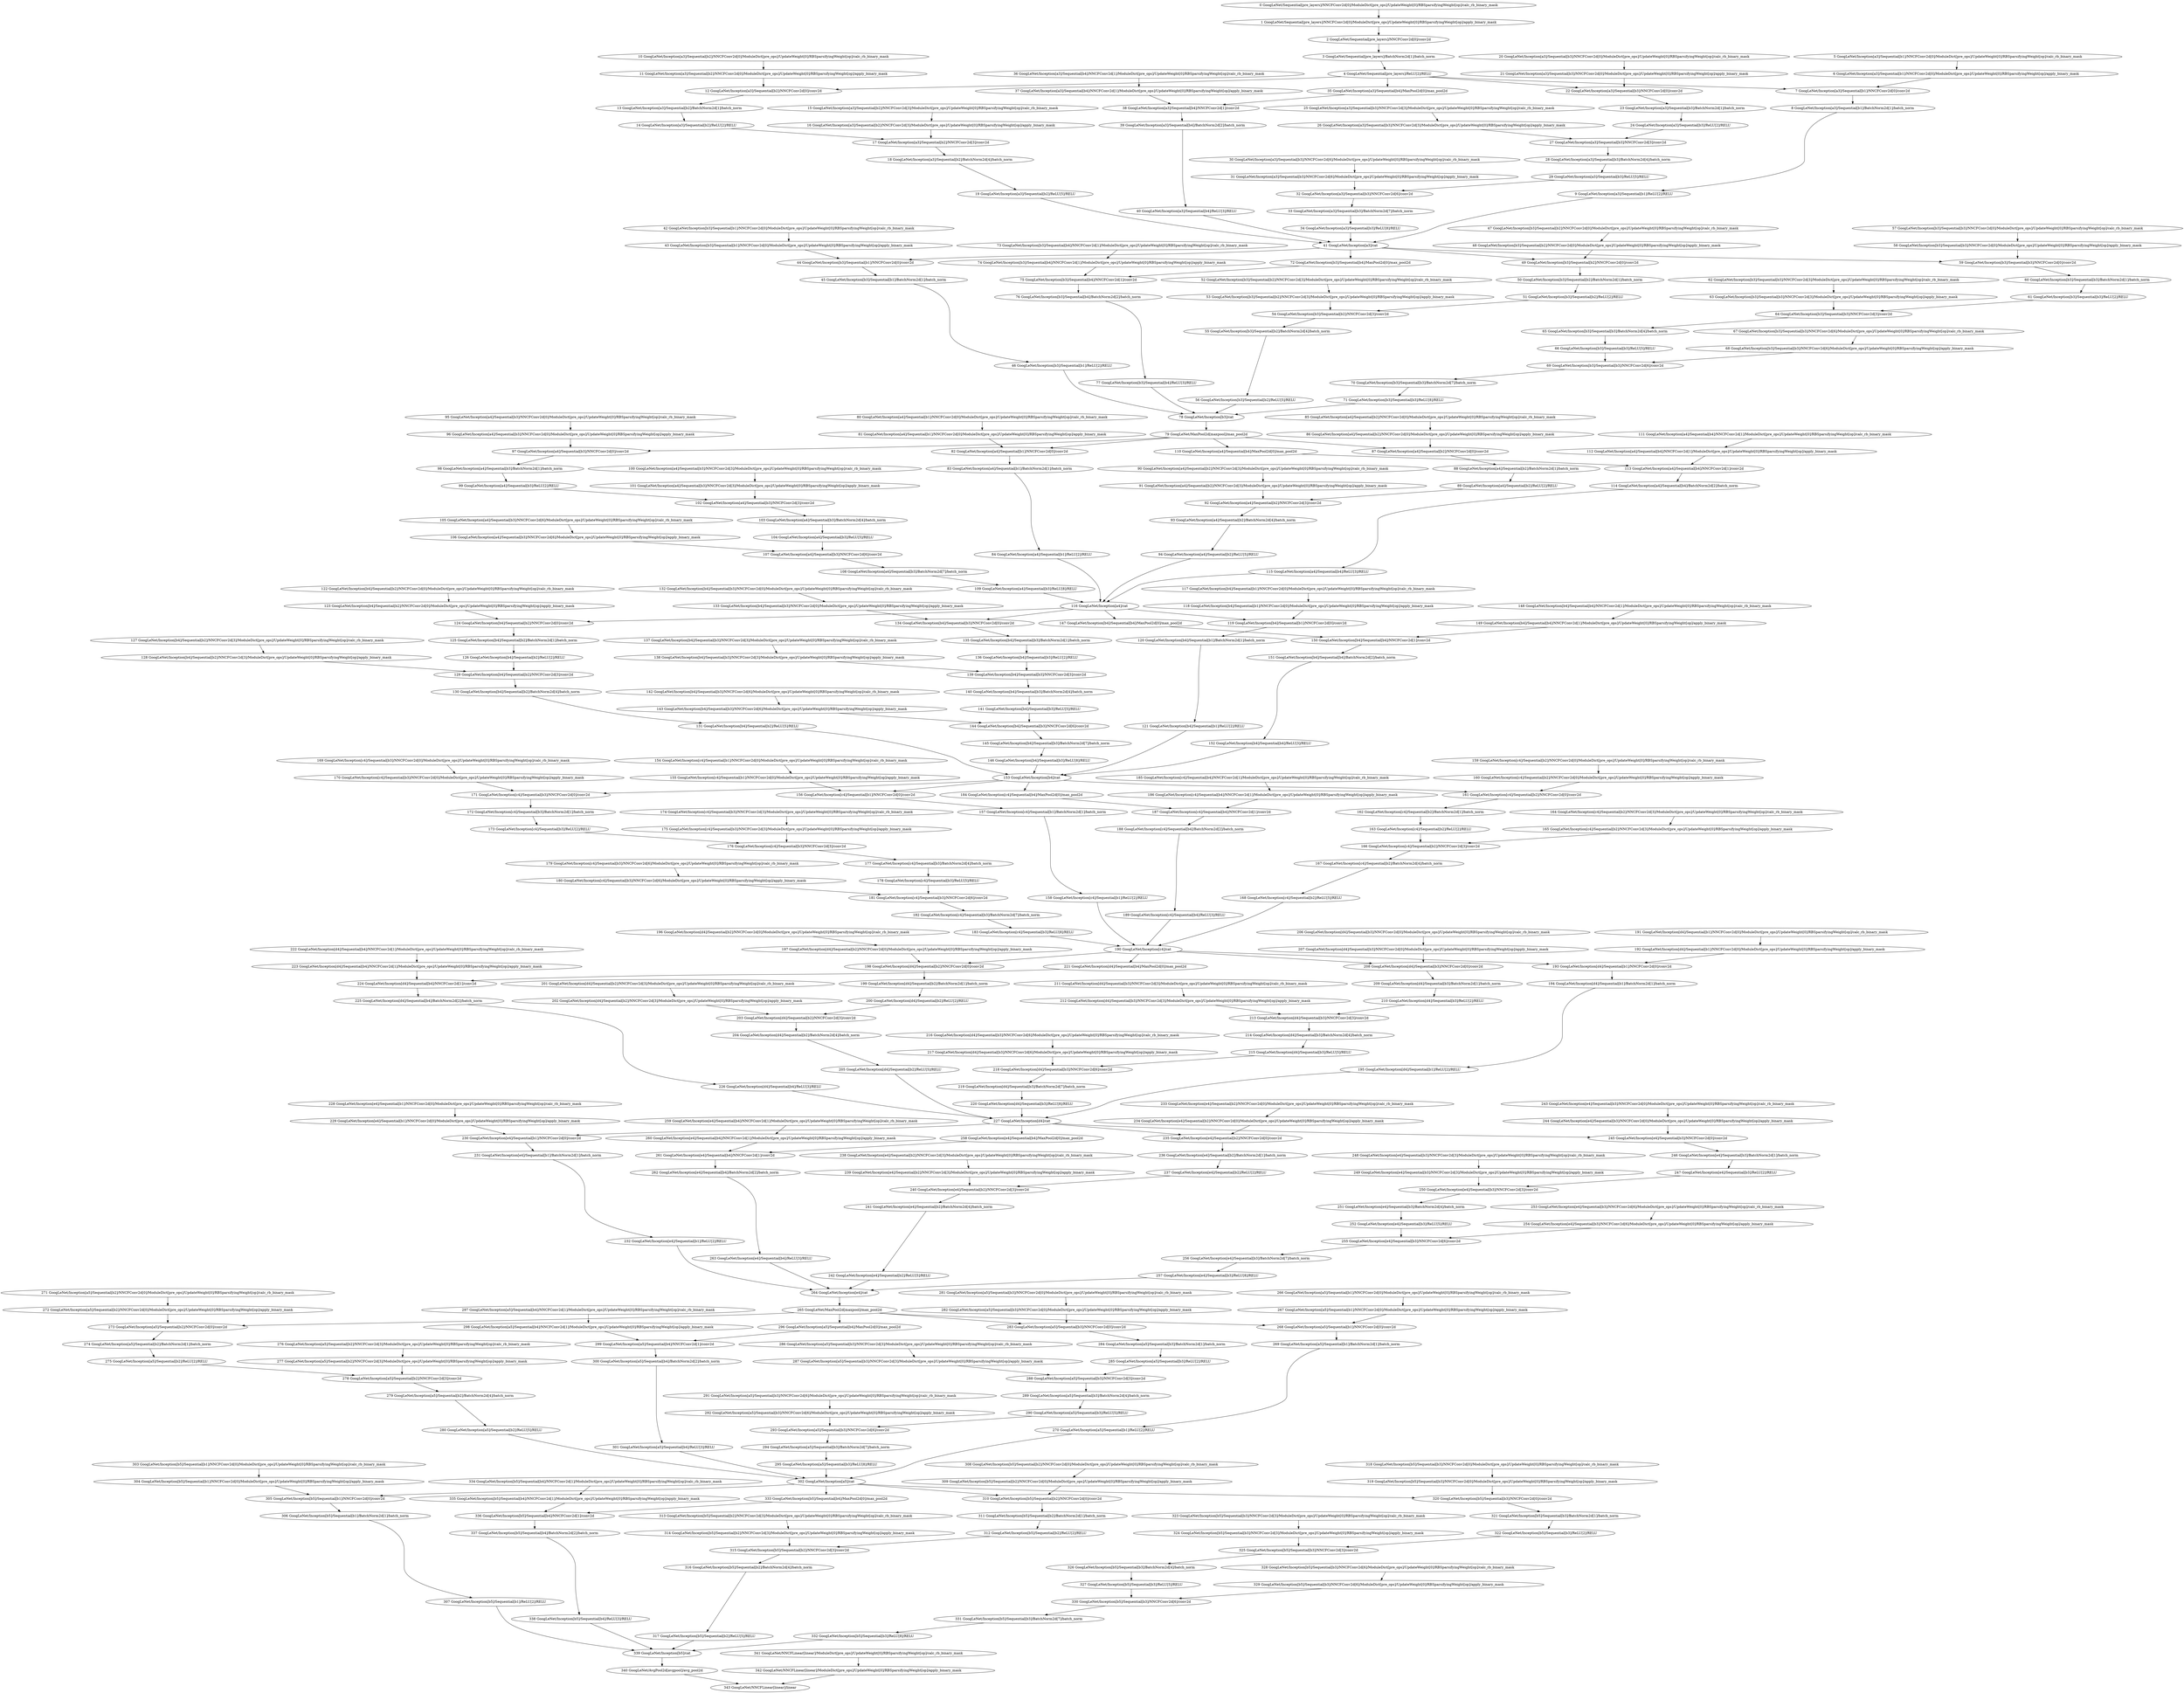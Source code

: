 strict digraph  {
"0 GoogLeNet/Sequential[pre_layers]/NNCFConv2d[0]/ModuleDict[pre_ops]/UpdateWeight[0]/RBSparsifyingWeight[op]/calc_rb_binary_mask" [id=0, scope="GoogLeNet/Sequential[pre_layers]/NNCFConv2d[0]/ModuleDict[pre_ops]/UpdateWeight[0]/RBSparsifyingWeight[op]", type=calc_rb_binary_mask];
"1 GoogLeNet/Sequential[pre_layers]/NNCFConv2d[0]/ModuleDict[pre_ops]/UpdateWeight[0]/RBSparsifyingWeight[op]/apply_binary_mask" [id=1, scope="GoogLeNet/Sequential[pre_layers]/NNCFConv2d[0]/ModuleDict[pre_ops]/UpdateWeight[0]/RBSparsifyingWeight[op]", type=apply_binary_mask];
"2 GoogLeNet/Sequential[pre_layers]/NNCFConv2d[0]/conv2d" [id=2, scope="GoogLeNet/Sequential[pre_layers]/NNCFConv2d[0]", type=conv2d];
"3 GoogLeNet/Sequential[pre_layers]/BatchNorm2d[1]/batch_norm" [id=3, scope="GoogLeNet/Sequential[pre_layers]/BatchNorm2d[1]", type=batch_norm];
"4 GoogLeNet/Sequential[pre_layers]/ReLU[2]/RELU" [id=4, scope="GoogLeNet/Sequential[pre_layers]/ReLU[2]", type=RELU];
"5 GoogLeNet/Inception[a3]/Sequential[b1]/NNCFConv2d[0]/ModuleDict[pre_ops]/UpdateWeight[0]/RBSparsifyingWeight[op]/calc_rb_binary_mask" [id=5, scope="GoogLeNet/Inception[a3]/Sequential[b1]/NNCFConv2d[0]/ModuleDict[pre_ops]/UpdateWeight[0]/RBSparsifyingWeight[op]", type=calc_rb_binary_mask];
"6 GoogLeNet/Inception[a3]/Sequential[b1]/NNCFConv2d[0]/ModuleDict[pre_ops]/UpdateWeight[0]/RBSparsifyingWeight[op]/apply_binary_mask" [id=6, scope="GoogLeNet/Inception[a3]/Sequential[b1]/NNCFConv2d[0]/ModuleDict[pre_ops]/UpdateWeight[0]/RBSparsifyingWeight[op]", type=apply_binary_mask];
"7 GoogLeNet/Inception[a3]/Sequential[b1]/NNCFConv2d[0]/conv2d" [id=7, scope="GoogLeNet/Inception[a3]/Sequential[b1]/NNCFConv2d[0]", type=conv2d];
"8 GoogLeNet/Inception[a3]/Sequential[b1]/BatchNorm2d[1]/batch_norm" [id=8, scope="GoogLeNet/Inception[a3]/Sequential[b1]/BatchNorm2d[1]", type=batch_norm];
"9 GoogLeNet/Inception[a3]/Sequential[b1]/ReLU[2]/RELU" [id=9, scope="GoogLeNet/Inception[a3]/Sequential[b1]/ReLU[2]", type=RELU];
"10 GoogLeNet/Inception[a3]/Sequential[b2]/NNCFConv2d[0]/ModuleDict[pre_ops]/UpdateWeight[0]/RBSparsifyingWeight[op]/calc_rb_binary_mask" [id=10, scope="GoogLeNet/Inception[a3]/Sequential[b2]/NNCFConv2d[0]/ModuleDict[pre_ops]/UpdateWeight[0]/RBSparsifyingWeight[op]", type=calc_rb_binary_mask];
"11 GoogLeNet/Inception[a3]/Sequential[b2]/NNCFConv2d[0]/ModuleDict[pre_ops]/UpdateWeight[0]/RBSparsifyingWeight[op]/apply_binary_mask" [id=11, scope="GoogLeNet/Inception[a3]/Sequential[b2]/NNCFConv2d[0]/ModuleDict[pre_ops]/UpdateWeight[0]/RBSparsifyingWeight[op]", type=apply_binary_mask];
"12 GoogLeNet/Inception[a3]/Sequential[b2]/NNCFConv2d[0]/conv2d" [id=12, scope="GoogLeNet/Inception[a3]/Sequential[b2]/NNCFConv2d[0]", type=conv2d];
"13 GoogLeNet/Inception[a3]/Sequential[b2]/BatchNorm2d[1]/batch_norm" [id=13, scope="GoogLeNet/Inception[a3]/Sequential[b2]/BatchNorm2d[1]", type=batch_norm];
"14 GoogLeNet/Inception[a3]/Sequential[b2]/ReLU[2]/RELU" [id=14, scope="GoogLeNet/Inception[a3]/Sequential[b2]/ReLU[2]", type=RELU];
"15 GoogLeNet/Inception[a3]/Sequential[b2]/NNCFConv2d[3]/ModuleDict[pre_ops]/UpdateWeight[0]/RBSparsifyingWeight[op]/calc_rb_binary_mask" [id=15, scope="GoogLeNet/Inception[a3]/Sequential[b2]/NNCFConv2d[3]/ModuleDict[pre_ops]/UpdateWeight[0]/RBSparsifyingWeight[op]", type=calc_rb_binary_mask];
"16 GoogLeNet/Inception[a3]/Sequential[b2]/NNCFConv2d[3]/ModuleDict[pre_ops]/UpdateWeight[0]/RBSparsifyingWeight[op]/apply_binary_mask" [id=16, scope="GoogLeNet/Inception[a3]/Sequential[b2]/NNCFConv2d[3]/ModuleDict[pre_ops]/UpdateWeight[0]/RBSparsifyingWeight[op]", type=apply_binary_mask];
"17 GoogLeNet/Inception[a3]/Sequential[b2]/NNCFConv2d[3]/conv2d" [id=17, scope="GoogLeNet/Inception[a3]/Sequential[b2]/NNCFConv2d[3]", type=conv2d];
"18 GoogLeNet/Inception[a3]/Sequential[b2]/BatchNorm2d[4]/batch_norm" [id=18, scope="GoogLeNet/Inception[a3]/Sequential[b2]/BatchNorm2d[4]", type=batch_norm];
"19 GoogLeNet/Inception[a3]/Sequential[b2]/ReLU[5]/RELU" [id=19, scope="GoogLeNet/Inception[a3]/Sequential[b2]/ReLU[5]", type=RELU];
"20 GoogLeNet/Inception[a3]/Sequential[b3]/NNCFConv2d[0]/ModuleDict[pre_ops]/UpdateWeight[0]/RBSparsifyingWeight[op]/calc_rb_binary_mask" [id=20, scope="GoogLeNet/Inception[a3]/Sequential[b3]/NNCFConv2d[0]/ModuleDict[pre_ops]/UpdateWeight[0]/RBSparsifyingWeight[op]", type=calc_rb_binary_mask];
"21 GoogLeNet/Inception[a3]/Sequential[b3]/NNCFConv2d[0]/ModuleDict[pre_ops]/UpdateWeight[0]/RBSparsifyingWeight[op]/apply_binary_mask" [id=21, scope="GoogLeNet/Inception[a3]/Sequential[b3]/NNCFConv2d[0]/ModuleDict[pre_ops]/UpdateWeight[0]/RBSparsifyingWeight[op]", type=apply_binary_mask];
"22 GoogLeNet/Inception[a3]/Sequential[b3]/NNCFConv2d[0]/conv2d" [id=22, scope="GoogLeNet/Inception[a3]/Sequential[b3]/NNCFConv2d[0]", type=conv2d];
"23 GoogLeNet/Inception[a3]/Sequential[b3]/BatchNorm2d[1]/batch_norm" [id=23, scope="GoogLeNet/Inception[a3]/Sequential[b3]/BatchNorm2d[1]", type=batch_norm];
"24 GoogLeNet/Inception[a3]/Sequential[b3]/ReLU[2]/RELU" [id=24, scope="GoogLeNet/Inception[a3]/Sequential[b3]/ReLU[2]", type=RELU];
"25 GoogLeNet/Inception[a3]/Sequential[b3]/NNCFConv2d[3]/ModuleDict[pre_ops]/UpdateWeight[0]/RBSparsifyingWeight[op]/calc_rb_binary_mask" [id=25, scope="GoogLeNet/Inception[a3]/Sequential[b3]/NNCFConv2d[3]/ModuleDict[pre_ops]/UpdateWeight[0]/RBSparsifyingWeight[op]", type=calc_rb_binary_mask];
"26 GoogLeNet/Inception[a3]/Sequential[b3]/NNCFConv2d[3]/ModuleDict[pre_ops]/UpdateWeight[0]/RBSparsifyingWeight[op]/apply_binary_mask" [id=26, scope="GoogLeNet/Inception[a3]/Sequential[b3]/NNCFConv2d[3]/ModuleDict[pre_ops]/UpdateWeight[0]/RBSparsifyingWeight[op]", type=apply_binary_mask];
"27 GoogLeNet/Inception[a3]/Sequential[b3]/NNCFConv2d[3]/conv2d" [id=27, scope="GoogLeNet/Inception[a3]/Sequential[b3]/NNCFConv2d[3]", type=conv2d];
"28 GoogLeNet/Inception[a3]/Sequential[b3]/BatchNorm2d[4]/batch_norm" [id=28, scope="GoogLeNet/Inception[a3]/Sequential[b3]/BatchNorm2d[4]", type=batch_norm];
"29 GoogLeNet/Inception[a3]/Sequential[b3]/ReLU[5]/RELU" [id=29, scope="GoogLeNet/Inception[a3]/Sequential[b3]/ReLU[5]", type=RELU];
"30 GoogLeNet/Inception[a3]/Sequential[b3]/NNCFConv2d[6]/ModuleDict[pre_ops]/UpdateWeight[0]/RBSparsifyingWeight[op]/calc_rb_binary_mask" [id=30, scope="GoogLeNet/Inception[a3]/Sequential[b3]/NNCFConv2d[6]/ModuleDict[pre_ops]/UpdateWeight[0]/RBSparsifyingWeight[op]", type=calc_rb_binary_mask];
"31 GoogLeNet/Inception[a3]/Sequential[b3]/NNCFConv2d[6]/ModuleDict[pre_ops]/UpdateWeight[0]/RBSparsifyingWeight[op]/apply_binary_mask" [id=31, scope="GoogLeNet/Inception[a3]/Sequential[b3]/NNCFConv2d[6]/ModuleDict[pre_ops]/UpdateWeight[0]/RBSparsifyingWeight[op]", type=apply_binary_mask];
"32 GoogLeNet/Inception[a3]/Sequential[b3]/NNCFConv2d[6]/conv2d" [id=32, scope="GoogLeNet/Inception[a3]/Sequential[b3]/NNCFConv2d[6]", type=conv2d];
"33 GoogLeNet/Inception[a3]/Sequential[b3]/BatchNorm2d[7]/batch_norm" [id=33, scope="GoogLeNet/Inception[a3]/Sequential[b3]/BatchNorm2d[7]", type=batch_norm];
"34 GoogLeNet/Inception[a3]/Sequential[b3]/ReLU[8]/RELU" [id=34, scope="GoogLeNet/Inception[a3]/Sequential[b3]/ReLU[8]", type=RELU];
"35 GoogLeNet/Inception[a3]/Sequential[b4]/MaxPool2d[0]/max_pool2d" [id=35, scope="GoogLeNet/Inception[a3]/Sequential[b4]/MaxPool2d[0]", type=max_pool2d];
"36 GoogLeNet/Inception[a3]/Sequential[b4]/NNCFConv2d[1]/ModuleDict[pre_ops]/UpdateWeight[0]/RBSparsifyingWeight[op]/calc_rb_binary_mask" [id=36, scope="GoogLeNet/Inception[a3]/Sequential[b4]/NNCFConv2d[1]/ModuleDict[pre_ops]/UpdateWeight[0]/RBSparsifyingWeight[op]", type=calc_rb_binary_mask];
"37 GoogLeNet/Inception[a3]/Sequential[b4]/NNCFConv2d[1]/ModuleDict[pre_ops]/UpdateWeight[0]/RBSparsifyingWeight[op]/apply_binary_mask" [id=37, scope="GoogLeNet/Inception[a3]/Sequential[b4]/NNCFConv2d[1]/ModuleDict[pre_ops]/UpdateWeight[0]/RBSparsifyingWeight[op]", type=apply_binary_mask];
"38 GoogLeNet/Inception[a3]/Sequential[b4]/NNCFConv2d[1]/conv2d" [id=38, scope="GoogLeNet/Inception[a3]/Sequential[b4]/NNCFConv2d[1]", type=conv2d];
"39 GoogLeNet/Inception[a3]/Sequential[b4]/BatchNorm2d[2]/batch_norm" [id=39, scope="GoogLeNet/Inception[a3]/Sequential[b4]/BatchNorm2d[2]", type=batch_norm];
"40 GoogLeNet/Inception[a3]/Sequential[b4]/ReLU[3]/RELU" [id=40, scope="GoogLeNet/Inception[a3]/Sequential[b4]/ReLU[3]", type=RELU];
"41 GoogLeNet/Inception[a3]/cat" [id=41, scope="GoogLeNet/Inception[a3]", type=cat];
"42 GoogLeNet/Inception[b3]/Sequential[b1]/NNCFConv2d[0]/ModuleDict[pre_ops]/UpdateWeight[0]/RBSparsifyingWeight[op]/calc_rb_binary_mask" [id=42, scope="GoogLeNet/Inception[b3]/Sequential[b1]/NNCFConv2d[0]/ModuleDict[pre_ops]/UpdateWeight[0]/RBSparsifyingWeight[op]", type=calc_rb_binary_mask];
"43 GoogLeNet/Inception[b3]/Sequential[b1]/NNCFConv2d[0]/ModuleDict[pre_ops]/UpdateWeight[0]/RBSparsifyingWeight[op]/apply_binary_mask" [id=43, scope="GoogLeNet/Inception[b3]/Sequential[b1]/NNCFConv2d[0]/ModuleDict[pre_ops]/UpdateWeight[0]/RBSparsifyingWeight[op]", type=apply_binary_mask];
"44 GoogLeNet/Inception[b3]/Sequential[b1]/NNCFConv2d[0]/conv2d" [id=44, scope="GoogLeNet/Inception[b3]/Sequential[b1]/NNCFConv2d[0]", type=conv2d];
"45 GoogLeNet/Inception[b3]/Sequential[b1]/BatchNorm2d[1]/batch_norm" [id=45, scope="GoogLeNet/Inception[b3]/Sequential[b1]/BatchNorm2d[1]", type=batch_norm];
"46 GoogLeNet/Inception[b3]/Sequential[b1]/ReLU[2]/RELU" [id=46, scope="GoogLeNet/Inception[b3]/Sequential[b1]/ReLU[2]", type=RELU];
"47 GoogLeNet/Inception[b3]/Sequential[b2]/NNCFConv2d[0]/ModuleDict[pre_ops]/UpdateWeight[0]/RBSparsifyingWeight[op]/calc_rb_binary_mask" [id=47, scope="GoogLeNet/Inception[b3]/Sequential[b2]/NNCFConv2d[0]/ModuleDict[pre_ops]/UpdateWeight[0]/RBSparsifyingWeight[op]", type=calc_rb_binary_mask];
"48 GoogLeNet/Inception[b3]/Sequential[b2]/NNCFConv2d[0]/ModuleDict[pre_ops]/UpdateWeight[0]/RBSparsifyingWeight[op]/apply_binary_mask" [id=48, scope="GoogLeNet/Inception[b3]/Sequential[b2]/NNCFConv2d[0]/ModuleDict[pre_ops]/UpdateWeight[0]/RBSparsifyingWeight[op]", type=apply_binary_mask];
"49 GoogLeNet/Inception[b3]/Sequential[b2]/NNCFConv2d[0]/conv2d" [id=49, scope="GoogLeNet/Inception[b3]/Sequential[b2]/NNCFConv2d[0]", type=conv2d];
"50 GoogLeNet/Inception[b3]/Sequential[b2]/BatchNorm2d[1]/batch_norm" [id=50, scope="GoogLeNet/Inception[b3]/Sequential[b2]/BatchNorm2d[1]", type=batch_norm];
"51 GoogLeNet/Inception[b3]/Sequential[b2]/ReLU[2]/RELU" [id=51, scope="GoogLeNet/Inception[b3]/Sequential[b2]/ReLU[2]", type=RELU];
"52 GoogLeNet/Inception[b3]/Sequential[b2]/NNCFConv2d[3]/ModuleDict[pre_ops]/UpdateWeight[0]/RBSparsifyingWeight[op]/calc_rb_binary_mask" [id=52, scope="GoogLeNet/Inception[b3]/Sequential[b2]/NNCFConv2d[3]/ModuleDict[pre_ops]/UpdateWeight[0]/RBSparsifyingWeight[op]", type=calc_rb_binary_mask];
"53 GoogLeNet/Inception[b3]/Sequential[b2]/NNCFConv2d[3]/ModuleDict[pre_ops]/UpdateWeight[0]/RBSparsifyingWeight[op]/apply_binary_mask" [id=53, scope="GoogLeNet/Inception[b3]/Sequential[b2]/NNCFConv2d[3]/ModuleDict[pre_ops]/UpdateWeight[0]/RBSparsifyingWeight[op]", type=apply_binary_mask];
"54 GoogLeNet/Inception[b3]/Sequential[b2]/NNCFConv2d[3]/conv2d" [id=54, scope="GoogLeNet/Inception[b3]/Sequential[b2]/NNCFConv2d[3]", type=conv2d];
"55 GoogLeNet/Inception[b3]/Sequential[b2]/BatchNorm2d[4]/batch_norm" [id=55, scope="GoogLeNet/Inception[b3]/Sequential[b2]/BatchNorm2d[4]", type=batch_norm];
"56 GoogLeNet/Inception[b3]/Sequential[b2]/ReLU[5]/RELU" [id=56, scope="GoogLeNet/Inception[b3]/Sequential[b2]/ReLU[5]", type=RELU];
"57 GoogLeNet/Inception[b3]/Sequential[b3]/NNCFConv2d[0]/ModuleDict[pre_ops]/UpdateWeight[0]/RBSparsifyingWeight[op]/calc_rb_binary_mask" [id=57, scope="GoogLeNet/Inception[b3]/Sequential[b3]/NNCFConv2d[0]/ModuleDict[pre_ops]/UpdateWeight[0]/RBSparsifyingWeight[op]", type=calc_rb_binary_mask];
"58 GoogLeNet/Inception[b3]/Sequential[b3]/NNCFConv2d[0]/ModuleDict[pre_ops]/UpdateWeight[0]/RBSparsifyingWeight[op]/apply_binary_mask" [id=58, scope="GoogLeNet/Inception[b3]/Sequential[b3]/NNCFConv2d[0]/ModuleDict[pre_ops]/UpdateWeight[0]/RBSparsifyingWeight[op]", type=apply_binary_mask];
"59 GoogLeNet/Inception[b3]/Sequential[b3]/NNCFConv2d[0]/conv2d" [id=59, scope="GoogLeNet/Inception[b3]/Sequential[b3]/NNCFConv2d[0]", type=conv2d];
"60 GoogLeNet/Inception[b3]/Sequential[b3]/BatchNorm2d[1]/batch_norm" [id=60, scope="GoogLeNet/Inception[b3]/Sequential[b3]/BatchNorm2d[1]", type=batch_norm];
"61 GoogLeNet/Inception[b3]/Sequential[b3]/ReLU[2]/RELU" [id=61, scope="GoogLeNet/Inception[b3]/Sequential[b3]/ReLU[2]", type=RELU];
"62 GoogLeNet/Inception[b3]/Sequential[b3]/NNCFConv2d[3]/ModuleDict[pre_ops]/UpdateWeight[0]/RBSparsifyingWeight[op]/calc_rb_binary_mask" [id=62, scope="GoogLeNet/Inception[b3]/Sequential[b3]/NNCFConv2d[3]/ModuleDict[pre_ops]/UpdateWeight[0]/RBSparsifyingWeight[op]", type=calc_rb_binary_mask];
"63 GoogLeNet/Inception[b3]/Sequential[b3]/NNCFConv2d[3]/ModuleDict[pre_ops]/UpdateWeight[0]/RBSparsifyingWeight[op]/apply_binary_mask" [id=63, scope="GoogLeNet/Inception[b3]/Sequential[b3]/NNCFConv2d[3]/ModuleDict[pre_ops]/UpdateWeight[0]/RBSparsifyingWeight[op]", type=apply_binary_mask];
"64 GoogLeNet/Inception[b3]/Sequential[b3]/NNCFConv2d[3]/conv2d" [id=64, scope="GoogLeNet/Inception[b3]/Sequential[b3]/NNCFConv2d[3]", type=conv2d];
"65 GoogLeNet/Inception[b3]/Sequential[b3]/BatchNorm2d[4]/batch_norm" [id=65, scope="GoogLeNet/Inception[b3]/Sequential[b3]/BatchNorm2d[4]", type=batch_norm];
"66 GoogLeNet/Inception[b3]/Sequential[b3]/ReLU[5]/RELU" [id=66, scope="GoogLeNet/Inception[b3]/Sequential[b3]/ReLU[5]", type=RELU];
"67 GoogLeNet/Inception[b3]/Sequential[b3]/NNCFConv2d[6]/ModuleDict[pre_ops]/UpdateWeight[0]/RBSparsifyingWeight[op]/calc_rb_binary_mask" [id=67, scope="GoogLeNet/Inception[b3]/Sequential[b3]/NNCFConv2d[6]/ModuleDict[pre_ops]/UpdateWeight[0]/RBSparsifyingWeight[op]", type=calc_rb_binary_mask];
"68 GoogLeNet/Inception[b3]/Sequential[b3]/NNCFConv2d[6]/ModuleDict[pre_ops]/UpdateWeight[0]/RBSparsifyingWeight[op]/apply_binary_mask" [id=68, scope="GoogLeNet/Inception[b3]/Sequential[b3]/NNCFConv2d[6]/ModuleDict[pre_ops]/UpdateWeight[0]/RBSparsifyingWeight[op]", type=apply_binary_mask];
"69 GoogLeNet/Inception[b3]/Sequential[b3]/NNCFConv2d[6]/conv2d" [id=69, scope="GoogLeNet/Inception[b3]/Sequential[b3]/NNCFConv2d[6]", type=conv2d];
"70 GoogLeNet/Inception[b3]/Sequential[b3]/BatchNorm2d[7]/batch_norm" [id=70, scope="GoogLeNet/Inception[b3]/Sequential[b3]/BatchNorm2d[7]", type=batch_norm];
"71 GoogLeNet/Inception[b3]/Sequential[b3]/ReLU[8]/RELU" [id=71, scope="GoogLeNet/Inception[b3]/Sequential[b3]/ReLU[8]", type=RELU];
"72 GoogLeNet/Inception[b3]/Sequential[b4]/MaxPool2d[0]/max_pool2d" [id=72, scope="GoogLeNet/Inception[b3]/Sequential[b4]/MaxPool2d[0]", type=max_pool2d];
"73 GoogLeNet/Inception[b3]/Sequential[b4]/NNCFConv2d[1]/ModuleDict[pre_ops]/UpdateWeight[0]/RBSparsifyingWeight[op]/calc_rb_binary_mask" [id=73, scope="GoogLeNet/Inception[b3]/Sequential[b4]/NNCFConv2d[1]/ModuleDict[pre_ops]/UpdateWeight[0]/RBSparsifyingWeight[op]", type=calc_rb_binary_mask];
"74 GoogLeNet/Inception[b3]/Sequential[b4]/NNCFConv2d[1]/ModuleDict[pre_ops]/UpdateWeight[0]/RBSparsifyingWeight[op]/apply_binary_mask" [id=74, scope="GoogLeNet/Inception[b3]/Sequential[b4]/NNCFConv2d[1]/ModuleDict[pre_ops]/UpdateWeight[0]/RBSparsifyingWeight[op]", type=apply_binary_mask];
"75 GoogLeNet/Inception[b3]/Sequential[b4]/NNCFConv2d[1]/conv2d" [id=75, scope="GoogLeNet/Inception[b3]/Sequential[b4]/NNCFConv2d[1]", type=conv2d];
"76 GoogLeNet/Inception[b3]/Sequential[b4]/BatchNorm2d[2]/batch_norm" [id=76, scope="GoogLeNet/Inception[b3]/Sequential[b4]/BatchNorm2d[2]", type=batch_norm];
"77 GoogLeNet/Inception[b3]/Sequential[b4]/ReLU[3]/RELU" [id=77, scope="GoogLeNet/Inception[b3]/Sequential[b4]/ReLU[3]", type=RELU];
"78 GoogLeNet/Inception[b3]/cat" [id=78, scope="GoogLeNet/Inception[b3]", type=cat];
"79 GoogLeNet/MaxPool2d[maxpool]/max_pool2d" [id=79, scope="GoogLeNet/MaxPool2d[maxpool]", type=max_pool2d];
"80 GoogLeNet/Inception[a4]/Sequential[b1]/NNCFConv2d[0]/ModuleDict[pre_ops]/UpdateWeight[0]/RBSparsifyingWeight[op]/calc_rb_binary_mask" [id=80, scope="GoogLeNet/Inception[a4]/Sequential[b1]/NNCFConv2d[0]/ModuleDict[pre_ops]/UpdateWeight[0]/RBSparsifyingWeight[op]", type=calc_rb_binary_mask];
"81 GoogLeNet/Inception[a4]/Sequential[b1]/NNCFConv2d[0]/ModuleDict[pre_ops]/UpdateWeight[0]/RBSparsifyingWeight[op]/apply_binary_mask" [id=81, scope="GoogLeNet/Inception[a4]/Sequential[b1]/NNCFConv2d[0]/ModuleDict[pre_ops]/UpdateWeight[0]/RBSparsifyingWeight[op]", type=apply_binary_mask];
"82 GoogLeNet/Inception[a4]/Sequential[b1]/NNCFConv2d[0]/conv2d" [id=82, scope="GoogLeNet/Inception[a4]/Sequential[b1]/NNCFConv2d[0]", type=conv2d];
"83 GoogLeNet/Inception[a4]/Sequential[b1]/BatchNorm2d[1]/batch_norm" [id=83, scope="GoogLeNet/Inception[a4]/Sequential[b1]/BatchNorm2d[1]", type=batch_norm];
"84 GoogLeNet/Inception[a4]/Sequential[b1]/ReLU[2]/RELU" [id=84, scope="GoogLeNet/Inception[a4]/Sequential[b1]/ReLU[2]", type=RELU];
"85 GoogLeNet/Inception[a4]/Sequential[b2]/NNCFConv2d[0]/ModuleDict[pre_ops]/UpdateWeight[0]/RBSparsifyingWeight[op]/calc_rb_binary_mask" [id=85, scope="GoogLeNet/Inception[a4]/Sequential[b2]/NNCFConv2d[0]/ModuleDict[pre_ops]/UpdateWeight[0]/RBSparsifyingWeight[op]", type=calc_rb_binary_mask];
"86 GoogLeNet/Inception[a4]/Sequential[b2]/NNCFConv2d[0]/ModuleDict[pre_ops]/UpdateWeight[0]/RBSparsifyingWeight[op]/apply_binary_mask" [id=86, scope="GoogLeNet/Inception[a4]/Sequential[b2]/NNCFConv2d[0]/ModuleDict[pre_ops]/UpdateWeight[0]/RBSparsifyingWeight[op]", type=apply_binary_mask];
"87 GoogLeNet/Inception[a4]/Sequential[b2]/NNCFConv2d[0]/conv2d" [id=87, scope="GoogLeNet/Inception[a4]/Sequential[b2]/NNCFConv2d[0]", type=conv2d];
"88 GoogLeNet/Inception[a4]/Sequential[b2]/BatchNorm2d[1]/batch_norm" [id=88, scope="GoogLeNet/Inception[a4]/Sequential[b2]/BatchNorm2d[1]", type=batch_norm];
"89 GoogLeNet/Inception[a4]/Sequential[b2]/ReLU[2]/RELU" [id=89, scope="GoogLeNet/Inception[a4]/Sequential[b2]/ReLU[2]", type=RELU];
"90 GoogLeNet/Inception[a4]/Sequential[b2]/NNCFConv2d[3]/ModuleDict[pre_ops]/UpdateWeight[0]/RBSparsifyingWeight[op]/calc_rb_binary_mask" [id=90, scope="GoogLeNet/Inception[a4]/Sequential[b2]/NNCFConv2d[3]/ModuleDict[pre_ops]/UpdateWeight[0]/RBSparsifyingWeight[op]", type=calc_rb_binary_mask];
"91 GoogLeNet/Inception[a4]/Sequential[b2]/NNCFConv2d[3]/ModuleDict[pre_ops]/UpdateWeight[0]/RBSparsifyingWeight[op]/apply_binary_mask" [id=91, scope="GoogLeNet/Inception[a4]/Sequential[b2]/NNCFConv2d[3]/ModuleDict[pre_ops]/UpdateWeight[0]/RBSparsifyingWeight[op]", type=apply_binary_mask];
"92 GoogLeNet/Inception[a4]/Sequential[b2]/NNCFConv2d[3]/conv2d" [id=92, scope="GoogLeNet/Inception[a4]/Sequential[b2]/NNCFConv2d[3]", type=conv2d];
"93 GoogLeNet/Inception[a4]/Sequential[b2]/BatchNorm2d[4]/batch_norm" [id=93, scope="GoogLeNet/Inception[a4]/Sequential[b2]/BatchNorm2d[4]", type=batch_norm];
"94 GoogLeNet/Inception[a4]/Sequential[b2]/ReLU[5]/RELU" [id=94, scope="GoogLeNet/Inception[a4]/Sequential[b2]/ReLU[5]", type=RELU];
"95 GoogLeNet/Inception[a4]/Sequential[b3]/NNCFConv2d[0]/ModuleDict[pre_ops]/UpdateWeight[0]/RBSparsifyingWeight[op]/calc_rb_binary_mask" [id=95, scope="GoogLeNet/Inception[a4]/Sequential[b3]/NNCFConv2d[0]/ModuleDict[pre_ops]/UpdateWeight[0]/RBSparsifyingWeight[op]", type=calc_rb_binary_mask];
"96 GoogLeNet/Inception[a4]/Sequential[b3]/NNCFConv2d[0]/ModuleDict[pre_ops]/UpdateWeight[0]/RBSparsifyingWeight[op]/apply_binary_mask" [id=96, scope="GoogLeNet/Inception[a4]/Sequential[b3]/NNCFConv2d[0]/ModuleDict[pre_ops]/UpdateWeight[0]/RBSparsifyingWeight[op]", type=apply_binary_mask];
"97 GoogLeNet/Inception[a4]/Sequential[b3]/NNCFConv2d[0]/conv2d" [id=97, scope="GoogLeNet/Inception[a4]/Sequential[b3]/NNCFConv2d[0]", type=conv2d];
"98 GoogLeNet/Inception[a4]/Sequential[b3]/BatchNorm2d[1]/batch_norm" [id=98, scope="GoogLeNet/Inception[a4]/Sequential[b3]/BatchNorm2d[1]", type=batch_norm];
"99 GoogLeNet/Inception[a4]/Sequential[b3]/ReLU[2]/RELU" [id=99, scope="GoogLeNet/Inception[a4]/Sequential[b3]/ReLU[2]", type=RELU];
"100 GoogLeNet/Inception[a4]/Sequential[b3]/NNCFConv2d[3]/ModuleDict[pre_ops]/UpdateWeight[0]/RBSparsifyingWeight[op]/calc_rb_binary_mask" [id=100, scope="GoogLeNet/Inception[a4]/Sequential[b3]/NNCFConv2d[3]/ModuleDict[pre_ops]/UpdateWeight[0]/RBSparsifyingWeight[op]", type=calc_rb_binary_mask];
"101 GoogLeNet/Inception[a4]/Sequential[b3]/NNCFConv2d[3]/ModuleDict[pre_ops]/UpdateWeight[0]/RBSparsifyingWeight[op]/apply_binary_mask" [id=101, scope="GoogLeNet/Inception[a4]/Sequential[b3]/NNCFConv2d[3]/ModuleDict[pre_ops]/UpdateWeight[0]/RBSparsifyingWeight[op]", type=apply_binary_mask];
"102 GoogLeNet/Inception[a4]/Sequential[b3]/NNCFConv2d[3]/conv2d" [id=102, scope="GoogLeNet/Inception[a4]/Sequential[b3]/NNCFConv2d[3]", type=conv2d];
"103 GoogLeNet/Inception[a4]/Sequential[b3]/BatchNorm2d[4]/batch_norm" [id=103, scope="GoogLeNet/Inception[a4]/Sequential[b3]/BatchNorm2d[4]", type=batch_norm];
"104 GoogLeNet/Inception[a4]/Sequential[b3]/ReLU[5]/RELU" [id=104, scope="GoogLeNet/Inception[a4]/Sequential[b3]/ReLU[5]", type=RELU];
"105 GoogLeNet/Inception[a4]/Sequential[b3]/NNCFConv2d[6]/ModuleDict[pre_ops]/UpdateWeight[0]/RBSparsifyingWeight[op]/calc_rb_binary_mask" [id=105, scope="GoogLeNet/Inception[a4]/Sequential[b3]/NNCFConv2d[6]/ModuleDict[pre_ops]/UpdateWeight[0]/RBSparsifyingWeight[op]", type=calc_rb_binary_mask];
"106 GoogLeNet/Inception[a4]/Sequential[b3]/NNCFConv2d[6]/ModuleDict[pre_ops]/UpdateWeight[0]/RBSparsifyingWeight[op]/apply_binary_mask" [id=106, scope="GoogLeNet/Inception[a4]/Sequential[b3]/NNCFConv2d[6]/ModuleDict[pre_ops]/UpdateWeight[0]/RBSparsifyingWeight[op]", type=apply_binary_mask];
"107 GoogLeNet/Inception[a4]/Sequential[b3]/NNCFConv2d[6]/conv2d" [id=107, scope="GoogLeNet/Inception[a4]/Sequential[b3]/NNCFConv2d[6]", type=conv2d];
"108 GoogLeNet/Inception[a4]/Sequential[b3]/BatchNorm2d[7]/batch_norm" [id=108, scope="GoogLeNet/Inception[a4]/Sequential[b3]/BatchNorm2d[7]", type=batch_norm];
"109 GoogLeNet/Inception[a4]/Sequential[b3]/ReLU[8]/RELU" [id=109, scope="GoogLeNet/Inception[a4]/Sequential[b3]/ReLU[8]", type=RELU];
"110 GoogLeNet/Inception[a4]/Sequential[b4]/MaxPool2d[0]/max_pool2d" [id=110, scope="GoogLeNet/Inception[a4]/Sequential[b4]/MaxPool2d[0]", type=max_pool2d];
"111 GoogLeNet/Inception[a4]/Sequential[b4]/NNCFConv2d[1]/ModuleDict[pre_ops]/UpdateWeight[0]/RBSparsifyingWeight[op]/calc_rb_binary_mask" [id=111, scope="GoogLeNet/Inception[a4]/Sequential[b4]/NNCFConv2d[1]/ModuleDict[pre_ops]/UpdateWeight[0]/RBSparsifyingWeight[op]", type=calc_rb_binary_mask];
"112 GoogLeNet/Inception[a4]/Sequential[b4]/NNCFConv2d[1]/ModuleDict[pre_ops]/UpdateWeight[0]/RBSparsifyingWeight[op]/apply_binary_mask" [id=112, scope="GoogLeNet/Inception[a4]/Sequential[b4]/NNCFConv2d[1]/ModuleDict[pre_ops]/UpdateWeight[0]/RBSparsifyingWeight[op]", type=apply_binary_mask];
"113 GoogLeNet/Inception[a4]/Sequential[b4]/NNCFConv2d[1]/conv2d" [id=113, scope="GoogLeNet/Inception[a4]/Sequential[b4]/NNCFConv2d[1]", type=conv2d];
"114 GoogLeNet/Inception[a4]/Sequential[b4]/BatchNorm2d[2]/batch_norm" [id=114, scope="GoogLeNet/Inception[a4]/Sequential[b4]/BatchNorm2d[2]", type=batch_norm];
"115 GoogLeNet/Inception[a4]/Sequential[b4]/ReLU[3]/RELU" [id=115, scope="GoogLeNet/Inception[a4]/Sequential[b4]/ReLU[3]", type=RELU];
"116 GoogLeNet/Inception[a4]/cat" [id=116, scope="GoogLeNet/Inception[a4]", type=cat];
"117 GoogLeNet/Inception[b4]/Sequential[b1]/NNCFConv2d[0]/ModuleDict[pre_ops]/UpdateWeight[0]/RBSparsifyingWeight[op]/calc_rb_binary_mask" [id=117, scope="GoogLeNet/Inception[b4]/Sequential[b1]/NNCFConv2d[0]/ModuleDict[pre_ops]/UpdateWeight[0]/RBSparsifyingWeight[op]", type=calc_rb_binary_mask];
"118 GoogLeNet/Inception[b4]/Sequential[b1]/NNCFConv2d[0]/ModuleDict[pre_ops]/UpdateWeight[0]/RBSparsifyingWeight[op]/apply_binary_mask" [id=118, scope="GoogLeNet/Inception[b4]/Sequential[b1]/NNCFConv2d[0]/ModuleDict[pre_ops]/UpdateWeight[0]/RBSparsifyingWeight[op]", type=apply_binary_mask];
"119 GoogLeNet/Inception[b4]/Sequential[b1]/NNCFConv2d[0]/conv2d" [id=119, scope="GoogLeNet/Inception[b4]/Sequential[b1]/NNCFConv2d[0]", type=conv2d];
"120 GoogLeNet/Inception[b4]/Sequential[b1]/BatchNorm2d[1]/batch_norm" [id=120, scope="GoogLeNet/Inception[b4]/Sequential[b1]/BatchNorm2d[1]", type=batch_norm];
"121 GoogLeNet/Inception[b4]/Sequential[b1]/ReLU[2]/RELU" [id=121, scope="GoogLeNet/Inception[b4]/Sequential[b1]/ReLU[2]", type=RELU];
"122 GoogLeNet/Inception[b4]/Sequential[b2]/NNCFConv2d[0]/ModuleDict[pre_ops]/UpdateWeight[0]/RBSparsifyingWeight[op]/calc_rb_binary_mask" [id=122, scope="GoogLeNet/Inception[b4]/Sequential[b2]/NNCFConv2d[0]/ModuleDict[pre_ops]/UpdateWeight[0]/RBSparsifyingWeight[op]", type=calc_rb_binary_mask];
"123 GoogLeNet/Inception[b4]/Sequential[b2]/NNCFConv2d[0]/ModuleDict[pre_ops]/UpdateWeight[0]/RBSparsifyingWeight[op]/apply_binary_mask" [id=123, scope="GoogLeNet/Inception[b4]/Sequential[b2]/NNCFConv2d[0]/ModuleDict[pre_ops]/UpdateWeight[0]/RBSparsifyingWeight[op]", type=apply_binary_mask];
"124 GoogLeNet/Inception[b4]/Sequential[b2]/NNCFConv2d[0]/conv2d" [id=124, scope="GoogLeNet/Inception[b4]/Sequential[b2]/NNCFConv2d[0]", type=conv2d];
"125 GoogLeNet/Inception[b4]/Sequential[b2]/BatchNorm2d[1]/batch_norm" [id=125, scope="GoogLeNet/Inception[b4]/Sequential[b2]/BatchNorm2d[1]", type=batch_norm];
"126 GoogLeNet/Inception[b4]/Sequential[b2]/ReLU[2]/RELU" [id=126, scope="GoogLeNet/Inception[b4]/Sequential[b2]/ReLU[2]", type=RELU];
"127 GoogLeNet/Inception[b4]/Sequential[b2]/NNCFConv2d[3]/ModuleDict[pre_ops]/UpdateWeight[0]/RBSparsifyingWeight[op]/calc_rb_binary_mask" [id=127, scope="GoogLeNet/Inception[b4]/Sequential[b2]/NNCFConv2d[3]/ModuleDict[pre_ops]/UpdateWeight[0]/RBSparsifyingWeight[op]", type=calc_rb_binary_mask];
"128 GoogLeNet/Inception[b4]/Sequential[b2]/NNCFConv2d[3]/ModuleDict[pre_ops]/UpdateWeight[0]/RBSparsifyingWeight[op]/apply_binary_mask" [id=128, scope="GoogLeNet/Inception[b4]/Sequential[b2]/NNCFConv2d[3]/ModuleDict[pre_ops]/UpdateWeight[0]/RBSparsifyingWeight[op]", type=apply_binary_mask];
"129 GoogLeNet/Inception[b4]/Sequential[b2]/NNCFConv2d[3]/conv2d" [id=129, scope="GoogLeNet/Inception[b4]/Sequential[b2]/NNCFConv2d[3]", type=conv2d];
"130 GoogLeNet/Inception[b4]/Sequential[b2]/BatchNorm2d[4]/batch_norm" [id=130, scope="GoogLeNet/Inception[b4]/Sequential[b2]/BatchNorm2d[4]", type=batch_norm];
"131 GoogLeNet/Inception[b4]/Sequential[b2]/ReLU[5]/RELU" [id=131, scope="GoogLeNet/Inception[b4]/Sequential[b2]/ReLU[5]", type=RELU];
"132 GoogLeNet/Inception[b4]/Sequential[b3]/NNCFConv2d[0]/ModuleDict[pre_ops]/UpdateWeight[0]/RBSparsifyingWeight[op]/calc_rb_binary_mask" [id=132, scope="GoogLeNet/Inception[b4]/Sequential[b3]/NNCFConv2d[0]/ModuleDict[pre_ops]/UpdateWeight[0]/RBSparsifyingWeight[op]", type=calc_rb_binary_mask];
"133 GoogLeNet/Inception[b4]/Sequential[b3]/NNCFConv2d[0]/ModuleDict[pre_ops]/UpdateWeight[0]/RBSparsifyingWeight[op]/apply_binary_mask" [id=133, scope="GoogLeNet/Inception[b4]/Sequential[b3]/NNCFConv2d[0]/ModuleDict[pre_ops]/UpdateWeight[0]/RBSparsifyingWeight[op]", type=apply_binary_mask];
"134 GoogLeNet/Inception[b4]/Sequential[b3]/NNCFConv2d[0]/conv2d" [id=134, scope="GoogLeNet/Inception[b4]/Sequential[b3]/NNCFConv2d[0]", type=conv2d];
"135 GoogLeNet/Inception[b4]/Sequential[b3]/BatchNorm2d[1]/batch_norm" [id=135, scope="GoogLeNet/Inception[b4]/Sequential[b3]/BatchNorm2d[1]", type=batch_norm];
"136 GoogLeNet/Inception[b4]/Sequential[b3]/ReLU[2]/RELU" [id=136, scope="GoogLeNet/Inception[b4]/Sequential[b3]/ReLU[2]", type=RELU];
"137 GoogLeNet/Inception[b4]/Sequential[b3]/NNCFConv2d[3]/ModuleDict[pre_ops]/UpdateWeight[0]/RBSparsifyingWeight[op]/calc_rb_binary_mask" [id=137, scope="GoogLeNet/Inception[b4]/Sequential[b3]/NNCFConv2d[3]/ModuleDict[pre_ops]/UpdateWeight[0]/RBSparsifyingWeight[op]", type=calc_rb_binary_mask];
"138 GoogLeNet/Inception[b4]/Sequential[b3]/NNCFConv2d[3]/ModuleDict[pre_ops]/UpdateWeight[0]/RBSparsifyingWeight[op]/apply_binary_mask" [id=138, scope="GoogLeNet/Inception[b4]/Sequential[b3]/NNCFConv2d[3]/ModuleDict[pre_ops]/UpdateWeight[0]/RBSparsifyingWeight[op]", type=apply_binary_mask];
"139 GoogLeNet/Inception[b4]/Sequential[b3]/NNCFConv2d[3]/conv2d" [id=139, scope="GoogLeNet/Inception[b4]/Sequential[b3]/NNCFConv2d[3]", type=conv2d];
"140 GoogLeNet/Inception[b4]/Sequential[b3]/BatchNorm2d[4]/batch_norm" [id=140, scope="GoogLeNet/Inception[b4]/Sequential[b3]/BatchNorm2d[4]", type=batch_norm];
"141 GoogLeNet/Inception[b4]/Sequential[b3]/ReLU[5]/RELU" [id=141, scope="GoogLeNet/Inception[b4]/Sequential[b3]/ReLU[5]", type=RELU];
"142 GoogLeNet/Inception[b4]/Sequential[b3]/NNCFConv2d[6]/ModuleDict[pre_ops]/UpdateWeight[0]/RBSparsifyingWeight[op]/calc_rb_binary_mask" [id=142, scope="GoogLeNet/Inception[b4]/Sequential[b3]/NNCFConv2d[6]/ModuleDict[pre_ops]/UpdateWeight[0]/RBSparsifyingWeight[op]", type=calc_rb_binary_mask];
"143 GoogLeNet/Inception[b4]/Sequential[b3]/NNCFConv2d[6]/ModuleDict[pre_ops]/UpdateWeight[0]/RBSparsifyingWeight[op]/apply_binary_mask" [id=143, scope="GoogLeNet/Inception[b4]/Sequential[b3]/NNCFConv2d[6]/ModuleDict[pre_ops]/UpdateWeight[0]/RBSparsifyingWeight[op]", type=apply_binary_mask];
"144 GoogLeNet/Inception[b4]/Sequential[b3]/NNCFConv2d[6]/conv2d" [id=144, scope="GoogLeNet/Inception[b4]/Sequential[b3]/NNCFConv2d[6]", type=conv2d];
"145 GoogLeNet/Inception[b4]/Sequential[b3]/BatchNorm2d[7]/batch_norm" [id=145, scope="GoogLeNet/Inception[b4]/Sequential[b3]/BatchNorm2d[7]", type=batch_norm];
"146 GoogLeNet/Inception[b4]/Sequential[b3]/ReLU[8]/RELU" [id=146, scope="GoogLeNet/Inception[b4]/Sequential[b3]/ReLU[8]", type=RELU];
"147 GoogLeNet/Inception[b4]/Sequential[b4]/MaxPool2d[0]/max_pool2d" [id=147, scope="GoogLeNet/Inception[b4]/Sequential[b4]/MaxPool2d[0]", type=max_pool2d];
"148 GoogLeNet/Inception[b4]/Sequential[b4]/NNCFConv2d[1]/ModuleDict[pre_ops]/UpdateWeight[0]/RBSparsifyingWeight[op]/calc_rb_binary_mask" [id=148, scope="GoogLeNet/Inception[b4]/Sequential[b4]/NNCFConv2d[1]/ModuleDict[pre_ops]/UpdateWeight[0]/RBSparsifyingWeight[op]", type=calc_rb_binary_mask];
"149 GoogLeNet/Inception[b4]/Sequential[b4]/NNCFConv2d[1]/ModuleDict[pre_ops]/UpdateWeight[0]/RBSparsifyingWeight[op]/apply_binary_mask" [id=149, scope="GoogLeNet/Inception[b4]/Sequential[b4]/NNCFConv2d[1]/ModuleDict[pre_ops]/UpdateWeight[0]/RBSparsifyingWeight[op]", type=apply_binary_mask];
"150 GoogLeNet/Inception[b4]/Sequential[b4]/NNCFConv2d[1]/conv2d" [id=150, scope="GoogLeNet/Inception[b4]/Sequential[b4]/NNCFConv2d[1]", type=conv2d];
"151 GoogLeNet/Inception[b4]/Sequential[b4]/BatchNorm2d[2]/batch_norm" [id=151, scope="GoogLeNet/Inception[b4]/Sequential[b4]/BatchNorm2d[2]", type=batch_norm];
"152 GoogLeNet/Inception[b4]/Sequential[b4]/ReLU[3]/RELU" [id=152, scope="GoogLeNet/Inception[b4]/Sequential[b4]/ReLU[3]", type=RELU];
"153 GoogLeNet/Inception[b4]/cat" [id=153, scope="GoogLeNet/Inception[b4]", type=cat];
"154 GoogLeNet/Inception[c4]/Sequential[b1]/NNCFConv2d[0]/ModuleDict[pre_ops]/UpdateWeight[0]/RBSparsifyingWeight[op]/calc_rb_binary_mask" [id=154, scope="GoogLeNet/Inception[c4]/Sequential[b1]/NNCFConv2d[0]/ModuleDict[pre_ops]/UpdateWeight[0]/RBSparsifyingWeight[op]", type=calc_rb_binary_mask];
"155 GoogLeNet/Inception[c4]/Sequential[b1]/NNCFConv2d[0]/ModuleDict[pre_ops]/UpdateWeight[0]/RBSparsifyingWeight[op]/apply_binary_mask" [id=155, scope="GoogLeNet/Inception[c4]/Sequential[b1]/NNCFConv2d[0]/ModuleDict[pre_ops]/UpdateWeight[0]/RBSparsifyingWeight[op]", type=apply_binary_mask];
"156 GoogLeNet/Inception[c4]/Sequential[b1]/NNCFConv2d[0]/conv2d" [id=156, scope="GoogLeNet/Inception[c4]/Sequential[b1]/NNCFConv2d[0]", type=conv2d];
"157 GoogLeNet/Inception[c4]/Sequential[b1]/BatchNorm2d[1]/batch_norm" [id=157, scope="GoogLeNet/Inception[c4]/Sequential[b1]/BatchNorm2d[1]", type=batch_norm];
"158 GoogLeNet/Inception[c4]/Sequential[b1]/ReLU[2]/RELU" [id=158, scope="GoogLeNet/Inception[c4]/Sequential[b1]/ReLU[2]", type=RELU];
"159 GoogLeNet/Inception[c4]/Sequential[b2]/NNCFConv2d[0]/ModuleDict[pre_ops]/UpdateWeight[0]/RBSparsifyingWeight[op]/calc_rb_binary_mask" [id=159, scope="GoogLeNet/Inception[c4]/Sequential[b2]/NNCFConv2d[0]/ModuleDict[pre_ops]/UpdateWeight[0]/RBSparsifyingWeight[op]", type=calc_rb_binary_mask];
"160 GoogLeNet/Inception[c4]/Sequential[b2]/NNCFConv2d[0]/ModuleDict[pre_ops]/UpdateWeight[0]/RBSparsifyingWeight[op]/apply_binary_mask" [id=160, scope="GoogLeNet/Inception[c4]/Sequential[b2]/NNCFConv2d[0]/ModuleDict[pre_ops]/UpdateWeight[0]/RBSparsifyingWeight[op]", type=apply_binary_mask];
"161 GoogLeNet/Inception[c4]/Sequential[b2]/NNCFConv2d[0]/conv2d" [id=161, scope="GoogLeNet/Inception[c4]/Sequential[b2]/NNCFConv2d[0]", type=conv2d];
"162 GoogLeNet/Inception[c4]/Sequential[b2]/BatchNorm2d[1]/batch_norm" [id=162, scope="GoogLeNet/Inception[c4]/Sequential[b2]/BatchNorm2d[1]", type=batch_norm];
"163 GoogLeNet/Inception[c4]/Sequential[b2]/ReLU[2]/RELU" [id=163, scope="GoogLeNet/Inception[c4]/Sequential[b2]/ReLU[2]", type=RELU];
"164 GoogLeNet/Inception[c4]/Sequential[b2]/NNCFConv2d[3]/ModuleDict[pre_ops]/UpdateWeight[0]/RBSparsifyingWeight[op]/calc_rb_binary_mask" [id=164, scope="GoogLeNet/Inception[c4]/Sequential[b2]/NNCFConv2d[3]/ModuleDict[pre_ops]/UpdateWeight[0]/RBSparsifyingWeight[op]", type=calc_rb_binary_mask];
"165 GoogLeNet/Inception[c4]/Sequential[b2]/NNCFConv2d[3]/ModuleDict[pre_ops]/UpdateWeight[0]/RBSparsifyingWeight[op]/apply_binary_mask" [id=165, scope="GoogLeNet/Inception[c4]/Sequential[b2]/NNCFConv2d[3]/ModuleDict[pre_ops]/UpdateWeight[0]/RBSparsifyingWeight[op]", type=apply_binary_mask];
"166 GoogLeNet/Inception[c4]/Sequential[b2]/NNCFConv2d[3]/conv2d" [id=166, scope="GoogLeNet/Inception[c4]/Sequential[b2]/NNCFConv2d[3]", type=conv2d];
"167 GoogLeNet/Inception[c4]/Sequential[b2]/BatchNorm2d[4]/batch_norm" [id=167, scope="GoogLeNet/Inception[c4]/Sequential[b2]/BatchNorm2d[4]", type=batch_norm];
"168 GoogLeNet/Inception[c4]/Sequential[b2]/ReLU[5]/RELU" [id=168, scope="GoogLeNet/Inception[c4]/Sequential[b2]/ReLU[5]", type=RELU];
"169 GoogLeNet/Inception[c4]/Sequential[b3]/NNCFConv2d[0]/ModuleDict[pre_ops]/UpdateWeight[0]/RBSparsifyingWeight[op]/calc_rb_binary_mask" [id=169, scope="GoogLeNet/Inception[c4]/Sequential[b3]/NNCFConv2d[0]/ModuleDict[pre_ops]/UpdateWeight[0]/RBSparsifyingWeight[op]", type=calc_rb_binary_mask];
"170 GoogLeNet/Inception[c4]/Sequential[b3]/NNCFConv2d[0]/ModuleDict[pre_ops]/UpdateWeight[0]/RBSparsifyingWeight[op]/apply_binary_mask" [id=170, scope="GoogLeNet/Inception[c4]/Sequential[b3]/NNCFConv2d[0]/ModuleDict[pre_ops]/UpdateWeight[0]/RBSparsifyingWeight[op]", type=apply_binary_mask];
"171 GoogLeNet/Inception[c4]/Sequential[b3]/NNCFConv2d[0]/conv2d" [id=171, scope="GoogLeNet/Inception[c4]/Sequential[b3]/NNCFConv2d[0]", type=conv2d];
"172 GoogLeNet/Inception[c4]/Sequential[b3]/BatchNorm2d[1]/batch_norm" [id=172, scope="GoogLeNet/Inception[c4]/Sequential[b3]/BatchNorm2d[1]", type=batch_norm];
"173 GoogLeNet/Inception[c4]/Sequential[b3]/ReLU[2]/RELU" [id=173, scope="GoogLeNet/Inception[c4]/Sequential[b3]/ReLU[2]", type=RELU];
"174 GoogLeNet/Inception[c4]/Sequential[b3]/NNCFConv2d[3]/ModuleDict[pre_ops]/UpdateWeight[0]/RBSparsifyingWeight[op]/calc_rb_binary_mask" [id=174, scope="GoogLeNet/Inception[c4]/Sequential[b3]/NNCFConv2d[3]/ModuleDict[pre_ops]/UpdateWeight[0]/RBSparsifyingWeight[op]", type=calc_rb_binary_mask];
"175 GoogLeNet/Inception[c4]/Sequential[b3]/NNCFConv2d[3]/ModuleDict[pre_ops]/UpdateWeight[0]/RBSparsifyingWeight[op]/apply_binary_mask" [id=175, scope="GoogLeNet/Inception[c4]/Sequential[b3]/NNCFConv2d[3]/ModuleDict[pre_ops]/UpdateWeight[0]/RBSparsifyingWeight[op]", type=apply_binary_mask];
"176 GoogLeNet/Inception[c4]/Sequential[b3]/NNCFConv2d[3]/conv2d" [id=176, scope="GoogLeNet/Inception[c4]/Sequential[b3]/NNCFConv2d[3]", type=conv2d];
"177 GoogLeNet/Inception[c4]/Sequential[b3]/BatchNorm2d[4]/batch_norm" [id=177, scope="GoogLeNet/Inception[c4]/Sequential[b3]/BatchNorm2d[4]", type=batch_norm];
"178 GoogLeNet/Inception[c4]/Sequential[b3]/ReLU[5]/RELU" [id=178, scope="GoogLeNet/Inception[c4]/Sequential[b3]/ReLU[5]", type=RELU];
"179 GoogLeNet/Inception[c4]/Sequential[b3]/NNCFConv2d[6]/ModuleDict[pre_ops]/UpdateWeight[0]/RBSparsifyingWeight[op]/calc_rb_binary_mask" [id=179, scope="GoogLeNet/Inception[c4]/Sequential[b3]/NNCFConv2d[6]/ModuleDict[pre_ops]/UpdateWeight[0]/RBSparsifyingWeight[op]", type=calc_rb_binary_mask];
"180 GoogLeNet/Inception[c4]/Sequential[b3]/NNCFConv2d[6]/ModuleDict[pre_ops]/UpdateWeight[0]/RBSparsifyingWeight[op]/apply_binary_mask" [id=180, scope="GoogLeNet/Inception[c4]/Sequential[b3]/NNCFConv2d[6]/ModuleDict[pre_ops]/UpdateWeight[0]/RBSparsifyingWeight[op]", type=apply_binary_mask];
"181 GoogLeNet/Inception[c4]/Sequential[b3]/NNCFConv2d[6]/conv2d" [id=181, scope="GoogLeNet/Inception[c4]/Sequential[b3]/NNCFConv2d[6]", type=conv2d];
"182 GoogLeNet/Inception[c4]/Sequential[b3]/BatchNorm2d[7]/batch_norm" [id=182, scope="GoogLeNet/Inception[c4]/Sequential[b3]/BatchNorm2d[7]", type=batch_norm];
"183 GoogLeNet/Inception[c4]/Sequential[b3]/ReLU[8]/RELU" [id=183, scope="GoogLeNet/Inception[c4]/Sequential[b3]/ReLU[8]", type=RELU];
"184 GoogLeNet/Inception[c4]/Sequential[b4]/MaxPool2d[0]/max_pool2d" [id=184, scope="GoogLeNet/Inception[c4]/Sequential[b4]/MaxPool2d[0]", type=max_pool2d];
"185 GoogLeNet/Inception[c4]/Sequential[b4]/NNCFConv2d[1]/ModuleDict[pre_ops]/UpdateWeight[0]/RBSparsifyingWeight[op]/calc_rb_binary_mask" [id=185, scope="GoogLeNet/Inception[c4]/Sequential[b4]/NNCFConv2d[1]/ModuleDict[pre_ops]/UpdateWeight[0]/RBSparsifyingWeight[op]", type=calc_rb_binary_mask];
"186 GoogLeNet/Inception[c4]/Sequential[b4]/NNCFConv2d[1]/ModuleDict[pre_ops]/UpdateWeight[0]/RBSparsifyingWeight[op]/apply_binary_mask" [id=186, scope="GoogLeNet/Inception[c4]/Sequential[b4]/NNCFConv2d[1]/ModuleDict[pre_ops]/UpdateWeight[0]/RBSparsifyingWeight[op]", type=apply_binary_mask];
"187 GoogLeNet/Inception[c4]/Sequential[b4]/NNCFConv2d[1]/conv2d" [id=187, scope="GoogLeNet/Inception[c4]/Sequential[b4]/NNCFConv2d[1]", type=conv2d];
"188 GoogLeNet/Inception[c4]/Sequential[b4]/BatchNorm2d[2]/batch_norm" [id=188, scope="GoogLeNet/Inception[c4]/Sequential[b4]/BatchNorm2d[2]", type=batch_norm];
"189 GoogLeNet/Inception[c4]/Sequential[b4]/ReLU[3]/RELU" [id=189, scope="GoogLeNet/Inception[c4]/Sequential[b4]/ReLU[3]", type=RELU];
"190 GoogLeNet/Inception[c4]/cat" [id=190, scope="GoogLeNet/Inception[c4]", type=cat];
"191 GoogLeNet/Inception[d4]/Sequential[b1]/NNCFConv2d[0]/ModuleDict[pre_ops]/UpdateWeight[0]/RBSparsifyingWeight[op]/calc_rb_binary_mask" [id=191, scope="GoogLeNet/Inception[d4]/Sequential[b1]/NNCFConv2d[0]/ModuleDict[pre_ops]/UpdateWeight[0]/RBSparsifyingWeight[op]", type=calc_rb_binary_mask];
"192 GoogLeNet/Inception[d4]/Sequential[b1]/NNCFConv2d[0]/ModuleDict[pre_ops]/UpdateWeight[0]/RBSparsifyingWeight[op]/apply_binary_mask" [id=192, scope="GoogLeNet/Inception[d4]/Sequential[b1]/NNCFConv2d[0]/ModuleDict[pre_ops]/UpdateWeight[0]/RBSparsifyingWeight[op]", type=apply_binary_mask];
"193 GoogLeNet/Inception[d4]/Sequential[b1]/NNCFConv2d[0]/conv2d" [id=193, scope="GoogLeNet/Inception[d4]/Sequential[b1]/NNCFConv2d[0]", type=conv2d];
"194 GoogLeNet/Inception[d4]/Sequential[b1]/BatchNorm2d[1]/batch_norm" [id=194, scope="GoogLeNet/Inception[d4]/Sequential[b1]/BatchNorm2d[1]", type=batch_norm];
"195 GoogLeNet/Inception[d4]/Sequential[b1]/ReLU[2]/RELU" [id=195, scope="GoogLeNet/Inception[d4]/Sequential[b1]/ReLU[2]", type=RELU];
"196 GoogLeNet/Inception[d4]/Sequential[b2]/NNCFConv2d[0]/ModuleDict[pre_ops]/UpdateWeight[0]/RBSparsifyingWeight[op]/calc_rb_binary_mask" [id=196, scope="GoogLeNet/Inception[d4]/Sequential[b2]/NNCFConv2d[0]/ModuleDict[pre_ops]/UpdateWeight[0]/RBSparsifyingWeight[op]", type=calc_rb_binary_mask];
"197 GoogLeNet/Inception[d4]/Sequential[b2]/NNCFConv2d[0]/ModuleDict[pre_ops]/UpdateWeight[0]/RBSparsifyingWeight[op]/apply_binary_mask" [id=197, scope="GoogLeNet/Inception[d4]/Sequential[b2]/NNCFConv2d[0]/ModuleDict[pre_ops]/UpdateWeight[0]/RBSparsifyingWeight[op]", type=apply_binary_mask];
"198 GoogLeNet/Inception[d4]/Sequential[b2]/NNCFConv2d[0]/conv2d" [id=198, scope="GoogLeNet/Inception[d4]/Sequential[b2]/NNCFConv2d[0]", type=conv2d];
"199 GoogLeNet/Inception[d4]/Sequential[b2]/BatchNorm2d[1]/batch_norm" [id=199, scope="GoogLeNet/Inception[d4]/Sequential[b2]/BatchNorm2d[1]", type=batch_norm];
"200 GoogLeNet/Inception[d4]/Sequential[b2]/ReLU[2]/RELU" [id=200, scope="GoogLeNet/Inception[d4]/Sequential[b2]/ReLU[2]", type=RELU];
"201 GoogLeNet/Inception[d4]/Sequential[b2]/NNCFConv2d[3]/ModuleDict[pre_ops]/UpdateWeight[0]/RBSparsifyingWeight[op]/calc_rb_binary_mask" [id=201, scope="GoogLeNet/Inception[d4]/Sequential[b2]/NNCFConv2d[3]/ModuleDict[pre_ops]/UpdateWeight[0]/RBSparsifyingWeight[op]", type=calc_rb_binary_mask];
"202 GoogLeNet/Inception[d4]/Sequential[b2]/NNCFConv2d[3]/ModuleDict[pre_ops]/UpdateWeight[0]/RBSparsifyingWeight[op]/apply_binary_mask" [id=202, scope="GoogLeNet/Inception[d4]/Sequential[b2]/NNCFConv2d[3]/ModuleDict[pre_ops]/UpdateWeight[0]/RBSparsifyingWeight[op]", type=apply_binary_mask];
"203 GoogLeNet/Inception[d4]/Sequential[b2]/NNCFConv2d[3]/conv2d" [id=203, scope="GoogLeNet/Inception[d4]/Sequential[b2]/NNCFConv2d[3]", type=conv2d];
"204 GoogLeNet/Inception[d4]/Sequential[b2]/BatchNorm2d[4]/batch_norm" [id=204, scope="GoogLeNet/Inception[d4]/Sequential[b2]/BatchNorm2d[4]", type=batch_norm];
"205 GoogLeNet/Inception[d4]/Sequential[b2]/ReLU[5]/RELU" [id=205, scope="GoogLeNet/Inception[d4]/Sequential[b2]/ReLU[5]", type=RELU];
"206 GoogLeNet/Inception[d4]/Sequential[b3]/NNCFConv2d[0]/ModuleDict[pre_ops]/UpdateWeight[0]/RBSparsifyingWeight[op]/calc_rb_binary_mask" [id=206, scope="GoogLeNet/Inception[d4]/Sequential[b3]/NNCFConv2d[0]/ModuleDict[pre_ops]/UpdateWeight[0]/RBSparsifyingWeight[op]", type=calc_rb_binary_mask];
"207 GoogLeNet/Inception[d4]/Sequential[b3]/NNCFConv2d[0]/ModuleDict[pre_ops]/UpdateWeight[0]/RBSparsifyingWeight[op]/apply_binary_mask" [id=207, scope="GoogLeNet/Inception[d4]/Sequential[b3]/NNCFConv2d[0]/ModuleDict[pre_ops]/UpdateWeight[0]/RBSparsifyingWeight[op]", type=apply_binary_mask];
"208 GoogLeNet/Inception[d4]/Sequential[b3]/NNCFConv2d[0]/conv2d" [id=208, scope="GoogLeNet/Inception[d4]/Sequential[b3]/NNCFConv2d[0]", type=conv2d];
"209 GoogLeNet/Inception[d4]/Sequential[b3]/BatchNorm2d[1]/batch_norm" [id=209, scope="GoogLeNet/Inception[d4]/Sequential[b3]/BatchNorm2d[1]", type=batch_norm];
"210 GoogLeNet/Inception[d4]/Sequential[b3]/ReLU[2]/RELU" [id=210, scope="GoogLeNet/Inception[d4]/Sequential[b3]/ReLU[2]", type=RELU];
"211 GoogLeNet/Inception[d4]/Sequential[b3]/NNCFConv2d[3]/ModuleDict[pre_ops]/UpdateWeight[0]/RBSparsifyingWeight[op]/calc_rb_binary_mask" [id=211, scope="GoogLeNet/Inception[d4]/Sequential[b3]/NNCFConv2d[3]/ModuleDict[pre_ops]/UpdateWeight[0]/RBSparsifyingWeight[op]", type=calc_rb_binary_mask];
"212 GoogLeNet/Inception[d4]/Sequential[b3]/NNCFConv2d[3]/ModuleDict[pre_ops]/UpdateWeight[0]/RBSparsifyingWeight[op]/apply_binary_mask" [id=212, scope="GoogLeNet/Inception[d4]/Sequential[b3]/NNCFConv2d[3]/ModuleDict[pre_ops]/UpdateWeight[0]/RBSparsifyingWeight[op]", type=apply_binary_mask];
"213 GoogLeNet/Inception[d4]/Sequential[b3]/NNCFConv2d[3]/conv2d" [id=213, scope="GoogLeNet/Inception[d4]/Sequential[b3]/NNCFConv2d[3]", type=conv2d];
"214 GoogLeNet/Inception[d4]/Sequential[b3]/BatchNorm2d[4]/batch_norm" [id=214, scope="GoogLeNet/Inception[d4]/Sequential[b3]/BatchNorm2d[4]", type=batch_norm];
"215 GoogLeNet/Inception[d4]/Sequential[b3]/ReLU[5]/RELU" [id=215, scope="GoogLeNet/Inception[d4]/Sequential[b3]/ReLU[5]", type=RELU];
"216 GoogLeNet/Inception[d4]/Sequential[b3]/NNCFConv2d[6]/ModuleDict[pre_ops]/UpdateWeight[0]/RBSparsifyingWeight[op]/calc_rb_binary_mask" [id=216, scope="GoogLeNet/Inception[d4]/Sequential[b3]/NNCFConv2d[6]/ModuleDict[pre_ops]/UpdateWeight[0]/RBSparsifyingWeight[op]", type=calc_rb_binary_mask];
"217 GoogLeNet/Inception[d4]/Sequential[b3]/NNCFConv2d[6]/ModuleDict[pre_ops]/UpdateWeight[0]/RBSparsifyingWeight[op]/apply_binary_mask" [id=217, scope="GoogLeNet/Inception[d4]/Sequential[b3]/NNCFConv2d[6]/ModuleDict[pre_ops]/UpdateWeight[0]/RBSparsifyingWeight[op]", type=apply_binary_mask];
"218 GoogLeNet/Inception[d4]/Sequential[b3]/NNCFConv2d[6]/conv2d" [id=218, scope="GoogLeNet/Inception[d4]/Sequential[b3]/NNCFConv2d[6]", type=conv2d];
"219 GoogLeNet/Inception[d4]/Sequential[b3]/BatchNorm2d[7]/batch_norm" [id=219, scope="GoogLeNet/Inception[d4]/Sequential[b3]/BatchNorm2d[7]", type=batch_norm];
"220 GoogLeNet/Inception[d4]/Sequential[b3]/ReLU[8]/RELU" [id=220, scope="GoogLeNet/Inception[d4]/Sequential[b3]/ReLU[8]", type=RELU];
"221 GoogLeNet/Inception[d4]/Sequential[b4]/MaxPool2d[0]/max_pool2d" [id=221, scope="GoogLeNet/Inception[d4]/Sequential[b4]/MaxPool2d[0]", type=max_pool2d];
"222 GoogLeNet/Inception[d4]/Sequential[b4]/NNCFConv2d[1]/ModuleDict[pre_ops]/UpdateWeight[0]/RBSparsifyingWeight[op]/calc_rb_binary_mask" [id=222, scope="GoogLeNet/Inception[d4]/Sequential[b4]/NNCFConv2d[1]/ModuleDict[pre_ops]/UpdateWeight[0]/RBSparsifyingWeight[op]", type=calc_rb_binary_mask];
"223 GoogLeNet/Inception[d4]/Sequential[b4]/NNCFConv2d[1]/ModuleDict[pre_ops]/UpdateWeight[0]/RBSparsifyingWeight[op]/apply_binary_mask" [id=223, scope="GoogLeNet/Inception[d4]/Sequential[b4]/NNCFConv2d[1]/ModuleDict[pre_ops]/UpdateWeight[0]/RBSparsifyingWeight[op]", type=apply_binary_mask];
"224 GoogLeNet/Inception[d4]/Sequential[b4]/NNCFConv2d[1]/conv2d" [id=224, scope="GoogLeNet/Inception[d4]/Sequential[b4]/NNCFConv2d[1]", type=conv2d];
"225 GoogLeNet/Inception[d4]/Sequential[b4]/BatchNorm2d[2]/batch_norm" [id=225, scope="GoogLeNet/Inception[d4]/Sequential[b4]/BatchNorm2d[2]", type=batch_norm];
"226 GoogLeNet/Inception[d4]/Sequential[b4]/ReLU[3]/RELU" [id=226, scope="GoogLeNet/Inception[d4]/Sequential[b4]/ReLU[3]", type=RELU];
"227 GoogLeNet/Inception[d4]/cat" [id=227, scope="GoogLeNet/Inception[d4]", type=cat];
"228 GoogLeNet/Inception[e4]/Sequential[b1]/NNCFConv2d[0]/ModuleDict[pre_ops]/UpdateWeight[0]/RBSparsifyingWeight[op]/calc_rb_binary_mask" [id=228, scope="GoogLeNet/Inception[e4]/Sequential[b1]/NNCFConv2d[0]/ModuleDict[pre_ops]/UpdateWeight[0]/RBSparsifyingWeight[op]", type=calc_rb_binary_mask];
"229 GoogLeNet/Inception[e4]/Sequential[b1]/NNCFConv2d[0]/ModuleDict[pre_ops]/UpdateWeight[0]/RBSparsifyingWeight[op]/apply_binary_mask" [id=229, scope="GoogLeNet/Inception[e4]/Sequential[b1]/NNCFConv2d[0]/ModuleDict[pre_ops]/UpdateWeight[0]/RBSparsifyingWeight[op]", type=apply_binary_mask];
"230 GoogLeNet/Inception[e4]/Sequential[b1]/NNCFConv2d[0]/conv2d" [id=230, scope="GoogLeNet/Inception[e4]/Sequential[b1]/NNCFConv2d[0]", type=conv2d];
"231 GoogLeNet/Inception[e4]/Sequential[b1]/BatchNorm2d[1]/batch_norm" [id=231, scope="GoogLeNet/Inception[e4]/Sequential[b1]/BatchNorm2d[1]", type=batch_norm];
"232 GoogLeNet/Inception[e4]/Sequential[b1]/ReLU[2]/RELU" [id=232, scope="GoogLeNet/Inception[e4]/Sequential[b1]/ReLU[2]", type=RELU];
"233 GoogLeNet/Inception[e4]/Sequential[b2]/NNCFConv2d[0]/ModuleDict[pre_ops]/UpdateWeight[0]/RBSparsifyingWeight[op]/calc_rb_binary_mask" [id=233, scope="GoogLeNet/Inception[e4]/Sequential[b2]/NNCFConv2d[0]/ModuleDict[pre_ops]/UpdateWeight[0]/RBSparsifyingWeight[op]", type=calc_rb_binary_mask];
"234 GoogLeNet/Inception[e4]/Sequential[b2]/NNCFConv2d[0]/ModuleDict[pre_ops]/UpdateWeight[0]/RBSparsifyingWeight[op]/apply_binary_mask" [id=234, scope="GoogLeNet/Inception[e4]/Sequential[b2]/NNCFConv2d[0]/ModuleDict[pre_ops]/UpdateWeight[0]/RBSparsifyingWeight[op]", type=apply_binary_mask];
"235 GoogLeNet/Inception[e4]/Sequential[b2]/NNCFConv2d[0]/conv2d" [id=235, scope="GoogLeNet/Inception[e4]/Sequential[b2]/NNCFConv2d[0]", type=conv2d];
"236 GoogLeNet/Inception[e4]/Sequential[b2]/BatchNorm2d[1]/batch_norm" [id=236, scope="GoogLeNet/Inception[e4]/Sequential[b2]/BatchNorm2d[1]", type=batch_norm];
"237 GoogLeNet/Inception[e4]/Sequential[b2]/ReLU[2]/RELU" [id=237, scope="GoogLeNet/Inception[e4]/Sequential[b2]/ReLU[2]", type=RELU];
"238 GoogLeNet/Inception[e4]/Sequential[b2]/NNCFConv2d[3]/ModuleDict[pre_ops]/UpdateWeight[0]/RBSparsifyingWeight[op]/calc_rb_binary_mask" [id=238, scope="GoogLeNet/Inception[e4]/Sequential[b2]/NNCFConv2d[3]/ModuleDict[pre_ops]/UpdateWeight[0]/RBSparsifyingWeight[op]", type=calc_rb_binary_mask];
"239 GoogLeNet/Inception[e4]/Sequential[b2]/NNCFConv2d[3]/ModuleDict[pre_ops]/UpdateWeight[0]/RBSparsifyingWeight[op]/apply_binary_mask" [id=239, scope="GoogLeNet/Inception[e4]/Sequential[b2]/NNCFConv2d[3]/ModuleDict[pre_ops]/UpdateWeight[0]/RBSparsifyingWeight[op]", type=apply_binary_mask];
"240 GoogLeNet/Inception[e4]/Sequential[b2]/NNCFConv2d[3]/conv2d" [id=240, scope="GoogLeNet/Inception[e4]/Sequential[b2]/NNCFConv2d[3]", type=conv2d];
"241 GoogLeNet/Inception[e4]/Sequential[b2]/BatchNorm2d[4]/batch_norm" [id=241, scope="GoogLeNet/Inception[e4]/Sequential[b2]/BatchNorm2d[4]", type=batch_norm];
"242 GoogLeNet/Inception[e4]/Sequential[b2]/ReLU[5]/RELU" [id=242, scope="GoogLeNet/Inception[e4]/Sequential[b2]/ReLU[5]", type=RELU];
"243 GoogLeNet/Inception[e4]/Sequential[b3]/NNCFConv2d[0]/ModuleDict[pre_ops]/UpdateWeight[0]/RBSparsifyingWeight[op]/calc_rb_binary_mask" [id=243, scope="GoogLeNet/Inception[e4]/Sequential[b3]/NNCFConv2d[0]/ModuleDict[pre_ops]/UpdateWeight[0]/RBSparsifyingWeight[op]", type=calc_rb_binary_mask];
"244 GoogLeNet/Inception[e4]/Sequential[b3]/NNCFConv2d[0]/ModuleDict[pre_ops]/UpdateWeight[0]/RBSparsifyingWeight[op]/apply_binary_mask" [id=244, scope="GoogLeNet/Inception[e4]/Sequential[b3]/NNCFConv2d[0]/ModuleDict[pre_ops]/UpdateWeight[0]/RBSparsifyingWeight[op]", type=apply_binary_mask];
"245 GoogLeNet/Inception[e4]/Sequential[b3]/NNCFConv2d[0]/conv2d" [id=245, scope="GoogLeNet/Inception[e4]/Sequential[b3]/NNCFConv2d[0]", type=conv2d];
"246 GoogLeNet/Inception[e4]/Sequential[b3]/BatchNorm2d[1]/batch_norm" [id=246, scope="GoogLeNet/Inception[e4]/Sequential[b3]/BatchNorm2d[1]", type=batch_norm];
"247 GoogLeNet/Inception[e4]/Sequential[b3]/ReLU[2]/RELU" [id=247, scope="GoogLeNet/Inception[e4]/Sequential[b3]/ReLU[2]", type=RELU];
"248 GoogLeNet/Inception[e4]/Sequential[b3]/NNCFConv2d[3]/ModuleDict[pre_ops]/UpdateWeight[0]/RBSparsifyingWeight[op]/calc_rb_binary_mask" [id=248, scope="GoogLeNet/Inception[e4]/Sequential[b3]/NNCFConv2d[3]/ModuleDict[pre_ops]/UpdateWeight[0]/RBSparsifyingWeight[op]", type=calc_rb_binary_mask];
"249 GoogLeNet/Inception[e4]/Sequential[b3]/NNCFConv2d[3]/ModuleDict[pre_ops]/UpdateWeight[0]/RBSparsifyingWeight[op]/apply_binary_mask" [id=249, scope="GoogLeNet/Inception[e4]/Sequential[b3]/NNCFConv2d[3]/ModuleDict[pre_ops]/UpdateWeight[0]/RBSparsifyingWeight[op]", type=apply_binary_mask];
"250 GoogLeNet/Inception[e4]/Sequential[b3]/NNCFConv2d[3]/conv2d" [id=250, scope="GoogLeNet/Inception[e4]/Sequential[b3]/NNCFConv2d[3]", type=conv2d];
"251 GoogLeNet/Inception[e4]/Sequential[b3]/BatchNorm2d[4]/batch_norm" [id=251, scope="GoogLeNet/Inception[e4]/Sequential[b3]/BatchNorm2d[4]", type=batch_norm];
"252 GoogLeNet/Inception[e4]/Sequential[b3]/ReLU[5]/RELU" [id=252, scope="GoogLeNet/Inception[e4]/Sequential[b3]/ReLU[5]", type=RELU];
"253 GoogLeNet/Inception[e4]/Sequential[b3]/NNCFConv2d[6]/ModuleDict[pre_ops]/UpdateWeight[0]/RBSparsifyingWeight[op]/calc_rb_binary_mask" [id=253, scope="GoogLeNet/Inception[e4]/Sequential[b3]/NNCFConv2d[6]/ModuleDict[pre_ops]/UpdateWeight[0]/RBSparsifyingWeight[op]", type=calc_rb_binary_mask];
"254 GoogLeNet/Inception[e4]/Sequential[b3]/NNCFConv2d[6]/ModuleDict[pre_ops]/UpdateWeight[0]/RBSparsifyingWeight[op]/apply_binary_mask" [id=254, scope="GoogLeNet/Inception[e4]/Sequential[b3]/NNCFConv2d[6]/ModuleDict[pre_ops]/UpdateWeight[0]/RBSparsifyingWeight[op]", type=apply_binary_mask];
"255 GoogLeNet/Inception[e4]/Sequential[b3]/NNCFConv2d[6]/conv2d" [id=255, scope="GoogLeNet/Inception[e4]/Sequential[b3]/NNCFConv2d[6]", type=conv2d];
"256 GoogLeNet/Inception[e4]/Sequential[b3]/BatchNorm2d[7]/batch_norm" [id=256, scope="GoogLeNet/Inception[e4]/Sequential[b3]/BatchNorm2d[7]", type=batch_norm];
"257 GoogLeNet/Inception[e4]/Sequential[b3]/ReLU[8]/RELU" [id=257, scope="GoogLeNet/Inception[e4]/Sequential[b3]/ReLU[8]", type=RELU];
"258 GoogLeNet/Inception[e4]/Sequential[b4]/MaxPool2d[0]/max_pool2d" [id=258, scope="GoogLeNet/Inception[e4]/Sequential[b4]/MaxPool2d[0]", type=max_pool2d];
"259 GoogLeNet/Inception[e4]/Sequential[b4]/NNCFConv2d[1]/ModuleDict[pre_ops]/UpdateWeight[0]/RBSparsifyingWeight[op]/calc_rb_binary_mask" [id=259, scope="GoogLeNet/Inception[e4]/Sequential[b4]/NNCFConv2d[1]/ModuleDict[pre_ops]/UpdateWeight[0]/RBSparsifyingWeight[op]", type=calc_rb_binary_mask];
"260 GoogLeNet/Inception[e4]/Sequential[b4]/NNCFConv2d[1]/ModuleDict[pre_ops]/UpdateWeight[0]/RBSparsifyingWeight[op]/apply_binary_mask" [id=260, scope="GoogLeNet/Inception[e4]/Sequential[b4]/NNCFConv2d[1]/ModuleDict[pre_ops]/UpdateWeight[0]/RBSparsifyingWeight[op]", type=apply_binary_mask];
"261 GoogLeNet/Inception[e4]/Sequential[b4]/NNCFConv2d[1]/conv2d" [id=261, scope="GoogLeNet/Inception[e4]/Sequential[b4]/NNCFConv2d[1]", type=conv2d];
"262 GoogLeNet/Inception[e4]/Sequential[b4]/BatchNorm2d[2]/batch_norm" [id=262, scope="GoogLeNet/Inception[e4]/Sequential[b4]/BatchNorm2d[2]", type=batch_norm];
"263 GoogLeNet/Inception[e4]/Sequential[b4]/ReLU[3]/RELU" [id=263, scope="GoogLeNet/Inception[e4]/Sequential[b4]/ReLU[3]", type=RELU];
"264 GoogLeNet/Inception[e4]/cat" [id=264, scope="GoogLeNet/Inception[e4]", type=cat];
"265 GoogLeNet/MaxPool2d[maxpool]/max_pool2d" [id=265, scope="GoogLeNet/MaxPool2d[maxpool]", type=max_pool2d];
"266 GoogLeNet/Inception[a5]/Sequential[b1]/NNCFConv2d[0]/ModuleDict[pre_ops]/UpdateWeight[0]/RBSparsifyingWeight[op]/calc_rb_binary_mask" [id=266, scope="GoogLeNet/Inception[a5]/Sequential[b1]/NNCFConv2d[0]/ModuleDict[pre_ops]/UpdateWeight[0]/RBSparsifyingWeight[op]", type=calc_rb_binary_mask];
"267 GoogLeNet/Inception[a5]/Sequential[b1]/NNCFConv2d[0]/ModuleDict[pre_ops]/UpdateWeight[0]/RBSparsifyingWeight[op]/apply_binary_mask" [id=267, scope="GoogLeNet/Inception[a5]/Sequential[b1]/NNCFConv2d[0]/ModuleDict[pre_ops]/UpdateWeight[0]/RBSparsifyingWeight[op]", type=apply_binary_mask];
"268 GoogLeNet/Inception[a5]/Sequential[b1]/NNCFConv2d[0]/conv2d" [id=268, scope="GoogLeNet/Inception[a5]/Sequential[b1]/NNCFConv2d[0]", type=conv2d];
"269 GoogLeNet/Inception[a5]/Sequential[b1]/BatchNorm2d[1]/batch_norm" [id=269, scope="GoogLeNet/Inception[a5]/Sequential[b1]/BatchNorm2d[1]", type=batch_norm];
"270 GoogLeNet/Inception[a5]/Sequential[b1]/ReLU[2]/RELU" [id=270, scope="GoogLeNet/Inception[a5]/Sequential[b1]/ReLU[2]", type=RELU];
"271 GoogLeNet/Inception[a5]/Sequential[b2]/NNCFConv2d[0]/ModuleDict[pre_ops]/UpdateWeight[0]/RBSparsifyingWeight[op]/calc_rb_binary_mask" [id=271, scope="GoogLeNet/Inception[a5]/Sequential[b2]/NNCFConv2d[0]/ModuleDict[pre_ops]/UpdateWeight[0]/RBSparsifyingWeight[op]", type=calc_rb_binary_mask];
"272 GoogLeNet/Inception[a5]/Sequential[b2]/NNCFConv2d[0]/ModuleDict[pre_ops]/UpdateWeight[0]/RBSparsifyingWeight[op]/apply_binary_mask" [id=272, scope="GoogLeNet/Inception[a5]/Sequential[b2]/NNCFConv2d[0]/ModuleDict[pre_ops]/UpdateWeight[0]/RBSparsifyingWeight[op]", type=apply_binary_mask];
"273 GoogLeNet/Inception[a5]/Sequential[b2]/NNCFConv2d[0]/conv2d" [id=273, scope="GoogLeNet/Inception[a5]/Sequential[b2]/NNCFConv2d[0]", type=conv2d];
"274 GoogLeNet/Inception[a5]/Sequential[b2]/BatchNorm2d[1]/batch_norm" [id=274, scope="GoogLeNet/Inception[a5]/Sequential[b2]/BatchNorm2d[1]", type=batch_norm];
"275 GoogLeNet/Inception[a5]/Sequential[b2]/ReLU[2]/RELU" [id=275, scope="GoogLeNet/Inception[a5]/Sequential[b2]/ReLU[2]", type=RELU];
"276 GoogLeNet/Inception[a5]/Sequential[b2]/NNCFConv2d[3]/ModuleDict[pre_ops]/UpdateWeight[0]/RBSparsifyingWeight[op]/calc_rb_binary_mask" [id=276, scope="GoogLeNet/Inception[a5]/Sequential[b2]/NNCFConv2d[3]/ModuleDict[pre_ops]/UpdateWeight[0]/RBSparsifyingWeight[op]", type=calc_rb_binary_mask];
"277 GoogLeNet/Inception[a5]/Sequential[b2]/NNCFConv2d[3]/ModuleDict[pre_ops]/UpdateWeight[0]/RBSparsifyingWeight[op]/apply_binary_mask" [id=277, scope="GoogLeNet/Inception[a5]/Sequential[b2]/NNCFConv2d[3]/ModuleDict[pre_ops]/UpdateWeight[0]/RBSparsifyingWeight[op]", type=apply_binary_mask];
"278 GoogLeNet/Inception[a5]/Sequential[b2]/NNCFConv2d[3]/conv2d" [id=278, scope="GoogLeNet/Inception[a5]/Sequential[b2]/NNCFConv2d[3]", type=conv2d];
"279 GoogLeNet/Inception[a5]/Sequential[b2]/BatchNorm2d[4]/batch_norm" [id=279, scope="GoogLeNet/Inception[a5]/Sequential[b2]/BatchNorm2d[4]", type=batch_norm];
"280 GoogLeNet/Inception[a5]/Sequential[b2]/ReLU[5]/RELU" [id=280, scope="GoogLeNet/Inception[a5]/Sequential[b2]/ReLU[5]", type=RELU];
"281 GoogLeNet/Inception[a5]/Sequential[b3]/NNCFConv2d[0]/ModuleDict[pre_ops]/UpdateWeight[0]/RBSparsifyingWeight[op]/calc_rb_binary_mask" [id=281, scope="GoogLeNet/Inception[a5]/Sequential[b3]/NNCFConv2d[0]/ModuleDict[pre_ops]/UpdateWeight[0]/RBSparsifyingWeight[op]", type=calc_rb_binary_mask];
"282 GoogLeNet/Inception[a5]/Sequential[b3]/NNCFConv2d[0]/ModuleDict[pre_ops]/UpdateWeight[0]/RBSparsifyingWeight[op]/apply_binary_mask" [id=282, scope="GoogLeNet/Inception[a5]/Sequential[b3]/NNCFConv2d[0]/ModuleDict[pre_ops]/UpdateWeight[0]/RBSparsifyingWeight[op]", type=apply_binary_mask];
"283 GoogLeNet/Inception[a5]/Sequential[b3]/NNCFConv2d[0]/conv2d" [id=283, scope="GoogLeNet/Inception[a5]/Sequential[b3]/NNCFConv2d[0]", type=conv2d];
"284 GoogLeNet/Inception[a5]/Sequential[b3]/BatchNorm2d[1]/batch_norm" [id=284, scope="GoogLeNet/Inception[a5]/Sequential[b3]/BatchNorm2d[1]", type=batch_norm];
"285 GoogLeNet/Inception[a5]/Sequential[b3]/ReLU[2]/RELU" [id=285, scope="GoogLeNet/Inception[a5]/Sequential[b3]/ReLU[2]", type=RELU];
"286 GoogLeNet/Inception[a5]/Sequential[b3]/NNCFConv2d[3]/ModuleDict[pre_ops]/UpdateWeight[0]/RBSparsifyingWeight[op]/calc_rb_binary_mask" [id=286, scope="GoogLeNet/Inception[a5]/Sequential[b3]/NNCFConv2d[3]/ModuleDict[pre_ops]/UpdateWeight[0]/RBSparsifyingWeight[op]", type=calc_rb_binary_mask];
"287 GoogLeNet/Inception[a5]/Sequential[b3]/NNCFConv2d[3]/ModuleDict[pre_ops]/UpdateWeight[0]/RBSparsifyingWeight[op]/apply_binary_mask" [id=287, scope="GoogLeNet/Inception[a5]/Sequential[b3]/NNCFConv2d[3]/ModuleDict[pre_ops]/UpdateWeight[0]/RBSparsifyingWeight[op]", type=apply_binary_mask];
"288 GoogLeNet/Inception[a5]/Sequential[b3]/NNCFConv2d[3]/conv2d" [id=288, scope="GoogLeNet/Inception[a5]/Sequential[b3]/NNCFConv2d[3]", type=conv2d];
"289 GoogLeNet/Inception[a5]/Sequential[b3]/BatchNorm2d[4]/batch_norm" [id=289, scope="GoogLeNet/Inception[a5]/Sequential[b3]/BatchNorm2d[4]", type=batch_norm];
"290 GoogLeNet/Inception[a5]/Sequential[b3]/ReLU[5]/RELU" [id=290, scope="GoogLeNet/Inception[a5]/Sequential[b3]/ReLU[5]", type=RELU];
"291 GoogLeNet/Inception[a5]/Sequential[b3]/NNCFConv2d[6]/ModuleDict[pre_ops]/UpdateWeight[0]/RBSparsifyingWeight[op]/calc_rb_binary_mask" [id=291, scope="GoogLeNet/Inception[a5]/Sequential[b3]/NNCFConv2d[6]/ModuleDict[pre_ops]/UpdateWeight[0]/RBSparsifyingWeight[op]", type=calc_rb_binary_mask];
"292 GoogLeNet/Inception[a5]/Sequential[b3]/NNCFConv2d[6]/ModuleDict[pre_ops]/UpdateWeight[0]/RBSparsifyingWeight[op]/apply_binary_mask" [id=292, scope="GoogLeNet/Inception[a5]/Sequential[b3]/NNCFConv2d[6]/ModuleDict[pre_ops]/UpdateWeight[0]/RBSparsifyingWeight[op]", type=apply_binary_mask];
"293 GoogLeNet/Inception[a5]/Sequential[b3]/NNCFConv2d[6]/conv2d" [id=293, scope="GoogLeNet/Inception[a5]/Sequential[b3]/NNCFConv2d[6]", type=conv2d];
"294 GoogLeNet/Inception[a5]/Sequential[b3]/BatchNorm2d[7]/batch_norm" [id=294, scope="GoogLeNet/Inception[a5]/Sequential[b3]/BatchNorm2d[7]", type=batch_norm];
"295 GoogLeNet/Inception[a5]/Sequential[b3]/ReLU[8]/RELU" [id=295, scope="GoogLeNet/Inception[a5]/Sequential[b3]/ReLU[8]", type=RELU];
"296 GoogLeNet/Inception[a5]/Sequential[b4]/MaxPool2d[0]/max_pool2d" [id=296, scope="GoogLeNet/Inception[a5]/Sequential[b4]/MaxPool2d[0]", type=max_pool2d];
"297 GoogLeNet/Inception[a5]/Sequential[b4]/NNCFConv2d[1]/ModuleDict[pre_ops]/UpdateWeight[0]/RBSparsifyingWeight[op]/calc_rb_binary_mask" [id=297, scope="GoogLeNet/Inception[a5]/Sequential[b4]/NNCFConv2d[1]/ModuleDict[pre_ops]/UpdateWeight[0]/RBSparsifyingWeight[op]", type=calc_rb_binary_mask];
"298 GoogLeNet/Inception[a5]/Sequential[b4]/NNCFConv2d[1]/ModuleDict[pre_ops]/UpdateWeight[0]/RBSparsifyingWeight[op]/apply_binary_mask" [id=298, scope="GoogLeNet/Inception[a5]/Sequential[b4]/NNCFConv2d[1]/ModuleDict[pre_ops]/UpdateWeight[0]/RBSparsifyingWeight[op]", type=apply_binary_mask];
"299 GoogLeNet/Inception[a5]/Sequential[b4]/NNCFConv2d[1]/conv2d" [id=299, scope="GoogLeNet/Inception[a5]/Sequential[b4]/NNCFConv2d[1]", type=conv2d];
"300 GoogLeNet/Inception[a5]/Sequential[b4]/BatchNorm2d[2]/batch_norm" [id=300, scope="GoogLeNet/Inception[a5]/Sequential[b4]/BatchNorm2d[2]", type=batch_norm];
"301 GoogLeNet/Inception[a5]/Sequential[b4]/ReLU[3]/RELU" [id=301, scope="GoogLeNet/Inception[a5]/Sequential[b4]/ReLU[3]", type=RELU];
"302 GoogLeNet/Inception[a5]/cat" [id=302, scope="GoogLeNet/Inception[a5]", type=cat];
"303 GoogLeNet/Inception[b5]/Sequential[b1]/NNCFConv2d[0]/ModuleDict[pre_ops]/UpdateWeight[0]/RBSparsifyingWeight[op]/calc_rb_binary_mask" [id=303, scope="GoogLeNet/Inception[b5]/Sequential[b1]/NNCFConv2d[0]/ModuleDict[pre_ops]/UpdateWeight[0]/RBSparsifyingWeight[op]", type=calc_rb_binary_mask];
"304 GoogLeNet/Inception[b5]/Sequential[b1]/NNCFConv2d[0]/ModuleDict[pre_ops]/UpdateWeight[0]/RBSparsifyingWeight[op]/apply_binary_mask" [id=304, scope="GoogLeNet/Inception[b5]/Sequential[b1]/NNCFConv2d[0]/ModuleDict[pre_ops]/UpdateWeight[0]/RBSparsifyingWeight[op]", type=apply_binary_mask];
"305 GoogLeNet/Inception[b5]/Sequential[b1]/NNCFConv2d[0]/conv2d" [id=305, scope="GoogLeNet/Inception[b5]/Sequential[b1]/NNCFConv2d[0]", type=conv2d];
"306 GoogLeNet/Inception[b5]/Sequential[b1]/BatchNorm2d[1]/batch_norm" [id=306, scope="GoogLeNet/Inception[b5]/Sequential[b1]/BatchNorm2d[1]", type=batch_norm];
"307 GoogLeNet/Inception[b5]/Sequential[b1]/ReLU[2]/RELU" [id=307, scope="GoogLeNet/Inception[b5]/Sequential[b1]/ReLU[2]", type=RELU];
"308 GoogLeNet/Inception[b5]/Sequential[b2]/NNCFConv2d[0]/ModuleDict[pre_ops]/UpdateWeight[0]/RBSparsifyingWeight[op]/calc_rb_binary_mask" [id=308, scope="GoogLeNet/Inception[b5]/Sequential[b2]/NNCFConv2d[0]/ModuleDict[pre_ops]/UpdateWeight[0]/RBSparsifyingWeight[op]", type=calc_rb_binary_mask];
"309 GoogLeNet/Inception[b5]/Sequential[b2]/NNCFConv2d[0]/ModuleDict[pre_ops]/UpdateWeight[0]/RBSparsifyingWeight[op]/apply_binary_mask" [id=309, scope="GoogLeNet/Inception[b5]/Sequential[b2]/NNCFConv2d[0]/ModuleDict[pre_ops]/UpdateWeight[0]/RBSparsifyingWeight[op]", type=apply_binary_mask];
"310 GoogLeNet/Inception[b5]/Sequential[b2]/NNCFConv2d[0]/conv2d" [id=310, scope="GoogLeNet/Inception[b5]/Sequential[b2]/NNCFConv2d[0]", type=conv2d];
"311 GoogLeNet/Inception[b5]/Sequential[b2]/BatchNorm2d[1]/batch_norm" [id=311, scope="GoogLeNet/Inception[b5]/Sequential[b2]/BatchNorm2d[1]", type=batch_norm];
"312 GoogLeNet/Inception[b5]/Sequential[b2]/ReLU[2]/RELU" [id=312, scope="GoogLeNet/Inception[b5]/Sequential[b2]/ReLU[2]", type=RELU];
"313 GoogLeNet/Inception[b5]/Sequential[b2]/NNCFConv2d[3]/ModuleDict[pre_ops]/UpdateWeight[0]/RBSparsifyingWeight[op]/calc_rb_binary_mask" [id=313, scope="GoogLeNet/Inception[b5]/Sequential[b2]/NNCFConv2d[3]/ModuleDict[pre_ops]/UpdateWeight[0]/RBSparsifyingWeight[op]", type=calc_rb_binary_mask];
"314 GoogLeNet/Inception[b5]/Sequential[b2]/NNCFConv2d[3]/ModuleDict[pre_ops]/UpdateWeight[0]/RBSparsifyingWeight[op]/apply_binary_mask" [id=314, scope="GoogLeNet/Inception[b5]/Sequential[b2]/NNCFConv2d[3]/ModuleDict[pre_ops]/UpdateWeight[0]/RBSparsifyingWeight[op]", type=apply_binary_mask];
"315 GoogLeNet/Inception[b5]/Sequential[b2]/NNCFConv2d[3]/conv2d" [id=315, scope="GoogLeNet/Inception[b5]/Sequential[b2]/NNCFConv2d[3]", type=conv2d];
"316 GoogLeNet/Inception[b5]/Sequential[b2]/BatchNorm2d[4]/batch_norm" [id=316, scope="GoogLeNet/Inception[b5]/Sequential[b2]/BatchNorm2d[4]", type=batch_norm];
"317 GoogLeNet/Inception[b5]/Sequential[b2]/ReLU[5]/RELU" [id=317, scope="GoogLeNet/Inception[b5]/Sequential[b2]/ReLU[5]", type=RELU];
"318 GoogLeNet/Inception[b5]/Sequential[b3]/NNCFConv2d[0]/ModuleDict[pre_ops]/UpdateWeight[0]/RBSparsifyingWeight[op]/calc_rb_binary_mask" [id=318, scope="GoogLeNet/Inception[b5]/Sequential[b3]/NNCFConv2d[0]/ModuleDict[pre_ops]/UpdateWeight[0]/RBSparsifyingWeight[op]", type=calc_rb_binary_mask];
"319 GoogLeNet/Inception[b5]/Sequential[b3]/NNCFConv2d[0]/ModuleDict[pre_ops]/UpdateWeight[0]/RBSparsifyingWeight[op]/apply_binary_mask" [id=319, scope="GoogLeNet/Inception[b5]/Sequential[b3]/NNCFConv2d[0]/ModuleDict[pre_ops]/UpdateWeight[0]/RBSparsifyingWeight[op]", type=apply_binary_mask];
"320 GoogLeNet/Inception[b5]/Sequential[b3]/NNCFConv2d[0]/conv2d" [id=320, scope="GoogLeNet/Inception[b5]/Sequential[b3]/NNCFConv2d[0]", type=conv2d];
"321 GoogLeNet/Inception[b5]/Sequential[b3]/BatchNorm2d[1]/batch_norm" [id=321, scope="GoogLeNet/Inception[b5]/Sequential[b3]/BatchNorm2d[1]", type=batch_norm];
"322 GoogLeNet/Inception[b5]/Sequential[b3]/ReLU[2]/RELU" [id=322, scope="GoogLeNet/Inception[b5]/Sequential[b3]/ReLU[2]", type=RELU];
"323 GoogLeNet/Inception[b5]/Sequential[b3]/NNCFConv2d[3]/ModuleDict[pre_ops]/UpdateWeight[0]/RBSparsifyingWeight[op]/calc_rb_binary_mask" [id=323, scope="GoogLeNet/Inception[b5]/Sequential[b3]/NNCFConv2d[3]/ModuleDict[pre_ops]/UpdateWeight[0]/RBSparsifyingWeight[op]", type=calc_rb_binary_mask];
"324 GoogLeNet/Inception[b5]/Sequential[b3]/NNCFConv2d[3]/ModuleDict[pre_ops]/UpdateWeight[0]/RBSparsifyingWeight[op]/apply_binary_mask" [id=324, scope="GoogLeNet/Inception[b5]/Sequential[b3]/NNCFConv2d[3]/ModuleDict[pre_ops]/UpdateWeight[0]/RBSparsifyingWeight[op]", type=apply_binary_mask];
"325 GoogLeNet/Inception[b5]/Sequential[b3]/NNCFConv2d[3]/conv2d" [id=325, scope="GoogLeNet/Inception[b5]/Sequential[b3]/NNCFConv2d[3]", type=conv2d];
"326 GoogLeNet/Inception[b5]/Sequential[b3]/BatchNorm2d[4]/batch_norm" [id=326, scope="GoogLeNet/Inception[b5]/Sequential[b3]/BatchNorm2d[4]", type=batch_norm];
"327 GoogLeNet/Inception[b5]/Sequential[b3]/ReLU[5]/RELU" [id=327, scope="GoogLeNet/Inception[b5]/Sequential[b3]/ReLU[5]", type=RELU];
"328 GoogLeNet/Inception[b5]/Sequential[b3]/NNCFConv2d[6]/ModuleDict[pre_ops]/UpdateWeight[0]/RBSparsifyingWeight[op]/calc_rb_binary_mask" [id=328, scope="GoogLeNet/Inception[b5]/Sequential[b3]/NNCFConv2d[6]/ModuleDict[pre_ops]/UpdateWeight[0]/RBSparsifyingWeight[op]", type=calc_rb_binary_mask];
"329 GoogLeNet/Inception[b5]/Sequential[b3]/NNCFConv2d[6]/ModuleDict[pre_ops]/UpdateWeight[0]/RBSparsifyingWeight[op]/apply_binary_mask" [id=329, scope="GoogLeNet/Inception[b5]/Sequential[b3]/NNCFConv2d[6]/ModuleDict[pre_ops]/UpdateWeight[0]/RBSparsifyingWeight[op]", type=apply_binary_mask];
"330 GoogLeNet/Inception[b5]/Sequential[b3]/NNCFConv2d[6]/conv2d" [id=330, scope="GoogLeNet/Inception[b5]/Sequential[b3]/NNCFConv2d[6]", type=conv2d];
"331 GoogLeNet/Inception[b5]/Sequential[b3]/BatchNorm2d[7]/batch_norm" [id=331, scope="GoogLeNet/Inception[b5]/Sequential[b3]/BatchNorm2d[7]", type=batch_norm];
"332 GoogLeNet/Inception[b5]/Sequential[b3]/ReLU[8]/RELU" [id=332, scope="GoogLeNet/Inception[b5]/Sequential[b3]/ReLU[8]", type=RELU];
"333 GoogLeNet/Inception[b5]/Sequential[b4]/MaxPool2d[0]/max_pool2d" [id=333, scope="GoogLeNet/Inception[b5]/Sequential[b4]/MaxPool2d[0]", type=max_pool2d];
"334 GoogLeNet/Inception[b5]/Sequential[b4]/NNCFConv2d[1]/ModuleDict[pre_ops]/UpdateWeight[0]/RBSparsifyingWeight[op]/calc_rb_binary_mask" [id=334, scope="GoogLeNet/Inception[b5]/Sequential[b4]/NNCFConv2d[1]/ModuleDict[pre_ops]/UpdateWeight[0]/RBSparsifyingWeight[op]", type=calc_rb_binary_mask];
"335 GoogLeNet/Inception[b5]/Sequential[b4]/NNCFConv2d[1]/ModuleDict[pre_ops]/UpdateWeight[0]/RBSparsifyingWeight[op]/apply_binary_mask" [id=335, scope="GoogLeNet/Inception[b5]/Sequential[b4]/NNCFConv2d[1]/ModuleDict[pre_ops]/UpdateWeight[0]/RBSparsifyingWeight[op]", type=apply_binary_mask];
"336 GoogLeNet/Inception[b5]/Sequential[b4]/NNCFConv2d[1]/conv2d" [id=336, scope="GoogLeNet/Inception[b5]/Sequential[b4]/NNCFConv2d[1]", type=conv2d];
"337 GoogLeNet/Inception[b5]/Sequential[b4]/BatchNorm2d[2]/batch_norm" [id=337, scope="GoogLeNet/Inception[b5]/Sequential[b4]/BatchNorm2d[2]", type=batch_norm];
"338 GoogLeNet/Inception[b5]/Sequential[b4]/ReLU[3]/RELU" [id=338, scope="GoogLeNet/Inception[b5]/Sequential[b4]/ReLU[3]", type=RELU];
"339 GoogLeNet/Inception[b5]/cat" [id=339, scope="GoogLeNet/Inception[b5]", type=cat];
"340 GoogLeNet/AvgPool2d[avgpool]/avg_pool2d" [id=340, scope="GoogLeNet/AvgPool2d[avgpool]", type=avg_pool2d];
"341 GoogLeNet/NNCFLinear[linear]/ModuleDict[pre_ops]/UpdateWeight[0]/RBSparsifyingWeight[op]/calc_rb_binary_mask" [id=341, scope="GoogLeNet/NNCFLinear[linear]/ModuleDict[pre_ops]/UpdateWeight[0]/RBSparsifyingWeight[op]", type=calc_rb_binary_mask];
"342 GoogLeNet/NNCFLinear[linear]/ModuleDict[pre_ops]/UpdateWeight[0]/RBSparsifyingWeight[op]/apply_binary_mask" [id=342, scope="GoogLeNet/NNCFLinear[linear]/ModuleDict[pre_ops]/UpdateWeight[0]/RBSparsifyingWeight[op]", type=apply_binary_mask];
"343 GoogLeNet/NNCFLinear[linear]/linear" [id=343, scope="GoogLeNet/NNCFLinear[linear]", type=linear];
"0 GoogLeNet/Sequential[pre_layers]/NNCFConv2d[0]/ModuleDict[pre_ops]/UpdateWeight[0]/RBSparsifyingWeight[op]/calc_rb_binary_mask" -> "1 GoogLeNet/Sequential[pre_layers]/NNCFConv2d[0]/ModuleDict[pre_ops]/UpdateWeight[0]/RBSparsifyingWeight[op]/apply_binary_mask";
"1 GoogLeNet/Sequential[pre_layers]/NNCFConv2d[0]/ModuleDict[pre_ops]/UpdateWeight[0]/RBSparsifyingWeight[op]/apply_binary_mask" -> "2 GoogLeNet/Sequential[pre_layers]/NNCFConv2d[0]/conv2d";
"2 GoogLeNet/Sequential[pre_layers]/NNCFConv2d[0]/conv2d" -> "3 GoogLeNet/Sequential[pre_layers]/BatchNorm2d[1]/batch_norm";
"3 GoogLeNet/Sequential[pre_layers]/BatchNorm2d[1]/batch_norm" -> "4 GoogLeNet/Sequential[pre_layers]/ReLU[2]/RELU";
"4 GoogLeNet/Sequential[pre_layers]/ReLU[2]/RELU" -> "7 GoogLeNet/Inception[a3]/Sequential[b1]/NNCFConv2d[0]/conv2d";
"5 GoogLeNet/Inception[a3]/Sequential[b1]/NNCFConv2d[0]/ModuleDict[pre_ops]/UpdateWeight[0]/RBSparsifyingWeight[op]/calc_rb_binary_mask" -> "6 GoogLeNet/Inception[a3]/Sequential[b1]/NNCFConv2d[0]/ModuleDict[pre_ops]/UpdateWeight[0]/RBSparsifyingWeight[op]/apply_binary_mask";
"6 GoogLeNet/Inception[a3]/Sequential[b1]/NNCFConv2d[0]/ModuleDict[pre_ops]/UpdateWeight[0]/RBSparsifyingWeight[op]/apply_binary_mask" -> "7 GoogLeNet/Inception[a3]/Sequential[b1]/NNCFConv2d[0]/conv2d";
"7 GoogLeNet/Inception[a3]/Sequential[b1]/NNCFConv2d[0]/conv2d" -> "8 GoogLeNet/Inception[a3]/Sequential[b1]/BatchNorm2d[1]/batch_norm";
"8 GoogLeNet/Inception[a3]/Sequential[b1]/BatchNorm2d[1]/batch_norm" -> "9 GoogLeNet/Inception[a3]/Sequential[b1]/ReLU[2]/RELU";
"4 GoogLeNet/Sequential[pre_layers]/ReLU[2]/RELU" -> "12 GoogLeNet/Inception[a3]/Sequential[b2]/NNCFConv2d[0]/conv2d";
"4 GoogLeNet/Sequential[pre_layers]/ReLU[2]/RELU" -> "22 GoogLeNet/Inception[a3]/Sequential[b3]/NNCFConv2d[0]/conv2d";
"4 GoogLeNet/Sequential[pre_layers]/ReLU[2]/RELU" -> "35 GoogLeNet/Inception[a3]/Sequential[b4]/MaxPool2d[0]/max_pool2d";
"9 GoogLeNet/Inception[a3]/Sequential[b1]/ReLU[2]/RELU" -> "41 GoogLeNet/Inception[a3]/cat";
"10 GoogLeNet/Inception[a3]/Sequential[b2]/NNCFConv2d[0]/ModuleDict[pre_ops]/UpdateWeight[0]/RBSparsifyingWeight[op]/calc_rb_binary_mask" -> "11 GoogLeNet/Inception[a3]/Sequential[b2]/NNCFConv2d[0]/ModuleDict[pre_ops]/UpdateWeight[0]/RBSparsifyingWeight[op]/apply_binary_mask";
"11 GoogLeNet/Inception[a3]/Sequential[b2]/NNCFConv2d[0]/ModuleDict[pre_ops]/UpdateWeight[0]/RBSparsifyingWeight[op]/apply_binary_mask" -> "12 GoogLeNet/Inception[a3]/Sequential[b2]/NNCFConv2d[0]/conv2d";
"12 GoogLeNet/Inception[a3]/Sequential[b2]/NNCFConv2d[0]/conv2d" -> "13 GoogLeNet/Inception[a3]/Sequential[b2]/BatchNorm2d[1]/batch_norm";
"13 GoogLeNet/Inception[a3]/Sequential[b2]/BatchNorm2d[1]/batch_norm" -> "14 GoogLeNet/Inception[a3]/Sequential[b2]/ReLU[2]/RELU";
"14 GoogLeNet/Inception[a3]/Sequential[b2]/ReLU[2]/RELU" -> "17 GoogLeNet/Inception[a3]/Sequential[b2]/NNCFConv2d[3]/conv2d";
"15 GoogLeNet/Inception[a3]/Sequential[b2]/NNCFConv2d[3]/ModuleDict[pre_ops]/UpdateWeight[0]/RBSparsifyingWeight[op]/calc_rb_binary_mask" -> "16 GoogLeNet/Inception[a3]/Sequential[b2]/NNCFConv2d[3]/ModuleDict[pre_ops]/UpdateWeight[0]/RBSparsifyingWeight[op]/apply_binary_mask";
"16 GoogLeNet/Inception[a3]/Sequential[b2]/NNCFConv2d[3]/ModuleDict[pre_ops]/UpdateWeight[0]/RBSparsifyingWeight[op]/apply_binary_mask" -> "17 GoogLeNet/Inception[a3]/Sequential[b2]/NNCFConv2d[3]/conv2d";
"17 GoogLeNet/Inception[a3]/Sequential[b2]/NNCFConv2d[3]/conv2d" -> "18 GoogLeNet/Inception[a3]/Sequential[b2]/BatchNorm2d[4]/batch_norm";
"18 GoogLeNet/Inception[a3]/Sequential[b2]/BatchNorm2d[4]/batch_norm" -> "19 GoogLeNet/Inception[a3]/Sequential[b2]/ReLU[5]/RELU";
"19 GoogLeNet/Inception[a3]/Sequential[b2]/ReLU[5]/RELU" -> "41 GoogLeNet/Inception[a3]/cat";
"20 GoogLeNet/Inception[a3]/Sequential[b3]/NNCFConv2d[0]/ModuleDict[pre_ops]/UpdateWeight[0]/RBSparsifyingWeight[op]/calc_rb_binary_mask" -> "21 GoogLeNet/Inception[a3]/Sequential[b3]/NNCFConv2d[0]/ModuleDict[pre_ops]/UpdateWeight[0]/RBSparsifyingWeight[op]/apply_binary_mask";
"21 GoogLeNet/Inception[a3]/Sequential[b3]/NNCFConv2d[0]/ModuleDict[pre_ops]/UpdateWeight[0]/RBSparsifyingWeight[op]/apply_binary_mask" -> "22 GoogLeNet/Inception[a3]/Sequential[b3]/NNCFConv2d[0]/conv2d";
"22 GoogLeNet/Inception[a3]/Sequential[b3]/NNCFConv2d[0]/conv2d" -> "23 GoogLeNet/Inception[a3]/Sequential[b3]/BatchNorm2d[1]/batch_norm";
"23 GoogLeNet/Inception[a3]/Sequential[b3]/BatchNorm2d[1]/batch_norm" -> "24 GoogLeNet/Inception[a3]/Sequential[b3]/ReLU[2]/RELU";
"24 GoogLeNet/Inception[a3]/Sequential[b3]/ReLU[2]/RELU" -> "27 GoogLeNet/Inception[a3]/Sequential[b3]/NNCFConv2d[3]/conv2d";
"25 GoogLeNet/Inception[a3]/Sequential[b3]/NNCFConv2d[3]/ModuleDict[pre_ops]/UpdateWeight[0]/RBSparsifyingWeight[op]/calc_rb_binary_mask" -> "26 GoogLeNet/Inception[a3]/Sequential[b3]/NNCFConv2d[3]/ModuleDict[pre_ops]/UpdateWeight[0]/RBSparsifyingWeight[op]/apply_binary_mask";
"26 GoogLeNet/Inception[a3]/Sequential[b3]/NNCFConv2d[3]/ModuleDict[pre_ops]/UpdateWeight[0]/RBSparsifyingWeight[op]/apply_binary_mask" -> "27 GoogLeNet/Inception[a3]/Sequential[b3]/NNCFConv2d[3]/conv2d";
"27 GoogLeNet/Inception[a3]/Sequential[b3]/NNCFConv2d[3]/conv2d" -> "28 GoogLeNet/Inception[a3]/Sequential[b3]/BatchNorm2d[4]/batch_norm";
"28 GoogLeNet/Inception[a3]/Sequential[b3]/BatchNorm2d[4]/batch_norm" -> "29 GoogLeNet/Inception[a3]/Sequential[b3]/ReLU[5]/RELU";
"29 GoogLeNet/Inception[a3]/Sequential[b3]/ReLU[5]/RELU" -> "32 GoogLeNet/Inception[a3]/Sequential[b3]/NNCFConv2d[6]/conv2d";
"30 GoogLeNet/Inception[a3]/Sequential[b3]/NNCFConv2d[6]/ModuleDict[pre_ops]/UpdateWeight[0]/RBSparsifyingWeight[op]/calc_rb_binary_mask" -> "31 GoogLeNet/Inception[a3]/Sequential[b3]/NNCFConv2d[6]/ModuleDict[pre_ops]/UpdateWeight[0]/RBSparsifyingWeight[op]/apply_binary_mask";
"31 GoogLeNet/Inception[a3]/Sequential[b3]/NNCFConv2d[6]/ModuleDict[pre_ops]/UpdateWeight[0]/RBSparsifyingWeight[op]/apply_binary_mask" -> "32 GoogLeNet/Inception[a3]/Sequential[b3]/NNCFConv2d[6]/conv2d";
"32 GoogLeNet/Inception[a3]/Sequential[b3]/NNCFConv2d[6]/conv2d" -> "33 GoogLeNet/Inception[a3]/Sequential[b3]/BatchNorm2d[7]/batch_norm";
"33 GoogLeNet/Inception[a3]/Sequential[b3]/BatchNorm2d[7]/batch_norm" -> "34 GoogLeNet/Inception[a3]/Sequential[b3]/ReLU[8]/RELU";
"34 GoogLeNet/Inception[a3]/Sequential[b3]/ReLU[8]/RELU" -> "41 GoogLeNet/Inception[a3]/cat";
"35 GoogLeNet/Inception[a3]/Sequential[b4]/MaxPool2d[0]/max_pool2d" -> "38 GoogLeNet/Inception[a3]/Sequential[b4]/NNCFConv2d[1]/conv2d";
"36 GoogLeNet/Inception[a3]/Sequential[b4]/NNCFConv2d[1]/ModuleDict[pre_ops]/UpdateWeight[0]/RBSparsifyingWeight[op]/calc_rb_binary_mask" -> "37 GoogLeNet/Inception[a3]/Sequential[b4]/NNCFConv2d[1]/ModuleDict[pre_ops]/UpdateWeight[0]/RBSparsifyingWeight[op]/apply_binary_mask";
"37 GoogLeNet/Inception[a3]/Sequential[b4]/NNCFConv2d[1]/ModuleDict[pre_ops]/UpdateWeight[0]/RBSparsifyingWeight[op]/apply_binary_mask" -> "38 GoogLeNet/Inception[a3]/Sequential[b4]/NNCFConv2d[1]/conv2d";
"38 GoogLeNet/Inception[a3]/Sequential[b4]/NNCFConv2d[1]/conv2d" -> "39 GoogLeNet/Inception[a3]/Sequential[b4]/BatchNorm2d[2]/batch_norm";
"39 GoogLeNet/Inception[a3]/Sequential[b4]/BatchNorm2d[2]/batch_norm" -> "40 GoogLeNet/Inception[a3]/Sequential[b4]/ReLU[3]/RELU";
"40 GoogLeNet/Inception[a3]/Sequential[b4]/ReLU[3]/RELU" -> "41 GoogLeNet/Inception[a3]/cat";
"41 GoogLeNet/Inception[a3]/cat" -> "44 GoogLeNet/Inception[b3]/Sequential[b1]/NNCFConv2d[0]/conv2d";
"41 GoogLeNet/Inception[a3]/cat" -> "49 GoogLeNet/Inception[b3]/Sequential[b2]/NNCFConv2d[0]/conv2d";
"41 GoogLeNet/Inception[a3]/cat" -> "59 GoogLeNet/Inception[b3]/Sequential[b3]/NNCFConv2d[0]/conv2d";
"41 GoogLeNet/Inception[a3]/cat" -> "72 GoogLeNet/Inception[b3]/Sequential[b4]/MaxPool2d[0]/max_pool2d";
"42 GoogLeNet/Inception[b3]/Sequential[b1]/NNCFConv2d[0]/ModuleDict[pre_ops]/UpdateWeight[0]/RBSparsifyingWeight[op]/calc_rb_binary_mask" -> "43 GoogLeNet/Inception[b3]/Sequential[b1]/NNCFConv2d[0]/ModuleDict[pre_ops]/UpdateWeight[0]/RBSparsifyingWeight[op]/apply_binary_mask";
"43 GoogLeNet/Inception[b3]/Sequential[b1]/NNCFConv2d[0]/ModuleDict[pre_ops]/UpdateWeight[0]/RBSparsifyingWeight[op]/apply_binary_mask" -> "44 GoogLeNet/Inception[b3]/Sequential[b1]/NNCFConv2d[0]/conv2d";
"44 GoogLeNet/Inception[b3]/Sequential[b1]/NNCFConv2d[0]/conv2d" -> "45 GoogLeNet/Inception[b3]/Sequential[b1]/BatchNorm2d[1]/batch_norm";
"45 GoogLeNet/Inception[b3]/Sequential[b1]/BatchNorm2d[1]/batch_norm" -> "46 GoogLeNet/Inception[b3]/Sequential[b1]/ReLU[2]/RELU";
"46 GoogLeNet/Inception[b3]/Sequential[b1]/ReLU[2]/RELU" -> "78 GoogLeNet/Inception[b3]/cat";
"47 GoogLeNet/Inception[b3]/Sequential[b2]/NNCFConv2d[0]/ModuleDict[pre_ops]/UpdateWeight[0]/RBSparsifyingWeight[op]/calc_rb_binary_mask" -> "48 GoogLeNet/Inception[b3]/Sequential[b2]/NNCFConv2d[0]/ModuleDict[pre_ops]/UpdateWeight[0]/RBSparsifyingWeight[op]/apply_binary_mask";
"48 GoogLeNet/Inception[b3]/Sequential[b2]/NNCFConv2d[0]/ModuleDict[pre_ops]/UpdateWeight[0]/RBSparsifyingWeight[op]/apply_binary_mask" -> "49 GoogLeNet/Inception[b3]/Sequential[b2]/NNCFConv2d[0]/conv2d";
"49 GoogLeNet/Inception[b3]/Sequential[b2]/NNCFConv2d[0]/conv2d" -> "50 GoogLeNet/Inception[b3]/Sequential[b2]/BatchNorm2d[1]/batch_norm";
"50 GoogLeNet/Inception[b3]/Sequential[b2]/BatchNorm2d[1]/batch_norm" -> "51 GoogLeNet/Inception[b3]/Sequential[b2]/ReLU[2]/RELU";
"51 GoogLeNet/Inception[b3]/Sequential[b2]/ReLU[2]/RELU" -> "54 GoogLeNet/Inception[b3]/Sequential[b2]/NNCFConv2d[3]/conv2d";
"52 GoogLeNet/Inception[b3]/Sequential[b2]/NNCFConv2d[3]/ModuleDict[pre_ops]/UpdateWeight[0]/RBSparsifyingWeight[op]/calc_rb_binary_mask" -> "53 GoogLeNet/Inception[b3]/Sequential[b2]/NNCFConv2d[3]/ModuleDict[pre_ops]/UpdateWeight[0]/RBSparsifyingWeight[op]/apply_binary_mask";
"53 GoogLeNet/Inception[b3]/Sequential[b2]/NNCFConv2d[3]/ModuleDict[pre_ops]/UpdateWeight[0]/RBSparsifyingWeight[op]/apply_binary_mask" -> "54 GoogLeNet/Inception[b3]/Sequential[b2]/NNCFConv2d[3]/conv2d";
"54 GoogLeNet/Inception[b3]/Sequential[b2]/NNCFConv2d[3]/conv2d" -> "55 GoogLeNet/Inception[b3]/Sequential[b2]/BatchNorm2d[4]/batch_norm";
"55 GoogLeNet/Inception[b3]/Sequential[b2]/BatchNorm2d[4]/batch_norm" -> "56 GoogLeNet/Inception[b3]/Sequential[b2]/ReLU[5]/RELU";
"56 GoogLeNet/Inception[b3]/Sequential[b2]/ReLU[5]/RELU" -> "78 GoogLeNet/Inception[b3]/cat";
"57 GoogLeNet/Inception[b3]/Sequential[b3]/NNCFConv2d[0]/ModuleDict[pre_ops]/UpdateWeight[0]/RBSparsifyingWeight[op]/calc_rb_binary_mask" -> "58 GoogLeNet/Inception[b3]/Sequential[b3]/NNCFConv2d[0]/ModuleDict[pre_ops]/UpdateWeight[0]/RBSparsifyingWeight[op]/apply_binary_mask";
"58 GoogLeNet/Inception[b3]/Sequential[b3]/NNCFConv2d[0]/ModuleDict[pre_ops]/UpdateWeight[0]/RBSparsifyingWeight[op]/apply_binary_mask" -> "59 GoogLeNet/Inception[b3]/Sequential[b3]/NNCFConv2d[0]/conv2d";
"59 GoogLeNet/Inception[b3]/Sequential[b3]/NNCFConv2d[0]/conv2d" -> "60 GoogLeNet/Inception[b3]/Sequential[b3]/BatchNorm2d[1]/batch_norm";
"60 GoogLeNet/Inception[b3]/Sequential[b3]/BatchNorm2d[1]/batch_norm" -> "61 GoogLeNet/Inception[b3]/Sequential[b3]/ReLU[2]/RELU";
"61 GoogLeNet/Inception[b3]/Sequential[b3]/ReLU[2]/RELU" -> "64 GoogLeNet/Inception[b3]/Sequential[b3]/NNCFConv2d[3]/conv2d";
"62 GoogLeNet/Inception[b3]/Sequential[b3]/NNCFConv2d[3]/ModuleDict[pre_ops]/UpdateWeight[0]/RBSparsifyingWeight[op]/calc_rb_binary_mask" -> "63 GoogLeNet/Inception[b3]/Sequential[b3]/NNCFConv2d[3]/ModuleDict[pre_ops]/UpdateWeight[0]/RBSparsifyingWeight[op]/apply_binary_mask";
"63 GoogLeNet/Inception[b3]/Sequential[b3]/NNCFConv2d[3]/ModuleDict[pre_ops]/UpdateWeight[0]/RBSparsifyingWeight[op]/apply_binary_mask" -> "64 GoogLeNet/Inception[b3]/Sequential[b3]/NNCFConv2d[3]/conv2d";
"64 GoogLeNet/Inception[b3]/Sequential[b3]/NNCFConv2d[3]/conv2d" -> "65 GoogLeNet/Inception[b3]/Sequential[b3]/BatchNorm2d[4]/batch_norm";
"65 GoogLeNet/Inception[b3]/Sequential[b3]/BatchNorm2d[4]/batch_norm" -> "66 GoogLeNet/Inception[b3]/Sequential[b3]/ReLU[5]/RELU";
"66 GoogLeNet/Inception[b3]/Sequential[b3]/ReLU[5]/RELU" -> "69 GoogLeNet/Inception[b3]/Sequential[b3]/NNCFConv2d[6]/conv2d";
"67 GoogLeNet/Inception[b3]/Sequential[b3]/NNCFConv2d[6]/ModuleDict[pre_ops]/UpdateWeight[0]/RBSparsifyingWeight[op]/calc_rb_binary_mask" -> "68 GoogLeNet/Inception[b3]/Sequential[b3]/NNCFConv2d[6]/ModuleDict[pre_ops]/UpdateWeight[0]/RBSparsifyingWeight[op]/apply_binary_mask";
"68 GoogLeNet/Inception[b3]/Sequential[b3]/NNCFConv2d[6]/ModuleDict[pre_ops]/UpdateWeight[0]/RBSparsifyingWeight[op]/apply_binary_mask" -> "69 GoogLeNet/Inception[b3]/Sequential[b3]/NNCFConv2d[6]/conv2d";
"69 GoogLeNet/Inception[b3]/Sequential[b3]/NNCFConv2d[6]/conv2d" -> "70 GoogLeNet/Inception[b3]/Sequential[b3]/BatchNorm2d[7]/batch_norm";
"70 GoogLeNet/Inception[b3]/Sequential[b3]/BatchNorm2d[7]/batch_norm" -> "71 GoogLeNet/Inception[b3]/Sequential[b3]/ReLU[8]/RELU";
"71 GoogLeNet/Inception[b3]/Sequential[b3]/ReLU[8]/RELU" -> "78 GoogLeNet/Inception[b3]/cat";
"72 GoogLeNet/Inception[b3]/Sequential[b4]/MaxPool2d[0]/max_pool2d" -> "75 GoogLeNet/Inception[b3]/Sequential[b4]/NNCFConv2d[1]/conv2d";
"73 GoogLeNet/Inception[b3]/Sequential[b4]/NNCFConv2d[1]/ModuleDict[pre_ops]/UpdateWeight[0]/RBSparsifyingWeight[op]/calc_rb_binary_mask" -> "74 GoogLeNet/Inception[b3]/Sequential[b4]/NNCFConv2d[1]/ModuleDict[pre_ops]/UpdateWeight[0]/RBSparsifyingWeight[op]/apply_binary_mask";
"74 GoogLeNet/Inception[b3]/Sequential[b4]/NNCFConv2d[1]/ModuleDict[pre_ops]/UpdateWeight[0]/RBSparsifyingWeight[op]/apply_binary_mask" -> "75 GoogLeNet/Inception[b3]/Sequential[b4]/NNCFConv2d[1]/conv2d";
"75 GoogLeNet/Inception[b3]/Sequential[b4]/NNCFConv2d[1]/conv2d" -> "76 GoogLeNet/Inception[b3]/Sequential[b4]/BatchNorm2d[2]/batch_norm";
"76 GoogLeNet/Inception[b3]/Sequential[b4]/BatchNorm2d[2]/batch_norm" -> "77 GoogLeNet/Inception[b3]/Sequential[b4]/ReLU[3]/RELU";
"77 GoogLeNet/Inception[b3]/Sequential[b4]/ReLU[3]/RELU" -> "78 GoogLeNet/Inception[b3]/cat";
"78 GoogLeNet/Inception[b3]/cat" -> "79 GoogLeNet/MaxPool2d[maxpool]/max_pool2d";
"79 GoogLeNet/MaxPool2d[maxpool]/max_pool2d" -> "82 GoogLeNet/Inception[a4]/Sequential[b1]/NNCFConv2d[0]/conv2d";
"79 GoogLeNet/MaxPool2d[maxpool]/max_pool2d" -> "87 GoogLeNet/Inception[a4]/Sequential[b2]/NNCFConv2d[0]/conv2d";
"79 GoogLeNet/MaxPool2d[maxpool]/max_pool2d" -> "97 GoogLeNet/Inception[a4]/Sequential[b3]/NNCFConv2d[0]/conv2d";
"80 GoogLeNet/Inception[a4]/Sequential[b1]/NNCFConv2d[0]/ModuleDict[pre_ops]/UpdateWeight[0]/RBSparsifyingWeight[op]/calc_rb_binary_mask" -> "81 GoogLeNet/Inception[a4]/Sequential[b1]/NNCFConv2d[0]/ModuleDict[pre_ops]/UpdateWeight[0]/RBSparsifyingWeight[op]/apply_binary_mask";
"81 GoogLeNet/Inception[a4]/Sequential[b1]/NNCFConv2d[0]/ModuleDict[pre_ops]/UpdateWeight[0]/RBSparsifyingWeight[op]/apply_binary_mask" -> "82 GoogLeNet/Inception[a4]/Sequential[b1]/NNCFConv2d[0]/conv2d";
"82 GoogLeNet/Inception[a4]/Sequential[b1]/NNCFConv2d[0]/conv2d" -> "83 GoogLeNet/Inception[a4]/Sequential[b1]/BatchNorm2d[1]/batch_norm";
"83 GoogLeNet/Inception[a4]/Sequential[b1]/BatchNorm2d[1]/batch_norm" -> "84 GoogLeNet/Inception[a4]/Sequential[b1]/ReLU[2]/RELU";
"85 GoogLeNet/Inception[a4]/Sequential[b2]/NNCFConv2d[0]/ModuleDict[pre_ops]/UpdateWeight[0]/RBSparsifyingWeight[op]/calc_rb_binary_mask" -> "86 GoogLeNet/Inception[a4]/Sequential[b2]/NNCFConv2d[0]/ModuleDict[pre_ops]/UpdateWeight[0]/RBSparsifyingWeight[op]/apply_binary_mask";
"86 GoogLeNet/Inception[a4]/Sequential[b2]/NNCFConv2d[0]/ModuleDict[pre_ops]/UpdateWeight[0]/RBSparsifyingWeight[op]/apply_binary_mask" -> "87 GoogLeNet/Inception[a4]/Sequential[b2]/NNCFConv2d[0]/conv2d";
"87 GoogLeNet/Inception[a4]/Sequential[b2]/NNCFConv2d[0]/conv2d" -> "88 GoogLeNet/Inception[a4]/Sequential[b2]/BatchNorm2d[1]/batch_norm";
"88 GoogLeNet/Inception[a4]/Sequential[b2]/BatchNorm2d[1]/batch_norm" -> "89 GoogLeNet/Inception[a4]/Sequential[b2]/ReLU[2]/RELU";
"89 GoogLeNet/Inception[a4]/Sequential[b2]/ReLU[2]/RELU" -> "92 GoogLeNet/Inception[a4]/Sequential[b2]/NNCFConv2d[3]/conv2d";
"90 GoogLeNet/Inception[a4]/Sequential[b2]/NNCFConv2d[3]/ModuleDict[pre_ops]/UpdateWeight[0]/RBSparsifyingWeight[op]/calc_rb_binary_mask" -> "91 GoogLeNet/Inception[a4]/Sequential[b2]/NNCFConv2d[3]/ModuleDict[pre_ops]/UpdateWeight[0]/RBSparsifyingWeight[op]/apply_binary_mask";
"91 GoogLeNet/Inception[a4]/Sequential[b2]/NNCFConv2d[3]/ModuleDict[pre_ops]/UpdateWeight[0]/RBSparsifyingWeight[op]/apply_binary_mask" -> "92 GoogLeNet/Inception[a4]/Sequential[b2]/NNCFConv2d[3]/conv2d";
"92 GoogLeNet/Inception[a4]/Sequential[b2]/NNCFConv2d[3]/conv2d" -> "93 GoogLeNet/Inception[a4]/Sequential[b2]/BatchNorm2d[4]/batch_norm";
"93 GoogLeNet/Inception[a4]/Sequential[b2]/BatchNorm2d[4]/batch_norm" -> "94 GoogLeNet/Inception[a4]/Sequential[b2]/ReLU[5]/RELU";
"95 GoogLeNet/Inception[a4]/Sequential[b3]/NNCFConv2d[0]/ModuleDict[pre_ops]/UpdateWeight[0]/RBSparsifyingWeight[op]/calc_rb_binary_mask" -> "96 GoogLeNet/Inception[a4]/Sequential[b3]/NNCFConv2d[0]/ModuleDict[pre_ops]/UpdateWeight[0]/RBSparsifyingWeight[op]/apply_binary_mask";
"96 GoogLeNet/Inception[a4]/Sequential[b3]/NNCFConv2d[0]/ModuleDict[pre_ops]/UpdateWeight[0]/RBSparsifyingWeight[op]/apply_binary_mask" -> "97 GoogLeNet/Inception[a4]/Sequential[b3]/NNCFConv2d[0]/conv2d";
"97 GoogLeNet/Inception[a4]/Sequential[b3]/NNCFConv2d[0]/conv2d" -> "98 GoogLeNet/Inception[a4]/Sequential[b3]/BatchNorm2d[1]/batch_norm";
"98 GoogLeNet/Inception[a4]/Sequential[b3]/BatchNorm2d[1]/batch_norm" -> "99 GoogLeNet/Inception[a4]/Sequential[b3]/ReLU[2]/RELU";
"79 GoogLeNet/MaxPool2d[maxpool]/max_pool2d" -> "110 GoogLeNet/Inception[a4]/Sequential[b4]/MaxPool2d[0]/max_pool2d";
"84 GoogLeNet/Inception[a4]/Sequential[b1]/ReLU[2]/RELU" -> "116 GoogLeNet/Inception[a4]/cat";
"94 GoogLeNet/Inception[a4]/Sequential[b2]/ReLU[5]/RELU" -> "116 GoogLeNet/Inception[a4]/cat";
"99 GoogLeNet/Inception[a4]/Sequential[b3]/ReLU[2]/RELU" -> "102 GoogLeNet/Inception[a4]/Sequential[b3]/NNCFConv2d[3]/conv2d";
"100 GoogLeNet/Inception[a4]/Sequential[b3]/NNCFConv2d[3]/ModuleDict[pre_ops]/UpdateWeight[0]/RBSparsifyingWeight[op]/calc_rb_binary_mask" -> "101 GoogLeNet/Inception[a4]/Sequential[b3]/NNCFConv2d[3]/ModuleDict[pre_ops]/UpdateWeight[0]/RBSparsifyingWeight[op]/apply_binary_mask";
"101 GoogLeNet/Inception[a4]/Sequential[b3]/NNCFConv2d[3]/ModuleDict[pre_ops]/UpdateWeight[0]/RBSparsifyingWeight[op]/apply_binary_mask" -> "102 GoogLeNet/Inception[a4]/Sequential[b3]/NNCFConv2d[3]/conv2d";
"102 GoogLeNet/Inception[a4]/Sequential[b3]/NNCFConv2d[3]/conv2d" -> "103 GoogLeNet/Inception[a4]/Sequential[b3]/BatchNorm2d[4]/batch_norm";
"103 GoogLeNet/Inception[a4]/Sequential[b3]/BatchNorm2d[4]/batch_norm" -> "104 GoogLeNet/Inception[a4]/Sequential[b3]/ReLU[5]/RELU";
"104 GoogLeNet/Inception[a4]/Sequential[b3]/ReLU[5]/RELU" -> "107 GoogLeNet/Inception[a4]/Sequential[b3]/NNCFConv2d[6]/conv2d";
"105 GoogLeNet/Inception[a4]/Sequential[b3]/NNCFConv2d[6]/ModuleDict[pre_ops]/UpdateWeight[0]/RBSparsifyingWeight[op]/calc_rb_binary_mask" -> "106 GoogLeNet/Inception[a4]/Sequential[b3]/NNCFConv2d[6]/ModuleDict[pre_ops]/UpdateWeight[0]/RBSparsifyingWeight[op]/apply_binary_mask";
"106 GoogLeNet/Inception[a4]/Sequential[b3]/NNCFConv2d[6]/ModuleDict[pre_ops]/UpdateWeight[0]/RBSparsifyingWeight[op]/apply_binary_mask" -> "107 GoogLeNet/Inception[a4]/Sequential[b3]/NNCFConv2d[6]/conv2d";
"107 GoogLeNet/Inception[a4]/Sequential[b3]/NNCFConv2d[6]/conv2d" -> "108 GoogLeNet/Inception[a4]/Sequential[b3]/BatchNorm2d[7]/batch_norm";
"108 GoogLeNet/Inception[a4]/Sequential[b3]/BatchNorm2d[7]/batch_norm" -> "109 GoogLeNet/Inception[a4]/Sequential[b3]/ReLU[8]/RELU";
"109 GoogLeNet/Inception[a4]/Sequential[b3]/ReLU[8]/RELU" -> "116 GoogLeNet/Inception[a4]/cat";
"110 GoogLeNet/Inception[a4]/Sequential[b4]/MaxPool2d[0]/max_pool2d" -> "113 GoogLeNet/Inception[a4]/Sequential[b4]/NNCFConv2d[1]/conv2d";
"111 GoogLeNet/Inception[a4]/Sequential[b4]/NNCFConv2d[1]/ModuleDict[pre_ops]/UpdateWeight[0]/RBSparsifyingWeight[op]/calc_rb_binary_mask" -> "112 GoogLeNet/Inception[a4]/Sequential[b4]/NNCFConv2d[1]/ModuleDict[pre_ops]/UpdateWeight[0]/RBSparsifyingWeight[op]/apply_binary_mask";
"112 GoogLeNet/Inception[a4]/Sequential[b4]/NNCFConv2d[1]/ModuleDict[pre_ops]/UpdateWeight[0]/RBSparsifyingWeight[op]/apply_binary_mask" -> "113 GoogLeNet/Inception[a4]/Sequential[b4]/NNCFConv2d[1]/conv2d";
"113 GoogLeNet/Inception[a4]/Sequential[b4]/NNCFConv2d[1]/conv2d" -> "114 GoogLeNet/Inception[a4]/Sequential[b4]/BatchNorm2d[2]/batch_norm";
"114 GoogLeNet/Inception[a4]/Sequential[b4]/BatchNorm2d[2]/batch_norm" -> "115 GoogLeNet/Inception[a4]/Sequential[b4]/ReLU[3]/RELU";
"115 GoogLeNet/Inception[a4]/Sequential[b4]/ReLU[3]/RELU" -> "116 GoogLeNet/Inception[a4]/cat";
"116 GoogLeNet/Inception[a4]/cat" -> "119 GoogLeNet/Inception[b4]/Sequential[b1]/NNCFConv2d[0]/conv2d";
"116 GoogLeNet/Inception[a4]/cat" -> "124 GoogLeNet/Inception[b4]/Sequential[b2]/NNCFConv2d[0]/conv2d";
"116 GoogLeNet/Inception[a4]/cat" -> "134 GoogLeNet/Inception[b4]/Sequential[b3]/NNCFConv2d[0]/conv2d";
"116 GoogLeNet/Inception[a4]/cat" -> "147 GoogLeNet/Inception[b4]/Sequential[b4]/MaxPool2d[0]/max_pool2d";
"117 GoogLeNet/Inception[b4]/Sequential[b1]/NNCFConv2d[0]/ModuleDict[pre_ops]/UpdateWeight[0]/RBSparsifyingWeight[op]/calc_rb_binary_mask" -> "118 GoogLeNet/Inception[b4]/Sequential[b1]/NNCFConv2d[0]/ModuleDict[pre_ops]/UpdateWeight[0]/RBSparsifyingWeight[op]/apply_binary_mask";
"118 GoogLeNet/Inception[b4]/Sequential[b1]/NNCFConv2d[0]/ModuleDict[pre_ops]/UpdateWeight[0]/RBSparsifyingWeight[op]/apply_binary_mask" -> "119 GoogLeNet/Inception[b4]/Sequential[b1]/NNCFConv2d[0]/conv2d";
"119 GoogLeNet/Inception[b4]/Sequential[b1]/NNCFConv2d[0]/conv2d" -> "120 GoogLeNet/Inception[b4]/Sequential[b1]/BatchNorm2d[1]/batch_norm";
"120 GoogLeNet/Inception[b4]/Sequential[b1]/BatchNorm2d[1]/batch_norm" -> "121 GoogLeNet/Inception[b4]/Sequential[b1]/ReLU[2]/RELU";
"121 GoogLeNet/Inception[b4]/Sequential[b1]/ReLU[2]/RELU" -> "153 GoogLeNet/Inception[b4]/cat";
"122 GoogLeNet/Inception[b4]/Sequential[b2]/NNCFConv2d[0]/ModuleDict[pre_ops]/UpdateWeight[0]/RBSparsifyingWeight[op]/calc_rb_binary_mask" -> "123 GoogLeNet/Inception[b4]/Sequential[b2]/NNCFConv2d[0]/ModuleDict[pre_ops]/UpdateWeight[0]/RBSparsifyingWeight[op]/apply_binary_mask";
"123 GoogLeNet/Inception[b4]/Sequential[b2]/NNCFConv2d[0]/ModuleDict[pre_ops]/UpdateWeight[0]/RBSparsifyingWeight[op]/apply_binary_mask" -> "124 GoogLeNet/Inception[b4]/Sequential[b2]/NNCFConv2d[0]/conv2d";
"124 GoogLeNet/Inception[b4]/Sequential[b2]/NNCFConv2d[0]/conv2d" -> "125 GoogLeNet/Inception[b4]/Sequential[b2]/BatchNorm2d[1]/batch_norm";
"125 GoogLeNet/Inception[b4]/Sequential[b2]/BatchNorm2d[1]/batch_norm" -> "126 GoogLeNet/Inception[b4]/Sequential[b2]/ReLU[2]/RELU";
"126 GoogLeNet/Inception[b4]/Sequential[b2]/ReLU[2]/RELU" -> "129 GoogLeNet/Inception[b4]/Sequential[b2]/NNCFConv2d[3]/conv2d";
"127 GoogLeNet/Inception[b4]/Sequential[b2]/NNCFConv2d[3]/ModuleDict[pre_ops]/UpdateWeight[0]/RBSparsifyingWeight[op]/calc_rb_binary_mask" -> "128 GoogLeNet/Inception[b4]/Sequential[b2]/NNCFConv2d[3]/ModuleDict[pre_ops]/UpdateWeight[0]/RBSparsifyingWeight[op]/apply_binary_mask";
"128 GoogLeNet/Inception[b4]/Sequential[b2]/NNCFConv2d[3]/ModuleDict[pre_ops]/UpdateWeight[0]/RBSparsifyingWeight[op]/apply_binary_mask" -> "129 GoogLeNet/Inception[b4]/Sequential[b2]/NNCFConv2d[3]/conv2d";
"129 GoogLeNet/Inception[b4]/Sequential[b2]/NNCFConv2d[3]/conv2d" -> "130 GoogLeNet/Inception[b4]/Sequential[b2]/BatchNorm2d[4]/batch_norm";
"130 GoogLeNet/Inception[b4]/Sequential[b2]/BatchNorm2d[4]/batch_norm" -> "131 GoogLeNet/Inception[b4]/Sequential[b2]/ReLU[5]/RELU";
"131 GoogLeNet/Inception[b4]/Sequential[b2]/ReLU[5]/RELU" -> "153 GoogLeNet/Inception[b4]/cat";
"132 GoogLeNet/Inception[b4]/Sequential[b3]/NNCFConv2d[0]/ModuleDict[pre_ops]/UpdateWeight[0]/RBSparsifyingWeight[op]/calc_rb_binary_mask" -> "133 GoogLeNet/Inception[b4]/Sequential[b3]/NNCFConv2d[0]/ModuleDict[pre_ops]/UpdateWeight[0]/RBSparsifyingWeight[op]/apply_binary_mask";
"133 GoogLeNet/Inception[b4]/Sequential[b3]/NNCFConv2d[0]/ModuleDict[pre_ops]/UpdateWeight[0]/RBSparsifyingWeight[op]/apply_binary_mask" -> "134 GoogLeNet/Inception[b4]/Sequential[b3]/NNCFConv2d[0]/conv2d";
"134 GoogLeNet/Inception[b4]/Sequential[b3]/NNCFConv2d[0]/conv2d" -> "135 GoogLeNet/Inception[b4]/Sequential[b3]/BatchNorm2d[1]/batch_norm";
"135 GoogLeNet/Inception[b4]/Sequential[b3]/BatchNorm2d[1]/batch_norm" -> "136 GoogLeNet/Inception[b4]/Sequential[b3]/ReLU[2]/RELU";
"136 GoogLeNet/Inception[b4]/Sequential[b3]/ReLU[2]/RELU" -> "139 GoogLeNet/Inception[b4]/Sequential[b3]/NNCFConv2d[3]/conv2d";
"137 GoogLeNet/Inception[b4]/Sequential[b3]/NNCFConv2d[3]/ModuleDict[pre_ops]/UpdateWeight[0]/RBSparsifyingWeight[op]/calc_rb_binary_mask" -> "138 GoogLeNet/Inception[b4]/Sequential[b3]/NNCFConv2d[3]/ModuleDict[pre_ops]/UpdateWeight[0]/RBSparsifyingWeight[op]/apply_binary_mask";
"138 GoogLeNet/Inception[b4]/Sequential[b3]/NNCFConv2d[3]/ModuleDict[pre_ops]/UpdateWeight[0]/RBSparsifyingWeight[op]/apply_binary_mask" -> "139 GoogLeNet/Inception[b4]/Sequential[b3]/NNCFConv2d[3]/conv2d";
"139 GoogLeNet/Inception[b4]/Sequential[b3]/NNCFConv2d[3]/conv2d" -> "140 GoogLeNet/Inception[b4]/Sequential[b3]/BatchNorm2d[4]/batch_norm";
"140 GoogLeNet/Inception[b4]/Sequential[b3]/BatchNorm2d[4]/batch_norm" -> "141 GoogLeNet/Inception[b4]/Sequential[b3]/ReLU[5]/RELU";
"141 GoogLeNet/Inception[b4]/Sequential[b3]/ReLU[5]/RELU" -> "144 GoogLeNet/Inception[b4]/Sequential[b3]/NNCFConv2d[6]/conv2d";
"142 GoogLeNet/Inception[b4]/Sequential[b3]/NNCFConv2d[6]/ModuleDict[pre_ops]/UpdateWeight[0]/RBSparsifyingWeight[op]/calc_rb_binary_mask" -> "143 GoogLeNet/Inception[b4]/Sequential[b3]/NNCFConv2d[6]/ModuleDict[pre_ops]/UpdateWeight[0]/RBSparsifyingWeight[op]/apply_binary_mask";
"143 GoogLeNet/Inception[b4]/Sequential[b3]/NNCFConv2d[6]/ModuleDict[pre_ops]/UpdateWeight[0]/RBSparsifyingWeight[op]/apply_binary_mask" -> "144 GoogLeNet/Inception[b4]/Sequential[b3]/NNCFConv2d[6]/conv2d";
"144 GoogLeNet/Inception[b4]/Sequential[b3]/NNCFConv2d[6]/conv2d" -> "145 GoogLeNet/Inception[b4]/Sequential[b3]/BatchNorm2d[7]/batch_norm";
"145 GoogLeNet/Inception[b4]/Sequential[b3]/BatchNorm2d[7]/batch_norm" -> "146 GoogLeNet/Inception[b4]/Sequential[b3]/ReLU[8]/RELU";
"146 GoogLeNet/Inception[b4]/Sequential[b3]/ReLU[8]/RELU" -> "153 GoogLeNet/Inception[b4]/cat";
"147 GoogLeNet/Inception[b4]/Sequential[b4]/MaxPool2d[0]/max_pool2d" -> "150 GoogLeNet/Inception[b4]/Sequential[b4]/NNCFConv2d[1]/conv2d";
"148 GoogLeNet/Inception[b4]/Sequential[b4]/NNCFConv2d[1]/ModuleDict[pre_ops]/UpdateWeight[0]/RBSparsifyingWeight[op]/calc_rb_binary_mask" -> "149 GoogLeNet/Inception[b4]/Sequential[b4]/NNCFConv2d[1]/ModuleDict[pre_ops]/UpdateWeight[0]/RBSparsifyingWeight[op]/apply_binary_mask";
"149 GoogLeNet/Inception[b4]/Sequential[b4]/NNCFConv2d[1]/ModuleDict[pre_ops]/UpdateWeight[0]/RBSparsifyingWeight[op]/apply_binary_mask" -> "150 GoogLeNet/Inception[b4]/Sequential[b4]/NNCFConv2d[1]/conv2d";
"150 GoogLeNet/Inception[b4]/Sequential[b4]/NNCFConv2d[1]/conv2d" -> "151 GoogLeNet/Inception[b4]/Sequential[b4]/BatchNorm2d[2]/batch_norm";
"151 GoogLeNet/Inception[b4]/Sequential[b4]/BatchNorm2d[2]/batch_norm" -> "152 GoogLeNet/Inception[b4]/Sequential[b4]/ReLU[3]/RELU";
"152 GoogLeNet/Inception[b4]/Sequential[b4]/ReLU[3]/RELU" -> "153 GoogLeNet/Inception[b4]/cat";
"153 GoogLeNet/Inception[b4]/cat" -> "156 GoogLeNet/Inception[c4]/Sequential[b1]/NNCFConv2d[0]/conv2d";
"153 GoogLeNet/Inception[b4]/cat" -> "161 GoogLeNet/Inception[c4]/Sequential[b2]/NNCFConv2d[0]/conv2d";
"153 GoogLeNet/Inception[b4]/cat" -> "171 GoogLeNet/Inception[c4]/Sequential[b3]/NNCFConv2d[0]/conv2d";
"153 GoogLeNet/Inception[b4]/cat" -> "184 GoogLeNet/Inception[c4]/Sequential[b4]/MaxPool2d[0]/max_pool2d";
"154 GoogLeNet/Inception[c4]/Sequential[b1]/NNCFConv2d[0]/ModuleDict[pre_ops]/UpdateWeight[0]/RBSparsifyingWeight[op]/calc_rb_binary_mask" -> "155 GoogLeNet/Inception[c4]/Sequential[b1]/NNCFConv2d[0]/ModuleDict[pre_ops]/UpdateWeight[0]/RBSparsifyingWeight[op]/apply_binary_mask";
"155 GoogLeNet/Inception[c4]/Sequential[b1]/NNCFConv2d[0]/ModuleDict[pre_ops]/UpdateWeight[0]/RBSparsifyingWeight[op]/apply_binary_mask" -> "156 GoogLeNet/Inception[c4]/Sequential[b1]/NNCFConv2d[0]/conv2d";
"156 GoogLeNet/Inception[c4]/Sequential[b1]/NNCFConv2d[0]/conv2d" -> "157 GoogLeNet/Inception[c4]/Sequential[b1]/BatchNorm2d[1]/batch_norm";
"157 GoogLeNet/Inception[c4]/Sequential[b1]/BatchNorm2d[1]/batch_norm" -> "158 GoogLeNet/Inception[c4]/Sequential[b1]/ReLU[2]/RELU";
"158 GoogLeNet/Inception[c4]/Sequential[b1]/ReLU[2]/RELU" -> "190 GoogLeNet/Inception[c4]/cat";
"159 GoogLeNet/Inception[c4]/Sequential[b2]/NNCFConv2d[0]/ModuleDict[pre_ops]/UpdateWeight[0]/RBSparsifyingWeight[op]/calc_rb_binary_mask" -> "160 GoogLeNet/Inception[c4]/Sequential[b2]/NNCFConv2d[0]/ModuleDict[pre_ops]/UpdateWeight[0]/RBSparsifyingWeight[op]/apply_binary_mask";
"160 GoogLeNet/Inception[c4]/Sequential[b2]/NNCFConv2d[0]/ModuleDict[pre_ops]/UpdateWeight[0]/RBSparsifyingWeight[op]/apply_binary_mask" -> "161 GoogLeNet/Inception[c4]/Sequential[b2]/NNCFConv2d[0]/conv2d";
"161 GoogLeNet/Inception[c4]/Sequential[b2]/NNCFConv2d[0]/conv2d" -> "162 GoogLeNet/Inception[c4]/Sequential[b2]/BatchNorm2d[1]/batch_norm";
"162 GoogLeNet/Inception[c4]/Sequential[b2]/BatchNorm2d[1]/batch_norm" -> "163 GoogLeNet/Inception[c4]/Sequential[b2]/ReLU[2]/RELU";
"163 GoogLeNet/Inception[c4]/Sequential[b2]/ReLU[2]/RELU" -> "166 GoogLeNet/Inception[c4]/Sequential[b2]/NNCFConv2d[3]/conv2d";
"164 GoogLeNet/Inception[c4]/Sequential[b2]/NNCFConv2d[3]/ModuleDict[pre_ops]/UpdateWeight[0]/RBSparsifyingWeight[op]/calc_rb_binary_mask" -> "165 GoogLeNet/Inception[c4]/Sequential[b2]/NNCFConv2d[3]/ModuleDict[pre_ops]/UpdateWeight[0]/RBSparsifyingWeight[op]/apply_binary_mask";
"165 GoogLeNet/Inception[c4]/Sequential[b2]/NNCFConv2d[3]/ModuleDict[pre_ops]/UpdateWeight[0]/RBSparsifyingWeight[op]/apply_binary_mask" -> "166 GoogLeNet/Inception[c4]/Sequential[b2]/NNCFConv2d[3]/conv2d";
"166 GoogLeNet/Inception[c4]/Sequential[b2]/NNCFConv2d[3]/conv2d" -> "167 GoogLeNet/Inception[c4]/Sequential[b2]/BatchNorm2d[4]/batch_norm";
"167 GoogLeNet/Inception[c4]/Sequential[b2]/BatchNorm2d[4]/batch_norm" -> "168 GoogLeNet/Inception[c4]/Sequential[b2]/ReLU[5]/RELU";
"168 GoogLeNet/Inception[c4]/Sequential[b2]/ReLU[5]/RELU" -> "190 GoogLeNet/Inception[c4]/cat";
"169 GoogLeNet/Inception[c4]/Sequential[b3]/NNCFConv2d[0]/ModuleDict[pre_ops]/UpdateWeight[0]/RBSparsifyingWeight[op]/calc_rb_binary_mask" -> "170 GoogLeNet/Inception[c4]/Sequential[b3]/NNCFConv2d[0]/ModuleDict[pre_ops]/UpdateWeight[0]/RBSparsifyingWeight[op]/apply_binary_mask";
"170 GoogLeNet/Inception[c4]/Sequential[b3]/NNCFConv2d[0]/ModuleDict[pre_ops]/UpdateWeight[0]/RBSparsifyingWeight[op]/apply_binary_mask" -> "171 GoogLeNet/Inception[c4]/Sequential[b3]/NNCFConv2d[0]/conv2d";
"171 GoogLeNet/Inception[c4]/Sequential[b3]/NNCFConv2d[0]/conv2d" -> "172 GoogLeNet/Inception[c4]/Sequential[b3]/BatchNorm2d[1]/batch_norm";
"172 GoogLeNet/Inception[c4]/Sequential[b3]/BatchNorm2d[1]/batch_norm" -> "173 GoogLeNet/Inception[c4]/Sequential[b3]/ReLU[2]/RELU";
"173 GoogLeNet/Inception[c4]/Sequential[b3]/ReLU[2]/RELU" -> "176 GoogLeNet/Inception[c4]/Sequential[b3]/NNCFConv2d[3]/conv2d";
"174 GoogLeNet/Inception[c4]/Sequential[b3]/NNCFConv2d[3]/ModuleDict[pre_ops]/UpdateWeight[0]/RBSparsifyingWeight[op]/calc_rb_binary_mask" -> "175 GoogLeNet/Inception[c4]/Sequential[b3]/NNCFConv2d[3]/ModuleDict[pre_ops]/UpdateWeight[0]/RBSparsifyingWeight[op]/apply_binary_mask";
"175 GoogLeNet/Inception[c4]/Sequential[b3]/NNCFConv2d[3]/ModuleDict[pre_ops]/UpdateWeight[0]/RBSparsifyingWeight[op]/apply_binary_mask" -> "176 GoogLeNet/Inception[c4]/Sequential[b3]/NNCFConv2d[3]/conv2d";
"176 GoogLeNet/Inception[c4]/Sequential[b3]/NNCFConv2d[3]/conv2d" -> "177 GoogLeNet/Inception[c4]/Sequential[b3]/BatchNorm2d[4]/batch_norm";
"177 GoogLeNet/Inception[c4]/Sequential[b3]/BatchNorm2d[4]/batch_norm" -> "178 GoogLeNet/Inception[c4]/Sequential[b3]/ReLU[5]/RELU";
"178 GoogLeNet/Inception[c4]/Sequential[b3]/ReLU[5]/RELU" -> "181 GoogLeNet/Inception[c4]/Sequential[b3]/NNCFConv2d[6]/conv2d";
"179 GoogLeNet/Inception[c4]/Sequential[b3]/NNCFConv2d[6]/ModuleDict[pre_ops]/UpdateWeight[0]/RBSparsifyingWeight[op]/calc_rb_binary_mask" -> "180 GoogLeNet/Inception[c4]/Sequential[b3]/NNCFConv2d[6]/ModuleDict[pre_ops]/UpdateWeight[0]/RBSparsifyingWeight[op]/apply_binary_mask";
"180 GoogLeNet/Inception[c4]/Sequential[b3]/NNCFConv2d[6]/ModuleDict[pre_ops]/UpdateWeight[0]/RBSparsifyingWeight[op]/apply_binary_mask" -> "181 GoogLeNet/Inception[c4]/Sequential[b3]/NNCFConv2d[6]/conv2d";
"181 GoogLeNet/Inception[c4]/Sequential[b3]/NNCFConv2d[6]/conv2d" -> "182 GoogLeNet/Inception[c4]/Sequential[b3]/BatchNorm2d[7]/batch_norm";
"182 GoogLeNet/Inception[c4]/Sequential[b3]/BatchNorm2d[7]/batch_norm" -> "183 GoogLeNet/Inception[c4]/Sequential[b3]/ReLU[8]/RELU";
"183 GoogLeNet/Inception[c4]/Sequential[b3]/ReLU[8]/RELU" -> "190 GoogLeNet/Inception[c4]/cat";
"184 GoogLeNet/Inception[c4]/Sequential[b4]/MaxPool2d[0]/max_pool2d" -> "187 GoogLeNet/Inception[c4]/Sequential[b4]/NNCFConv2d[1]/conv2d";
"185 GoogLeNet/Inception[c4]/Sequential[b4]/NNCFConv2d[1]/ModuleDict[pre_ops]/UpdateWeight[0]/RBSparsifyingWeight[op]/calc_rb_binary_mask" -> "186 GoogLeNet/Inception[c4]/Sequential[b4]/NNCFConv2d[1]/ModuleDict[pre_ops]/UpdateWeight[0]/RBSparsifyingWeight[op]/apply_binary_mask";
"186 GoogLeNet/Inception[c4]/Sequential[b4]/NNCFConv2d[1]/ModuleDict[pre_ops]/UpdateWeight[0]/RBSparsifyingWeight[op]/apply_binary_mask" -> "187 GoogLeNet/Inception[c4]/Sequential[b4]/NNCFConv2d[1]/conv2d";
"187 GoogLeNet/Inception[c4]/Sequential[b4]/NNCFConv2d[1]/conv2d" -> "188 GoogLeNet/Inception[c4]/Sequential[b4]/BatchNorm2d[2]/batch_norm";
"188 GoogLeNet/Inception[c4]/Sequential[b4]/BatchNorm2d[2]/batch_norm" -> "189 GoogLeNet/Inception[c4]/Sequential[b4]/ReLU[3]/RELU";
"189 GoogLeNet/Inception[c4]/Sequential[b4]/ReLU[3]/RELU" -> "190 GoogLeNet/Inception[c4]/cat";
"190 GoogLeNet/Inception[c4]/cat" -> "193 GoogLeNet/Inception[d4]/Sequential[b1]/NNCFConv2d[0]/conv2d";
"190 GoogLeNet/Inception[c4]/cat" -> "198 GoogLeNet/Inception[d4]/Sequential[b2]/NNCFConv2d[0]/conv2d";
"190 GoogLeNet/Inception[c4]/cat" -> "208 GoogLeNet/Inception[d4]/Sequential[b3]/NNCFConv2d[0]/conv2d";
"190 GoogLeNet/Inception[c4]/cat" -> "221 GoogLeNet/Inception[d4]/Sequential[b4]/MaxPool2d[0]/max_pool2d";
"191 GoogLeNet/Inception[d4]/Sequential[b1]/NNCFConv2d[0]/ModuleDict[pre_ops]/UpdateWeight[0]/RBSparsifyingWeight[op]/calc_rb_binary_mask" -> "192 GoogLeNet/Inception[d4]/Sequential[b1]/NNCFConv2d[0]/ModuleDict[pre_ops]/UpdateWeight[0]/RBSparsifyingWeight[op]/apply_binary_mask";
"192 GoogLeNet/Inception[d4]/Sequential[b1]/NNCFConv2d[0]/ModuleDict[pre_ops]/UpdateWeight[0]/RBSparsifyingWeight[op]/apply_binary_mask" -> "193 GoogLeNet/Inception[d4]/Sequential[b1]/NNCFConv2d[0]/conv2d";
"193 GoogLeNet/Inception[d4]/Sequential[b1]/NNCFConv2d[0]/conv2d" -> "194 GoogLeNet/Inception[d4]/Sequential[b1]/BatchNorm2d[1]/batch_norm";
"194 GoogLeNet/Inception[d4]/Sequential[b1]/BatchNorm2d[1]/batch_norm" -> "195 GoogLeNet/Inception[d4]/Sequential[b1]/ReLU[2]/RELU";
"195 GoogLeNet/Inception[d4]/Sequential[b1]/ReLU[2]/RELU" -> "227 GoogLeNet/Inception[d4]/cat";
"196 GoogLeNet/Inception[d4]/Sequential[b2]/NNCFConv2d[0]/ModuleDict[pre_ops]/UpdateWeight[0]/RBSparsifyingWeight[op]/calc_rb_binary_mask" -> "197 GoogLeNet/Inception[d4]/Sequential[b2]/NNCFConv2d[0]/ModuleDict[pre_ops]/UpdateWeight[0]/RBSparsifyingWeight[op]/apply_binary_mask";
"197 GoogLeNet/Inception[d4]/Sequential[b2]/NNCFConv2d[0]/ModuleDict[pre_ops]/UpdateWeight[0]/RBSparsifyingWeight[op]/apply_binary_mask" -> "198 GoogLeNet/Inception[d4]/Sequential[b2]/NNCFConv2d[0]/conv2d";
"198 GoogLeNet/Inception[d4]/Sequential[b2]/NNCFConv2d[0]/conv2d" -> "199 GoogLeNet/Inception[d4]/Sequential[b2]/BatchNorm2d[1]/batch_norm";
"199 GoogLeNet/Inception[d4]/Sequential[b2]/BatchNorm2d[1]/batch_norm" -> "200 GoogLeNet/Inception[d4]/Sequential[b2]/ReLU[2]/RELU";
"200 GoogLeNet/Inception[d4]/Sequential[b2]/ReLU[2]/RELU" -> "203 GoogLeNet/Inception[d4]/Sequential[b2]/NNCFConv2d[3]/conv2d";
"201 GoogLeNet/Inception[d4]/Sequential[b2]/NNCFConv2d[3]/ModuleDict[pre_ops]/UpdateWeight[0]/RBSparsifyingWeight[op]/calc_rb_binary_mask" -> "202 GoogLeNet/Inception[d4]/Sequential[b2]/NNCFConv2d[3]/ModuleDict[pre_ops]/UpdateWeight[0]/RBSparsifyingWeight[op]/apply_binary_mask";
"202 GoogLeNet/Inception[d4]/Sequential[b2]/NNCFConv2d[3]/ModuleDict[pre_ops]/UpdateWeight[0]/RBSparsifyingWeight[op]/apply_binary_mask" -> "203 GoogLeNet/Inception[d4]/Sequential[b2]/NNCFConv2d[3]/conv2d";
"203 GoogLeNet/Inception[d4]/Sequential[b2]/NNCFConv2d[3]/conv2d" -> "204 GoogLeNet/Inception[d4]/Sequential[b2]/BatchNorm2d[4]/batch_norm";
"204 GoogLeNet/Inception[d4]/Sequential[b2]/BatchNorm2d[4]/batch_norm" -> "205 GoogLeNet/Inception[d4]/Sequential[b2]/ReLU[5]/RELU";
"205 GoogLeNet/Inception[d4]/Sequential[b2]/ReLU[5]/RELU" -> "227 GoogLeNet/Inception[d4]/cat";
"206 GoogLeNet/Inception[d4]/Sequential[b3]/NNCFConv2d[0]/ModuleDict[pre_ops]/UpdateWeight[0]/RBSparsifyingWeight[op]/calc_rb_binary_mask" -> "207 GoogLeNet/Inception[d4]/Sequential[b3]/NNCFConv2d[0]/ModuleDict[pre_ops]/UpdateWeight[0]/RBSparsifyingWeight[op]/apply_binary_mask";
"207 GoogLeNet/Inception[d4]/Sequential[b3]/NNCFConv2d[0]/ModuleDict[pre_ops]/UpdateWeight[0]/RBSparsifyingWeight[op]/apply_binary_mask" -> "208 GoogLeNet/Inception[d4]/Sequential[b3]/NNCFConv2d[0]/conv2d";
"208 GoogLeNet/Inception[d4]/Sequential[b3]/NNCFConv2d[0]/conv2d" -> "209 GoogLeNet/Inception[d4]/Sequential[b3]/BatchNorm2d[1]/batch_norm";
"209 GoogLeNet/Inception[d4]/Sequential[b3]/BatchNorm2d[1]/batch_norm" -> "210 GoogLeNet/Inception[d4]/Sequential[b3]/ReLU[2]/RELU";
"210 GoogLeNet/Inception[d4]/Sequential[b3]/ReLU[2]/RELU" -> "213 GoogLeNet/Inception[d4]/Sequential[b3]/NNCFConv2d[3]/conv2d";
"211 GoogLeNet/Inception[d4]/Sequential[b3]/NNCFConv2d[3]/ModuleDict[pre_ops]/UpdateWeight[0]/RBSparsifyingWeight[op]/calc_rb_binary_mask" -> "212 GoogLeNet/Inception[d4]/Sequential[b3]/NNCFConv2d[3]/ModuleDict[pre_ops]/UpdateWeight[0]/RBSparsifyingWeight[op]/apply_binary_mask";
"212 GoogLeNet/Inception[d4]/Sequential[b3]/NNCFConv2d[3]/ModuleDict[pre_ops]/UpdateWeight[0]/RBSparsifyingWeight[op]/apply_binary_mask" -> "213 GoogLeNet/Inception[d4]/Sequential[b3]/NNCFConv2d[3]/conv2d";
"213 GoogLeNet/Inception[d4]/Sequential[b3]/NNCFConv2d[3]/conv2d" -> "214 GoogLeNet/Inception[d4]/Sequential[b3]/BatchNorm2d[4]/batch_norm";
"214 GoogLeNet/Inception[d4]/Sequential[b3]/BatchNorm2d[4]/batch_norm" -> "215 GoogLeNet/Inception[d4]/Sequential[b3]/ReLU[5]/RELU";
"215 GoogLeNet/Inception[d4]/Sequential[b3]/ReLU[5]/RELU" -> "218 GoogLeNet/Inception[d4]/Sequential[b3]/NNCFConv2d[6]/conv2d";
"216 GoogLeNet/Inception[d4]/Sequential[b3]/NNCFConv2d[6]/ModuleDict[pre_ops]/UpdateWeight[0]/RBSparsifyingWeight[op]/calc_rb_binary_mask" -> "217 GoogLeNet/Inception[d4]/Sequential[b3]/NNCFConv2d[6]/ModuleDict[pre_ops]/UpdateWeight[0]/RBSparsifyingWeight[op]/apply_binary_mask";
"217 GoogLeNet/Inception[d4]/Sequential[b3]/NNCFConv2d[6]/ModuleDict[pre_ops]/UpdateWeight[0]/RBSparsifyingWeight[op]/apply_binary_mask" -> "218 GoogLeNet/Inception[d4]/Sequential[b3]/NNCFConv2d[6]/conv2d";
"218 GoogLeNet/Inception[d4]/Sequential[b3]/NNCFConv2d[6]/conv2d" -> "219 GoogLeNet/Inception[d4]/Sequential[b3]/BatchNorm2d[7]/batch_norm";
"219 GoogLeNet/Inception[d4]/Sequential[b3]/BatchNorm2d[7]/batch_norm" -> "220 GoogLeNet/Inception[d4]/Sequential[b3]/ReLU[8]/RELU";
"220 GoogLeNet/Inception[d4]/Sequential[b3]/ReLU[8]/RELU" -> "227 GoogLeNet/Inception[d4]/cat";
"221 GoogLeNet/Inception[d4]/Sequential[b4]/MaxPool2d[0]/max_pool2d" -> "224 GoogLeNet/Inception[d4]/Sequential[b4]/NNCFConv2d[1]/conv2d";
"222 GoogLeNet/Inception[d4]/Sequential[b4]/NNCFConv2d[1]/ModuleDict[pre_ops]/UpdateWeight[0]/RBSparsifyingWeight[op]/calc_rb_binary_mask" -> "223 GoogLeNet/Inception[d4]/Sequential[b4]/NNCFConv2d[1]/ModuleDict[pre_ops]/UpdateWeight[0]/RBSparsifyingWeight[op]/apply_binary_mask";
"223 GoogLeNet/Inception[d4]/Sequential[b4]/NNCFConv2d[1]/ModuleDict[pre_ops]/UpdateWeight[0]/RBSparsifyingWeight[op]/apply_binary_mask" -> "224 GoogLeNet/Inception[d4]/Sequential[b4]/NNCFConv2d[1]/conv2d";
"224 GoogLeNet/Inception[d4]/Sequential[b4]/NNCFConv2d[1]/conv2d" -> "225 GoogLeNet/Inception[d4]/Sequential[b4]/BatchNorm2d[2]/batch_norm";
"225 GoogLeNet/Inception[d4]/Sequential[b4]/BatchNorm2d[2]/batch_norm" -> "226 GoogLeNet/Inception[d4]/Sequential[b4]/ReLU[3]/RELU";
"226 GoogLeNet/Inception[d4]/Sequential[b4]/ReLU[3]/RELU" -> "227 GoogLeNet/Inception[d4]/cat";
"227 GoogLeNet/Inception[d4]/cat" -> "230 GoogLeNet/Inception[e4]/Sequential[b1]/NNCFConv2d[0]/conv2d";
"227 GoogLeNet/Inception[d4]/cat" -> "235 GoogLeNet/Inception[e4]/Sequential[b2]/NNCFConv2d[0]/conv2d";
"227 GoogLeNet/Inception[d4]/cat" -> "245 GoogLeNet/Inception[e4]/Sequential[b3]/NNCFConv2d[0]/conv2d";
"227 GoogLeNet/Inception[d4]/cat" -> "258 GoogLeNet/Inception[e4]/Sequential[b4]/MaxPool2d[0]/max_pool2d";
"228 GoogLeNet/Inception[e4]/Sequential[b1]/NNCFConv2d[0]/ModuleDict[pre_ops]/UpdateWeight[0]/RBSparsifyingWeight[op]/calc_rb_binary_mask" -> "229 GoogLeNet/Inception[e4]/Sequential[b1]/NNCFConv2d[0]/ModuleDict[pre_ops]/UpdateWeight[0]/RBSparsifyingWeight[op]/apply_binary_mask";
"229 GoogLeNet/Inception[e4]/Sequential[b1]/NNCFConv2d[0]/ModuleDict[pre_ops]/UpdateWeight[0]/RBSparsifyingWeight[op]/apply_binary_mask" -> "230 GoogLeNet/Inception[e4]/Sequential[b1]/NNCFConv2d[0]/conv2d";
"230 GoogLeNet/Inception[e4]/Sequential[b1]/NNCFConv2d[0]/conv2d" -> "231 GoogLeNet/Inception[e4]/Sequential[b1]/BatchNorm2d[1]/batch_norm";
"231 GoogLeNet/Inception[e4]/Sequential[b1]/BatchNorm2d[1]/batch_norm" -> "232 GoogLeNet/Inception[e4]/Sequential[b1]/ReLU[2]/RELU";
"232 GoogLeNet/Inception[e4]/Sequential[b1]/ReLU[2]/RELU" -> "264 GoogLeNet/Inception[e4]/cat";
"233 GoogLeNet/Inception[e4]/Sequential[b2]/NNCFConv2d[0]/ModuleDict[pre_ops]/UpdateWeight[0]/RBSparsifyingWeight[op]/calc_rb_binary_mask" -> "234 GoogLeNet/Inception[e4]/Sequential[b2]/NNCFConv2d[0]/ModuleDict[pre_ops]/UpdateWeight[0]/RBSparsifyingWeight[op]/apply_binary_mask";
"234 GoogLeNet/Inception[e4]/Sequential[b2]/NNCFConv2d[0]/ModuleDict[pre_ops]/UpdateWeight[0]/RBSparsifyingWeight[op]/apply_binary_mask" -> "235 GoogLeNet/Inception[e4]/Sequential[b2]/NNCFConv2d[0]/conv2d";
"235 GoogLeNet/Inception[e4]/Sequential[b2]/NNCFConv2d[0]/conv2d" -> "236 GoogLeNet/Inception[e4]/Sequential[b2]/BatchNorm2d[1]/batch_norm";
"236 GoogLeNet/Inception[e4]/Sequential[b2]/BatchNorm2d[1]/batch_norm" -> "237 GoogLeNet/Inception[e4]/Sequential[b2]/ReLU[2]/RELU";
"237 GoogLeNet/Inception[e4]/Sequential[b2]/ReLU[2]/RELU" -> "240 GoogLeNet/Inception[e4]/Sequential[b2]/NNCFConv2d[3]/conv2d";
"238 GoogLeNet/Inception[e4]/Sequential[b2]/NNCFConv2d[3]/ModuleDict[pre_ops]/UpdateWeight[0]/RBSparsifyingWeight[op]/calc_rb_binary_mask" -> "239 GoogLeNet/Inception[e4]/Sequential[b2]/NNCFConv2d[3]/ModuleDict[pre_ops]/UpdateWeight[0]/RBSparsifyingWeight[op]/apply_binary_mask";
"239 GoogLeNet/Inception[e4]/Sequential[b2]/NNCFConv2d[3]/ModuleDict[pre_ops]/UpdateWeight[0]/RBSparsifyingWeight[op]/apply_binary_mask" -> "240 GoogLeNet/Inception[e4]/Sequential[b2]/NNCFConv2d[3]/conv2d";
"240 GoogLeNet/Inception[e4]/Sequential[b2]/NNCFConv2d[3]/conv2d" -> "241 GoogLeNet/Inception[e4]/Sequential[b2]/BatchNorm2d[4]/batch_norm";
"241 GoogLeNet/Inception[e4]/Sequential[b2]/BatchNorm2d[4]/batch_norm" -> "242 GoogLeNet/Inception[e4]/Sequential[b2]/ReLU[5]/RELU";
"242 GoogLeNet/Inception[e4]/Sequential[b2]/ReLU[5]/RELU" -> "264 GoogLeNet/Inception[e4]/cat";
"243 GoogLeNet/Inception[e4]/Sequential[b3]/NNCFConv2d[0]/ModuleDict[pre_ops]/UpdateWeight[0]/RBSparsifyingWeight[op]/calc_rb_binary_mask" -> "244 GoogLeNet/Inception[e4]/Sequential[b3]/NNCFConv2d[0]/ModuleDict[pre_ops]/UpdateWeight[0]/RBSparsifyingWeight[op]/apply_binary_mask";
"244 GoogLeNet/Inception[e4]/Sequential[b3]/NNCFConv2d[0]/ModuleDict[pre_ops]/UpdateWeight[0]/RBSparsifyingWeight[op]/apply_binary_mask" -> "245 GoogLeNet/Inception[e4]/Sequential[b3]/NNCFConv2d[0]/conv2d";
"245 GoogLeNet/Inception[e4]/Sequential[b3]/NNCFConv2d[0]/conv2d" -> "246 GoogLeNet/Inception[e4]/Sequential[b3]/BatchNorm2d[1]/batch_norm";
"246 GoogLeNet/Inception[e4]/Sequential[b3]/BatchNorm2d[1]/batch_norm" -> "247 GoogLeNet/Inception[e4]/Sequential[b3]/ReLU[2]/RELU";
"247 GoogLeNet/Inception[e4]/Sequential[b3]/ReLU[2]/RELU" -> "250 GoogLeNet/Inception[e4]/Sequential[b3]/NNCFConv2d[3]/conv2d";
"248 GoogLeNet/Inception[e4]/Sequential[b3]/NNCFConv2d[3]/ModuleDict[pre_ops]/UpdateWeight[0]/RBSparsifyingWeight[op]/calc_rb_binary_mask" -> "249 GoogLeNet/Inception[e4]/Sequential[b3]/NNCFConv2d[3]/ModuleDict[pre_ops]/UpdateWeight[0]/RBSparsifyingWeight[op]/apply_binary_mask";
"249 GoogLeNet/Inception[e4]/Sequential[b3]/NNCFConv2d[3]/ModuleDict[pre_ops]/UpdateWeight[0]/RBSparsifyingWeight[op]/apply_binary_mask" -> "250 GoogLeNet/Inception[e4]/Sequential[b3]/NNCFConv2d[3]/conv2d";
"250 GoogLeNet/Inception[e4]/Sequential[b3]/NNCFConv2d[3]/conv2d" -> "251 GoogLeNet/Inception[e4]/Sequential[b3]/BatchNorm2d[4]/batch_norm";
"251 GoogLeNet/Inception[e4]/Sequential[b3]/BatchNorm2d[4]/batch_norm" -> "252 GoogLeNet/Inception[e4]/Sequential[b3]/ReLU[5]/RELU";
"252 GoogLeNet/Inception[e4]/Sequential[b3]/ReLU[5]/RELU" -> "255 GoogLeNet/Inception[e4]/Sequential[b3]/NNCFConv2d[6]/conv2d";
"253 GoogLeNet/Inception[e4]/Sequential[b3]/NNCFConv2d[6]/ModuleDict[pre_ops]/UpdateWeight[0]/RBSparsifyingWeight[op]/calc_rb_binary_mask" -> "254 GoogLeNet/Inception[e4]/Sequential[b3]/NNCFConv2d[6]/ModuleDict[pre_ops]/UpdateWeight[0]/RBSparsifyingWeight[op]/apply_binary_mask";
"254 GoogLeNet/Inception[e4]/Sequential[b3]/NNCFConv2d[6]/ModuleDict[pre_ops]/UpdateWeight[0]/RBSparsifyingWeight[op]/apply_binary_mask" -> "255 GoogLeNet/Inception[e4]/Sequential[b3]/NNCFConv2d[6]/conv2d";
"255 GoogLeNet/Inception[e4]/Sequential[b3]/NNCFConv2d[6]/conv2d" -> "256 GoogLeNet/Inception[e4]/Sequential[b3]/BatchNorm2d[7]/batch_norm";
"256 GoogLeNet/Inception[e4]/Sequential[b3]/BatchNorm2d[7]/batch_norm" -> "257 GoogLeNet/Inception[e4]/Sequential[b3]/ReLU[8]/RELU";
"257 GoogLeNet/Inception[e4]/Sequential[b3]/ReLU[8]/RELU" -> "264 GoogLeNet/Inception[e4]/cat";
"258 GoogLeNet/Inception[e4]/Sequential[b4]/MaxPool2d[0]/max_pool2d" -> "261 GoogLeNet/Inception[e4]/Sequential[b4]/NNCFConv2d[1]/conv2d";
"259 GoogLeNet/Inception[e4]/Sequential[b4]/NNCFConv2d[1]/ModuleDict[pre_ops]/UpdateWeight[0]/RBSparsifyingWeight[op]/calc_rb_binary_mask" -> "260 GoogLeNet/Inception[e4]/Sequential[b4]/NNCFConv2d[1]/ModuleDict[pre_ops]/UpdateWeight[0]/RBSparsifyingWeight[op]/apply_binary_mask";
"260 GoogLeNet/Inception[e4]/Sequential[b4]/NNCFConv2d[1]/ModuleDict[pre_ops]/UpdateWeight[0]/RBSparsifyingWeight[op]/apply_binary_mask" -> "261 GoogLeNet/Inception[e4]/Sequential[b4]/NNCFConv2d[1]/conv2d";
"261 GoogLeNet/Inception[e4]/Sequential[b4]/NNCFConv2d[1]/conv2d" -> "262 GoogLeNet/Inception[e4]/Sequential[b4]/BatchNorm2d[2]/batch_norm";
"262 GoogLeNet/Inception[e4]/Sequential[b4]/BatchNorm2d[2]/batch_norm" -> "263 GoogLeNet/Inception[e4]/Sequential[b4]/ReLU[3]/RELU";
"263 GoogLeNet/Inception[e4]/Sequential[b4]/ReLU[3]/RELU" -> "264 GoogLeNet/Inception[e4]/cat";
"264 GoogLeNet/Inception[e4]/cat" -> "265 GoogLeNet/MaxPool2d[maxpool]/max_pool2d";
"265 GoogLeNet/MaxPool2d[maxpool]/max_pool2d" -> "268 GoogLeNet/Inception[a5]/Sequential[b1]/NNCFConv2d[0]/conv2d";
"265 GoogLeNet/MaxPool2d[maxpool]/max_pool2d" -> "273 GoogLeNet/Inception[a5]/Sequential[b2]/NNCFConv2d[0]/conv2d";
"265 GoogLeNet/MaxPool2d[maxpool]/max_pool2d" -> "283 GoogLeNet/Inception[a5]/Sequential[b3]/NNCFConv2d[0]/conv2d";
"265 GoogLeNet/MaxPool2d[maxpool]/max_pool2d" -> "296 GoogLeNet/Inception[a5]/Sequential[b4]/MaxPool2d[0]/max_pool2d";
"266 GoogLeNet/Inception[a5]/Sequential[b1]/NNCFConv2d[0]/ModuleDict[pre_ops]/UpdateWeight[0]/RBSparsifyingWeight[op]/calc_rb_binary_mask" -> "267 GoogLeNet/Inception[a5]/Sequential[b1]/NNCFConv2d[0]/ModuleDict[pre_ops]/UpdateWeight[0]/RBSparsifyingWeight[op]/apply_binary_mask";
"267 GoogLeNet/Inception[a5]/Sequential[b1]/NNCFConv2d[0]/ModuleDict[pre_ops]/UpdateWeight[0]/RBSparsifyingWeight[op]/apply_binary_mask" -> "268 GoogLeNet/Inception[a5]/Sequential[b1]/NNCFConv2d[0]/conv2d";
"268 GoogLeNet/Inception[a5]/Sequential[b1]/NNCFConv2d[0]/conv2d" -> "269 GoogLeNet/Inception[a5]/Sequential[b1]/BatchNorm2d[1]/batch_norm";
"269 GoogLeNet/Inception[a5]/Sequential[b1]/BatchNorm2d[1]/batch_norm" -> "270 GoogLeNet/Inception[a5]/Sequential[b1]/ReLU[2]/RELU";
"270 GoogLeNet/Inception[a5]/Sequential[b1]/ReLU[2]/RELU" -> "302 GoogLeNet/Inception[a5]/cat";
"271 GoogLeNet/Inception[a5]/Sequential[b2]/NNCFConv2d[0]/ModuleDict[pre_ops]/UpdateWeight[0]/RBSparsifyingWeight[op]/calc_rb_binary_mask" -> "272 GoogLeNet/Inception[a5]/Sequential[b2]/NNCFConv2d[0]/ModuleDict[pre_ops]/UpdateWeight[0]/RBSparsifyingWeight[op]/apply_binary_mask";
"272 GoogLeNet/Inception[a5]/Sequential[b2]/NNCFConv2d[0]/ModuleDict[pre_ops]/UpdateWeight[0]/RBSparsifyingWeight[op]/apply_binary_mask" -> "273 GoogLeNet/Inception[a5]/Sequential[b2]/NNCFConv2d[0]/conv2d";
"273 GoogLeNet/Inception[a5]/Sequential[b2]/NNCFConv2d[0]/conv2d" -> "274 GoogLeNet/Inception[a5]/Sequential[b2]/BatchNorm2d[1]/batch_norm";
"274 GoogLeNet/Inception[a5]/Sequential[b2]/BatchNorm2d[1]/batch_norm" -> "275 GoogLeNet/Inception[a5]/Sequential[b2]/ReLU[2]/RELU";
"275 GoogLeNet/Inception[a5]/Sequential[b2]/ReLU[2]/RELU" -> "278 GoogLeNet/Inception[a5]/Sequential[b2]/NNCFConv2d[3]/conv2d";
"276 GoogLeNet/Inception[a5]/Sequential[b2]/NNCFConv2d[3]/ModuleDict[pre_ops]/UpdateWeight[0]/RBSparsifyingWeight[op]/calc_rb_binary_mask" -> "277 GoogLeNet/Inception[a5]/Sequential[b2]/NNCFConv2d[3]/ModuleDict[pre_ops]/UpdateWeight[0]/RBSparsifyingWeight[op]/apply_binary_mask";
"277 GoogLeNet/Inception[a5]/Sequential[b2]/NNCFConv2d[3]/ModuleDict[pre_ops]/UpdateWeight[0]/RBSparsifyingWeight[op]/apply_binary_mask" -> "278 GoogLeNet/Inception[a5]/Sequential[b2]/NNCFConv2d[3]/conv2d";
"278 GoogLeNet/Inception[a5]/Sequential[b2]/NNCFConv2d[3]/conv2d" -> "279 GoogLeNet/Inception[a5]/Sequential[b2]/BatchNorm2d[4]/batch_norm";
"279 GoogLeNet/Inception[a5]/Sequential[b2]/BatchNorm2d[4]/batch_norm" -> "280 GoogLeNet/Inception[a5]/Sequential[b2]/ReLU[5]/RELU";
"280 GoogLeNet/Inception[a5]/Sequential[b2]/ReLU[5]/RELU" -> "302 GoogLeNet/Inception[a5]/cat";
"281 GoogLeNet/Inception[a5]/Sequential[b3]/NNCFConv2d[0]/ModuleDict[pre_ops]/UpdateWeight[0]/RBSparsifyingWeight[op]/calc_rb_binary_mask" -> "282 GoogLeNet/Inception[a5]/Sequential[b3]/NNCFConv2d[0]/ModuleDict[pre_ops]/UpdateWeight[0]/RBSparsifyingWeight[op]/apply_binary_mask";
"282 GoogLeNet/Inception[a5]/Sequential[b3]/NNCFConv2d[0]/ModuleDict[pre_ops]/UpdateWeight[0]/RBSparsifyingWeight[op]/apply_binary_mask" -> "283 GoogLeNet/Inception[a5]/Sequential[b3]/NNCFConv2d[0]/conv2d";
"283 GoogLeNet/Inception[a5]/Sequential[b3]/NNCFConv2d[0]/conv2d" -> "284 GoogLeNet/Inception[a5]/Sequential[b3]/BatchNorm2d[1]/batch_norm";
"284 GoogLeNet/Inception[a5]/Sequential[b3]/BatchNorm2d[1]/batch_norm" -> "285 GoogLeNet/Inception[a5]/Sequential[b3]/ReLU[2]/RELU";
"285 GoogLeNet/Inception[a5]/Sequential[b3]/ReLU[2]/RELU" -> "288 GoogLeNet/Inception[a5]/Sequential[b3]/NNCFConv2d[3]/conv2d";
"286 GoogLeNet/Inception[a5]/Sequential[b3]/NNCFConv2d[3]/ModuleDict[pre_ops]/UpdateWeight[0]/RBSparsifyingWeight[op]/calc_rb_binary_mask" -> "287 GoogLeNet/Inception[a5]/Sequential[b3]/NNCFConv2d[3]/ModuleDict[pre_ops]/UpdateWeight[0]/RBSparsifyingWeight[op]/apply_binary_mask";
"287 GoogLeNet/Inception[a5]/Sequential[b3]/NNCFConv2d[3]/ModuleDict[pre_ops]/UpdateWeight[0]/RBSparsifyingWeight[op]/apply_binary_mask" -> "288 GoogLeNet/Inception[a5]/Sequential[b3]/NNCFConv2d[3]/conv2d";
"288 GoogLeNet/Inception[a5]/Sequential[b3]/NNCFConv2d[3]/conv2d" -> "289 GoogLeNet/Inception[a5]/Sequential[b3]/BatchNorm2d[4]/batch_norm";
"289 GoogLeNet/Inception[a5]/Sequential[b3]/BatchNorm2d[4]/batch_norm" -> "290 GoogLeNet/Inception[a5]/Sequential[b3]/ReLU[5]/RELU";
"290 GoogLeNet/Inception[a5]/Sequential[b3]/ReLU[5]/RELU" -> "293 GoogLeNet/Inception[a5]/Sequential[b3]/NNCFConv2d[6]/conv2d";
"291 GoogLeNet/Inception[a5]/Sequential[b3]/NNCFConv2d[6]/ModuleDict[pre_ops]/UpdateWeight[0]/RBSparsifyingWeight[op]/calc_rb_binary_mask" -> "292 GoogLeNet/Inception[a5]/Sequential[b3]/NNCFConv2d[6]/ModuleDict[pre_ops]/UpdateWeight[0]/RBSparsifyingWeight[op]/apply_binary_mask";
"292 GoogLeNet/Inception[a5]/Sequential[b3]/NNCFConv2d[6]/ModuleDict[pre_ops]/UpdateWeight[0]/RBSparsifyingWeight[op]/apply_binary_mask" -> "293 GoogLeNet/Inception[a5]/Sequential[b3]/NNCFConv2d[6]/conv2d";
"293 GoogLeNet/Inception[a5]/Sequential[b3]/NNCFConv2d[6]/conv2d" -> "294 GoogLeNet/Inception[a5]/Sequential[b3]/BatchNorm2d[7]/batch_norm";
"294 GoogLeNet/Inception[a5]/Sequential[b3]/BatchNorm2d[7]/batch_norm" -> "295 GoogLeNet/Inception[a5]/Sequential[b3]/ReLU[8]/RELU";
"295 GoogLeNet/Inception[a5]/Sequential[b3]/ReLU[8]/RELU" -> "302 GoogLeNet/Inception[a5]/cat";
"296 GoogLeNet/Inception[a5]/Sequential[b4]/MaxPool2d[0]/max_pool2d" -> "299 GoogLeNet/Inception[a5]/Sequential[b4]/NNCFConv2d[1]/conv2d";
"297 GoogLeNet/Inception[a5]/Sequential[b4]/NNCFConv2d[1]/ModuleDict[pre_ops]/UpdateWeight[0]/RBSparsifyingWeight[op]/calc_rb_binary_mask" -> "298 GoogLeNet/Inception[a5]/Sequential[b4]/NNCFConv2d[1]/ModuleDict[pre_ops]/UpdateWeight[0]/RBSparsifyingWeight[op]/apply_binary_mask";
"298 GoogLeNet/Inception[a5]/Sequential[b4]/NNCFConv2d[1]/ModuleDict[pre_ops]/UpdateWeight[0]/RBSparsifyingWeight[op]/apply_binary_mask" -> "299 GoogLeNet/Inception[a5]/Sequential[b4]/NNCFConv2d[1]/conv2d";
"299 GoogLeNet/Inception[a5]/Sequential[b4]/NNCFConv2d[1]/conv2d" -> "300 GoogLeNet/Inception[a5]/Sequential[b4]/BatchNorm2d[2]/batch_norm";
"300 GoogLeNet/Inception[a5]/Sequential[b4]/BatchNorm2d[2]/batch_norm" -> "301 GoogLeNet/Inception[a5]/Sequential[b4]/ReLU[3]/RELU";
"301 GoogLeNet/Inception[a5]/Sequential[b4]/ReLU[3]/RELU" -> "302 GoogLeNet/Inception[a5]/cat";
"302 GoogLeNet/Inception[a5]/cat" -> "305 GoogLeNet/Inception[b5]/Sequential[b1]/NNCFConv2d[0]/conv2d";
"302 GoogLeNet/Inception[a5]/cat" -> "310 GoogLeNet/Inception[b5]/Sequential[b2]/NNCFConv2d[0]/conv2d";
"302 GoogLeNet/Inception[a5]/cat" -> "320 GoogLeNet/Inception[b5]/Sequential[b3]/NNCFConv2d[0]/conv2d";
"302 GoogLeNet/Inception[a5]/cat" -> "333 GoogLeNet/Inception[b5]/Sequential[b4]/MaxPool2d[0]/max_pool2d";
"303 GoogLeNet/Inception[b5]/Sequential[b1]/NNCFConv2d[0]/ModuleDict[pre_ops]/UpdateWeight[0]/RBSparsifyingWeight[op]/calc_rb_binary_mask" -> "304 GoogLeNet/Inception[b5]/Sequential[b1]/NNCFConv2d[0]/ModuleDict[pre_ops]/UpdateWeight[0]/RBSparsifyingWeight[op]/apply_binary_mask";
"304 GoogLeNet/Inception[b5]/Sequential[b1]/NNCFConv2d[0]/ModuleDict[pre_ops]/UpdateWeight[0]/RBSparsifyingWeight[op]/apply_binary_mask" -> "305 GoogLeNet/Inception[b5]/Sequential[b1]/NNCFConv2d[0]/conv2d";
"305 GoogLeNet/Inception[b5]/Sequential[b1]/NNCFConv2d[0]/conv2d" -> "306 GoogLeNet/Inception[b5]/Sequential[b1]/BatchNorm2d[1]/batch_norm";
"306 GoogLeNet/Inception[b5]/Sequential[b1]/BatchNorm2d[1]/batch_norm" -> "307 GoogLeNet/Inception[b5]/Sequential[b1]/ReLU[2]/RELU";
"307 GoogLeNet/Inception[b5]/Sequential[b1]/ReLU[2]/RELU" -> "339 GoogLeNet/Inception[b5]/cat";
"308 GoogLeNet/Inception[b5]/Sequential[b2]/NNCFConv2d[0]/ModuleDict[pre_ops]/UpdateWeight[0]/RBSparsifyingWeight[op]/calc_rb_binary_mask" -> "309 GoogLeNet/Inception[b5]/Sequential[b2]/NNCFConv2d[0]/ModuleDict[pre_ops]/UpdateWeight[0]/RBSparsifyingWeight[op]/apply_binary_mask";
"309 GoogLeNet/Inception[b5]/Sequential[b2]/NNCFConv2d[0]/ModuleDict[pre_ops]/UpdateWeight[0]/RBSparsifyingWeight[op]/apply_binary_mask" -> "310 GoogLeNet/Inception[b5]/Sequential[b2]/NNCFConv2d[0]/conv2d";
"310 GoogLeNet/Inception[b5]/Sequential[b2]/NNCFConv2d[0]/conv2d" -> "311 GoogLeNet/Inception[b5]/Sequential[b2]/BatchNorm2d[1]/batch_norm";
"311 GoogLeNet/Inception[b5]/Sequential[b2]/BatchNorm2d[1]/batch_norm" -> "312 GoogLeNet/Inception[b5]/Sequential[b2]/ReLU[2]/RELU";
"312 GoogLeNet/Inception[b5]/Sequential[b2]/ReLU[2]/RELU" -> "315 GoogLeNet/Inception[b5]/Sequential[b2]/NNCFConv2d[3]/conv2d";
"313 GoogLeNet/Inception[b5]/Sequential[b2]/NNCFConv2d[3]/ModuleDict[pre_ops]/UpdateWeight[0]/RBSparsifyingWeight[op]/calc_rb_binary_mask" -> "314 GoogLeNet/Inception[b5]/Sequential[b2]/NNCFConv2d[3]/ModuleDict[pre_ops]/UpdateWeight[0]/RBSparsifyingWeight[op]/apply_binary_mask";
"314 GoogLeNet/Inception[b5]/Sequential[b2]/NNCFConv2d[3]/ModuleDict[pre_ops]/UpdateWeight[0]/RBSparsifyingWeight[op]/apply_binary_mask" -> "315 GoogLeNet/Inception[b5]/Sequential[b2]/NNCFConv2d[3]/conv2d";
"315 GoogLeNet/Inception[b5]/Sequential[b2]/NNCFConv2d[3]/conv2d" -> "316 GoogLeNet/Inception[b5]/Sequential[b2]/BatchNorm2d[4]/batch_norm";
"316 GoogLeNet/Inception[b5]/Sequential[b2]/BatchNorm2d[4]/batch_norm" -> "317 GoogLeNet/Inception[b5]/Sequential[b2]/ReLU[5]/RELU";
"317 GoogLeNet/Inception[b5]/Sequential[b2]/ReLU[5]/RELU" -> "339 GoogLeNet/Inception[b5]/cat";
"318 GoogLeNet/Inception[b5]/Sequential[b3]/NNCFConv2d[0]/ModuleDict[pre_ops]/UpdateWeight[0]/RBSparsifyingWeight[op]/calc_rb_binary_mask" -> "319 GoogLeNet/Inception[b5]/Sequential[b3]/NNCFConv2d[0]/ModuleDict[pre_ops]/UpdateWeight[0]/RBSparsifyingWeight[op]/apply_binary_mask";
"319 GoogLeNet/Inception[b5]/Sequential[b3]/NNCFConv2d[0]/ModuleDict[pre_ops]/UpdateWeight[0]/RBSparsifyingWeight[op]/apply_binary_mask" -> "320 GoogLeNet/Inception[b5]/Sequential[b3]/NNCFConv2d[0]/conv2d";
"320 GoogLeNet/Inception[b5]/Sequential[b3]/NNCFConv2d[0]/conv2d" -> "321 GoogLeNet/Inception[b5]/Sequential[b3]/BatchNorm2d[1]/batch_norm";
"321 GoogLeNet/Inception[b5]/Sequential[b3]/BatchNorm2d[1]/batch_norm" -> "322 GoogLeNet/Inception[b5]/Sequential[b3]/ReLU[2]/RELU";
"322 GoogLeNet/Inception[b5]/Sequential[b3]/ReLU[2]/RELU" -> "325 GoogLeNet/Inception[b5]/Sequential[b3]/NNCFConv2d[3]/conv2d";
"323 GoogLeNet/Inception[b5]/Sequential[b3]/NNCFConv2d[3]/ModuleDict[pre_ops]/UpdateWeight[0]/RBSparsifyingWeight[op]/calc_rb_binary_mask" -> "324 GoogLeNet/Inception[b5]/Sequential[b3]/NNCFConv2d[3]/ModuleDict[pre_ops]/UpdateWeight[0]/RBSparsifyingWeight[op]/apply_binary_mask";
"324 GoogLeNet/Inception[b5]/Sequential[b3]/NNCFConv2d[3]/ModuleDict[pre_ops]/UpdateWeight[0]/RBSparsifyingWeight[op]/apply_binary_mask" -> "325 GoogLeNet/Inception[b5]/Sequential[b3]/NNCFConv2d[3]/conv2d";
"325 GoogLeNet/Inception[b5]/Sequential[b3]/NNCFConv2d[3]/conv2d" -> "326 GoogLeNet/Inception[b5]/Sequential[b3]/BatchNorm2d[4]/batch_norm";
"326 GoogLeNet/Inception[b5]/Sequential[b3]/BatchNorm2d[4]/batch_norm" -> "327 GoogLeNet/Inception[b5]/Sequential[b3]/ReLU[5]/RELU";
"327 GoogLeNet/Inception[b5]/Sequential[b3]/ReLU[5]/RELU" -> "330 GoogLeNet/Inception[b5]/Sequential[b3]/NNCFConv2d[6]/conv2d";
"328 GoogLeNet/Inception[b5]/Sequential[b3]/NNCFConv2d[6]/ModuleDict[pre_ops]/UpdateWeight[0]/RBSparsifyingWeight[op]/calc_rb_binary_mask" -> "329 GoogLeNet/Inception[b5]/Sequential[b3]/NNCFConv2d[6]/ModuleDict[pre_ops]/UpdateWeight[0]/RBSparsifyingWeight[op]/apply_binary_mask";
"329 GoogLeNet/Inception[b5]/Sequential[b3]/NNCFConv2d[6]/ModuleDict[pre_ops]/UpdateWeight[0]/RBSparsifyingWeight[op]/apply_binary_mask" -> "330 GoogLeNet/Inception[b5]/Sequential[b3]/NNCFConv2d[6]/conv2d";
"330 GoogLeNet/Inception[b5]/Sequential[b3]/NNCFConv2d[6]/conv2d" -> "331 GoogLeNet/Inception[b5]/Sequential[b3]/BatchNorm2d[7]/batch_norm";
"331 GoogLeNet/Inception[b5]/Sequential[b3]/BatchNorm2d[7]/batch_norm" -> "332 GoogLeNet/Inception[b5]/Sequential[b3]/ReLU[8]/RELU";
"332 GoogLeNet/Inception[b5]/Sequential[b3]/ReLU[8]/RELU" -> "339 GoogLeNet/Inception[b5]/cat";
"333 GoogLeNet/Inception[b5]/Sequential[b4]/MaxPool2d[0]/max_pool2d" -> "336 GoogLeNet/Inception[b5]/Sequential[b4]/NNCFConv2d[1]/conv2d";
"334 GoogLeNet/Inception[b5]/Sequential[b4]/NNCFConv2d[1]/ModuleDict[pre_ops]/UpdateWeight[0]/RBSparsifyingWeight[op]/calc_rb_binary_mask" -> "335 GoogLeNet/Inception[b5]/Sequential[b4]/NNCFConv2d[1]/ModuleDict[pre_ops]/UpdateWeight[0]/RBSparsifyingWeight[op]/apply_binary_mask";
"335 GoogLeNet/Inception[b5]/Sequential[b4]/NNCFConv2d[1]/ModuleDict[pre_ops]/UpdateWeight[0]/RBSparsifyingWeight[op]/apply_binary_mask" -> "336 GoogLeNet/Inception[b5]/Sequential[b4]/NNCFConv2d[1]/conv2d";
"336 GoogLeNet/Inception[b5]/Sequential[b4]/NNCFConv2d[1]/conv2d" -> "337 GoogLeNet/Inception[b5]/Sequential[b4]/BatchNorm2d[2]/batch_norm";
"337 GoogLeNet/Inception[b5]/Sequential[b4]/BatchNorm2d[2]/batch_norm" -> "338 GoogLeNet/Inception[b5]/Sequential[b4]/ReLU[3]/RELU";
"338 GoogLeNet/Inception[b5]/Sequential[b4]/ReLU[3]/RELU" -> "339 GoogLeNet/Inception[b5]/cat";
"339 GoogLeNet/Inception[b5]/cat" -> "340 GoogLeNet/AvgPool2d[avgpool]/avg_pool2d";
"340 GoogLeNet/AvgPool2d[avgpool]/avg_pool2d" -> "343 GoogLeNet/NNCFLinear[linear]/linear";
"341 GoogLeNet/NNCFLinear[linear]/ModuleDict[pre_ops]/UpdateWeight[0]/RBSparsifyingWeight[op]/calc_rb_binary_mask" -> "342 GoogLeNet/NNCFLinear[linear]/ModuleDict[pre_ops]/UpdateWeight[0]/RBSparsifyingWeight[op]/apply_binary_mask";
"342 GoogLeNet/NNCFLinear[linear]/ModuleDict[pre_ops]/UpdateWeight[0]/RBSparsifyingWeight[op]/apply_binary_mask" -> "343 GoogLeNet/NNCFLinear[linear]/linear";
}
